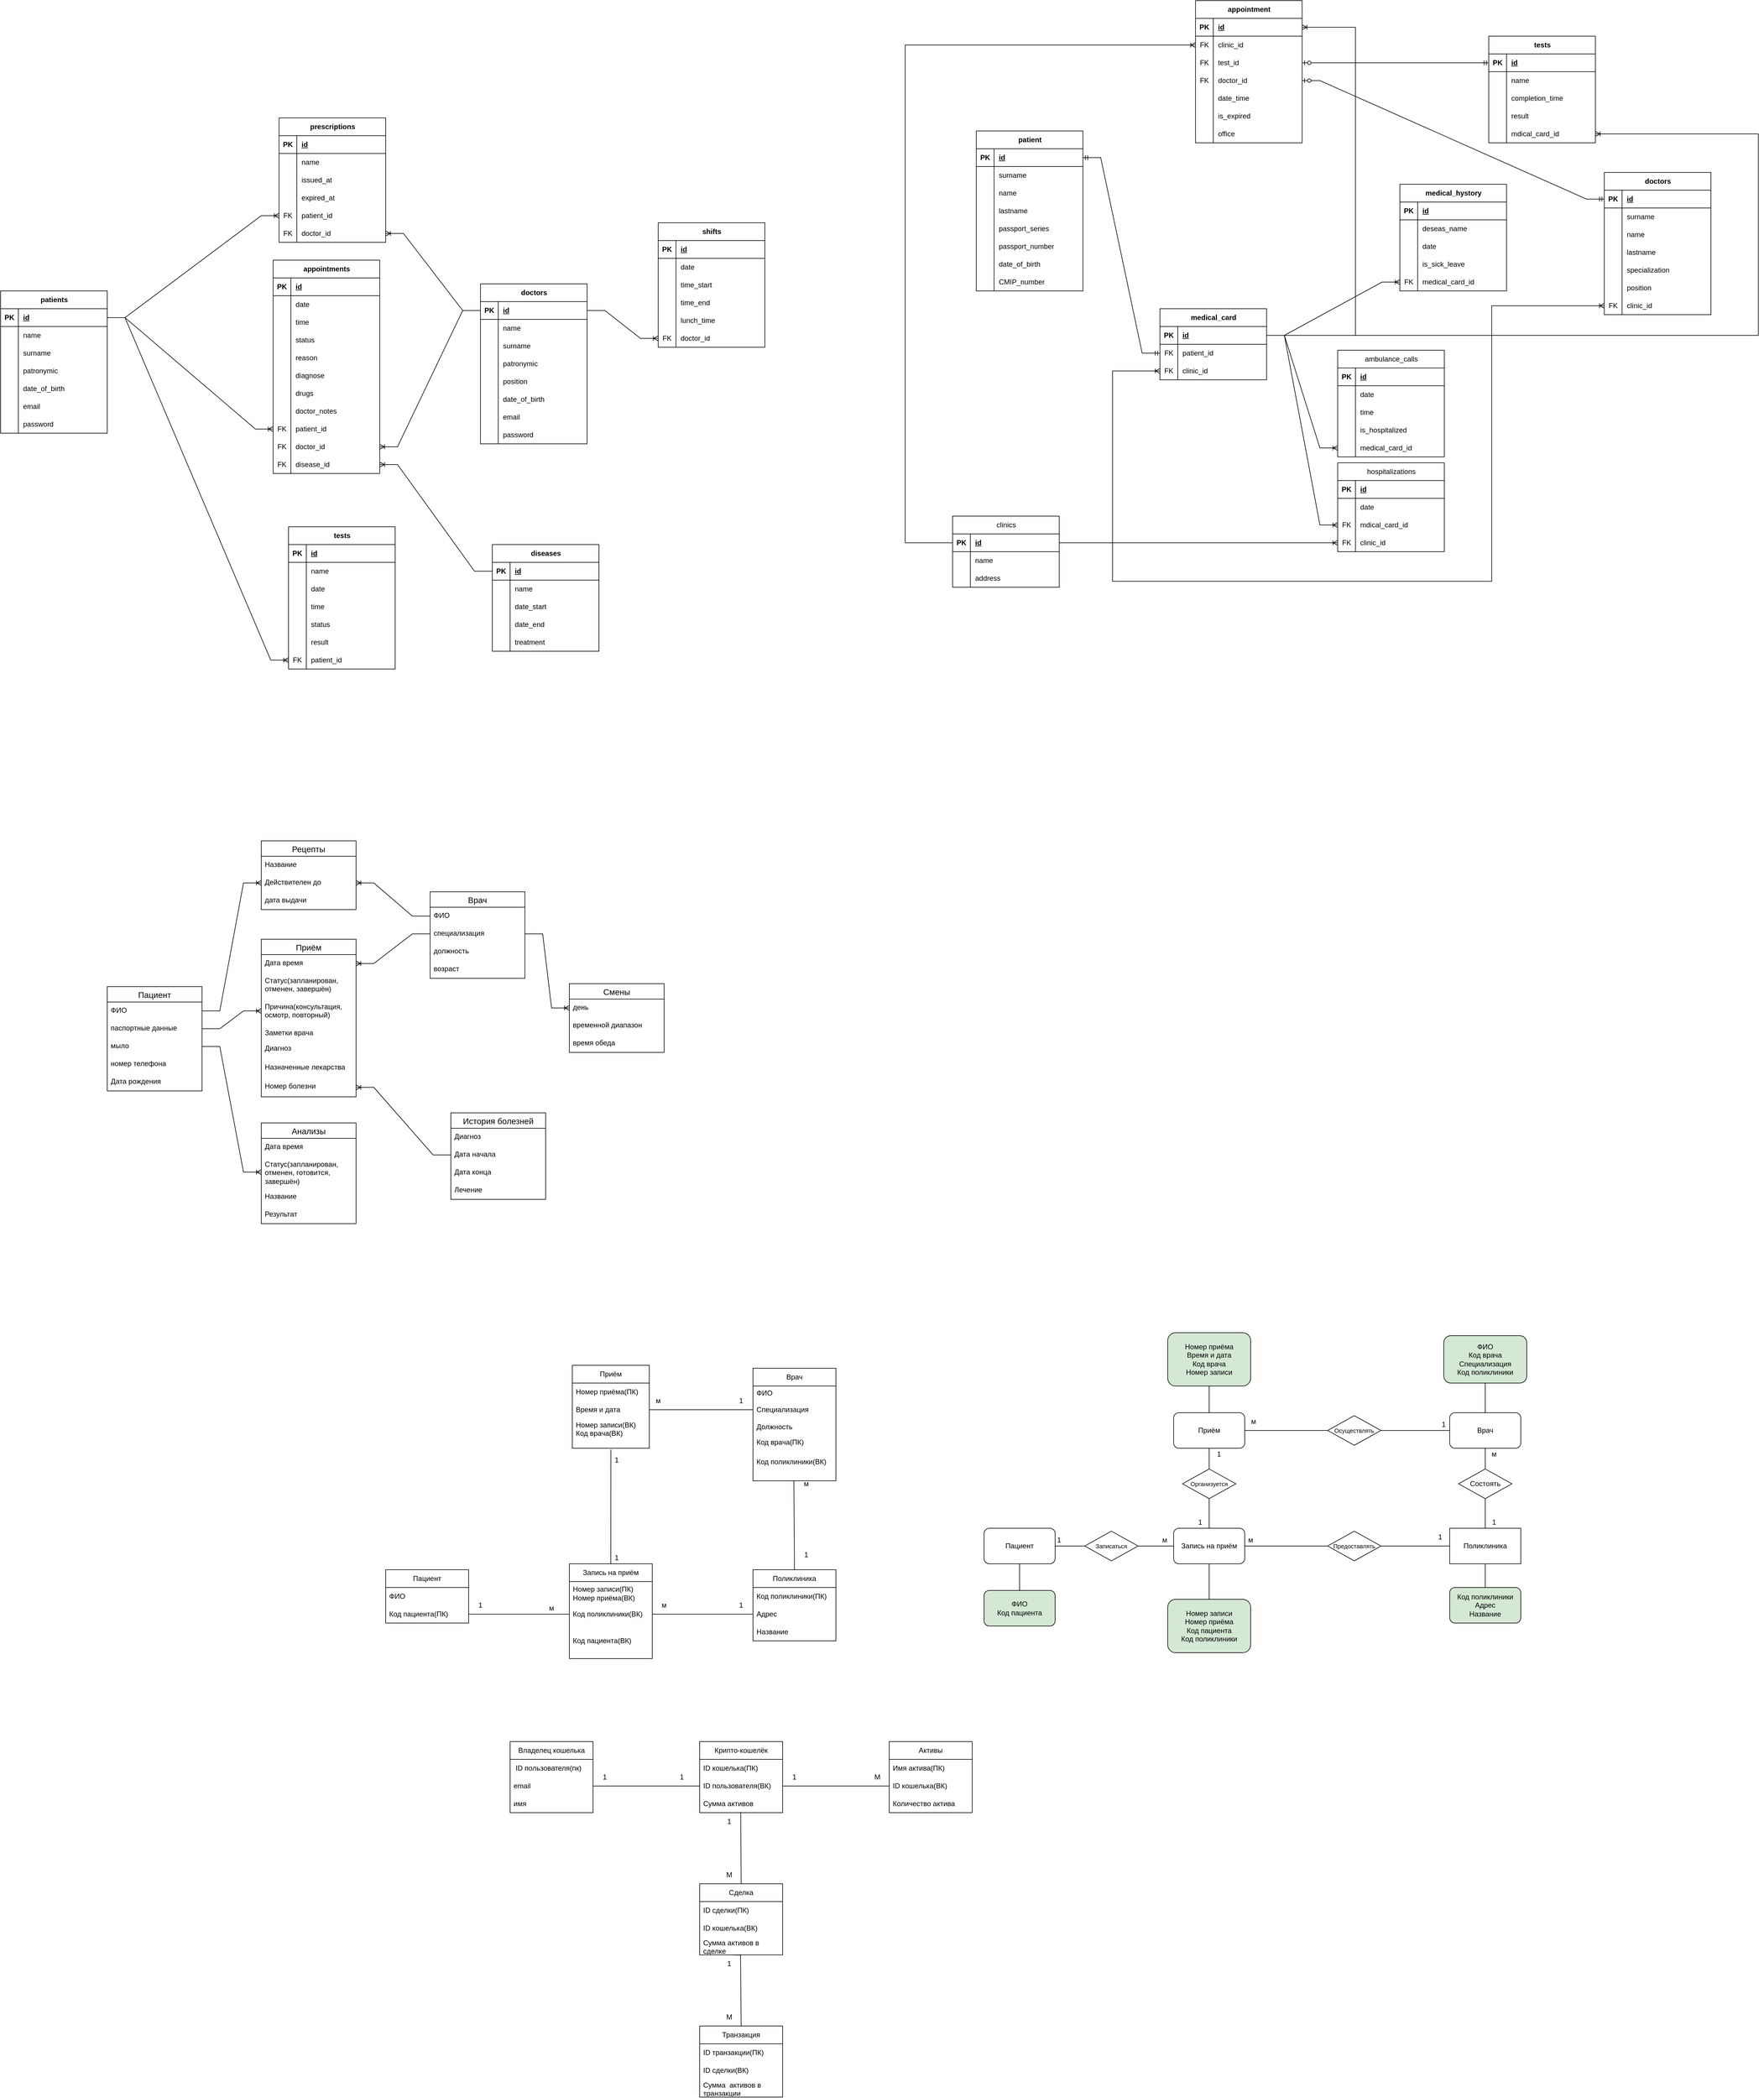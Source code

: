 <mxfile version="24.7.17">
  <diagram name="Страница 1" id="6Gd-1fsKbPxlJL6dRqi8">
    <mxGraphModel dx="4139" dy="3158" grid="1" gridSize="10" guides="1" tooltips="1" connect="1" arrows="1" fold="1" page="1" pageScale="1" pageWidth="827" pageHeight="1169" math="0" shadow="0">
      <root>
        <mxCell id="0" />
        <mxCell id="1" parent="0" />
        <mxCell id="GHe7WAoM3uwZmiS2AVrd-58" style="edgeStyle=orthogonalEdgeStyle;rounded=0;orthogonalLoop=1;jettySize=auto;html=1;exitX=0;exitY=0.5;exitDx=0;exitDy=0;entryX=0.5;entryY=0;entryDx=0;entryDy=0;dashed=1;" parent="1" edge="1">
          <mxGeometry relative="1" as="geometry">
            <mxPoint x="62.0" y="155" as="sourcePoint" />
          </mxGeometry>
        </mxCell>
        <mxCell id="QEx4pJDuJe95UUd87b0W-3" value="Поликлиника" style="rounded=0;whiteSpace=wrap;html=1;" parent="1" vertex="1">
          <mxGeometry x="306" y="240" width="120" height="60" as="geometry" />
        </mxCell>
        <mxCell id="QEx4pJDuJe95UUd87b0W-4" value="Приём" style="rounded=1;whiteSpace=wrap;html=1;" parent="1" vertex="1">
          <mxGeometry x="-160" y="45" width="120" height="60" as="geometry" />
        </mxCell>
        <mxCell id="QEx4pJDuJe95UUd87b0W-5" value="Врач" style="rounded=1;whiteSpace=wrap;html=1;" parent="1" vertex="1">
          <mxGeometry x="306" y="45" width="120" height="60" as="geometry" />
        </mxCell>
        <mxCell id="QEx4pJDuJe95UUd87b0W-7" value="Пациент" style="rounded=1;whiteSpace=wrap;html=1;" parent="1" vertex="1">
          <mxGeometry x="-480" y="240" width="120" height="60" as="geometry" />
        </mxCell>
        <mxCell id="QEx4pJDuJe95UUd87b0W-8" value="&lt;span style=&quot;font-size: 10px;&quot;&gt;Организуется&lt;/span&gt;" style="rhombus;whiteSpace=wrap;html=1;" parent="1" vertex="1">
          <mxGeometry x="-145" y="140" width="90" height="50" as="geometry" />
        </mxCell>
        <mxCell id="QEx4pJDuJe95UUd87b0W-9" value="&lt;font style=&quot;font-size: 10px;&quot;&gt;Предоставлять&lt;/font&gt;" style="rhombus;whiteSpace=wrap;html=1;" parent="1" vertex="1">
          <mxGeometry x="100" y="245" width="90" height="50" as="geometry" />
        </mxCell>
        <mxCell id="QEx4pJDuJe95UUd87b0W-10" value="&lt;font style=&quot;font-size: 10px;&quot;&gt;Осуществлять&lt;/font&gt;" style="rhombus;whiteSpace=wrap;html=1;" parent="1" vertex="1">
          <mxGeometry x="100" y="50" width="90" height="50" as="geometry" />
        </mxCell>
        <mxCell id="QEx4pJDuJe95UUd87b0W-11" value="Состоять" style="rhombus;whiteSpace=wrap;html=1;" parent="1" vertex="1">
          <mxGeometry x="321" y="140" width="90" height="50" as="geometry" />
        </mxCell>
        <mxCell id="QEx4pJDuJe95UUd87b0W-12" value="" style="endArrow=none;html=1;rounded=0;entryX=0.5;entryY=1;entryDx=0;entryDy=0;exitX=0.5;exitY=0;exitDx=0;exitDy=0;" parent="1" source="QEx4pJDuJe95UUd87b0W-3" target="QEx4pJDuJe95UUd87b0W-11" edge="1">
          <mxGeometry width="50" height="50" relative="1" as="geometry">
            <mxPoint x="456" y="360" as="sourcePoint" />
            <mxPoint x="506" y="310" as="targetPoint" />
          </mxGeometry>
        </mxCell>
        <mxCell id="QEx4pJDuJe95UUd87b0W-16" value="" style="endArrow=none;html=1;rounded=0;exitX=0;exitY=0.5;exitDx=0;exitDy=0;entryX=1;entryY=0.5;entryDx=0;entryDy=0;" parent="1" source="QEx4pJDuJe95UUd87b0W-3" target="QEx4pJDuJe95UUd87b0W-9" edge="1">
          <mxGeometry width="50" height="50" relative="1" as="geometry">
            <mxPoint x="550" y="360" as="sourcePoint" />
            <mxPoint x="600" y="310" as="targetPoint" />
          </mxGeometry>
        </mxCell>
        <mxCell id="QEx4pJDuJe95UUd87b0W-17" value="" style="endArrow=none;html=1;rounded=0;entryX=1;entryY=0.5;entryDx=0;entryDy=0;exitX=0;exitY=0.5;exitDx=0;exitDy=0;" parent="1" source="QEx4pJDuJe95UUd87b0W-5" target="QEx4pJDuJe95UUd87b0W-10" edge="1">
          <mxGeometry width="50" height="50" relative="1" as="geometry">
            <mxPoint x="550" y="360" as="sourcePoint" />
            <mxPoint x="600" y="310" as="targetPoint" />
          </mxGeometry>
        </mxCell>
        <mxCell id="QEx4pJDuJe95UUd87b0W-21" value="" style="endArrow=none;html=1;rounded=0;exitX=1;exitY=0.5;exitDx=0;exitDy=0;entryX=0;entryY=0.5;entryDx=0;entryDy=0;" parent="1" source="cjmfklI9KzM3fyeiOHF8-6" target="QEx4pJDuJe95UUd87b0W-9" edge="1">
          <mxGeometry width="50" height="50" relative="1" as="geometry">
            <mxPoint x="240" y="250" as="sourcePoint" />
            <mxPoint x="600" y="310" as="targetPoint" />
          </mxGeometry>
        </mxCell>
        <mxCell id="QEx4pJDuJe95UUd87b0W-22" value="" style="endArrow=none;html=1;rounded=0;entryX=0;entryY=0.5;entryDx=0;entryDy=0;exitX=1;exitY=0.5;exitDx=0;exitDy=0;" parent="1" source="QEx4pJDuJe95UUd87b0W-4" target="QEx4pJDuJe95UUd87b0W-10" edge="1">
          <mxGeometry width="50" height="50" relative="1" as="geometry">
            <mxPoint x="280" y="260" as="sourcePoint" />
            <mxPoint x="330" y="210" as="targetPoint" />
          </mxGeometry>
        </mxCell>
        <mxCell id="OHvFPAyO_Y6ZFndEjfpn-24" value="1" style="text;html=1;align=center;verticalAlign=middle;whiteSpace=wrap;rounded=0;" parent="1" vertex="1">
          <mxGeometry x="-145" y="215" width="60" height="30" as="geometry" />
        </mxCell>
        <mxCell id="OHvFPAyO_Y6ZFndEjfpn-25" value="&amp;nbsp; &amp;nbsp; 1" style="text;html=1;align=center;verticalAlign=middle;whiteSpace=wrap;rounded=0;" parent="1" vertex="1">
          <mxGeometry x="-120" y="100" width="60" height="30" as="geometry" />
        </mxCell>
        <mxCell id="OHvFPAyO_Y6ZFndEjfpn-26" value="м" style="text;html=1;align=center;verticalAlign=middle;whiteSpace=wrap;rounded=0;" parent="1" vertex="1">
          <mxGeometry x="-55" y="45" width="60" height="30" as="geometry" />
        </mxCell>
        <mxCell id="OHvFPAyO_Y6ZFndEjfpn-27" value="1" style="text;html=1;align=center;verticalAlign=middle;whiteSpace=wrap;rounded=0;" parent="1" vertex="1">
          <mxGeometry x="266" y="50" width="60" height="30" as="geometry" />
        </mxCell>
        <mxCell id="OHvFPAyO_Y6ZFndEjfpn-28" value="м" style="text;html=1;align=center;verticalAlign=middle;whiteSpace=wrap;rounded=0;" parent="1" vertex="1">
          <mxGeometry x="-205" y="245" width="60" height="30" as="geometry" />
        </mxCell>
        <mxCell id="OHvFPAyO_Y6ZFndEjfpn-29" value="м" style="text;html=1;align=center;verticalAlign=middle;whiteSpace=wrap;rounded=0;" parent="1" vertex="1">
          <mxGeometry x="351" y="100" width="60" height="30" as="geometry" />
        </mxCell>
        <mxCell id="OHvFPAyO_Y6ZFndEjfpn-30" value="1" style="text;html=1;align=center;verticalAlign=middle;whiteSpace=wrap;rounded=0;" parent="1" vertex="1">
          <mxGeometry x="351" y="215" width="60" height="30" as="geometry" />
        </mxCell>
        <mxCell id="OHvFPAyO_Y6ZFndEjfpn-31" value="1" style="text;html=1;align=center;verticalAlign=middle;whiteSpace=wrap;rounded=0;" parent="1" vertex="1">
          <mxGeometry x="260" y="240" width="60" height="30" as="geometry" />
        </mxCell>
        <mxCell id="9cwiizXJQISOa1y8FN4v-1" value="ФИО&lt;div&gt;Код врача&lt;/div&gt;&lt;div&gt;Специализация&lt;/div&gt;&lt;div&gt;Код поликлиники&lt;/div&gt;" style="rounded=1;whiteSpace=wrap;html=1;fillColor=#D5E8D4;" parent="1" vertex="1">
          <mxGeometry x="296" y="-85" width="140" height="80" as="geometry" />
        </mxCell>
        <mxCell id="9cwiizXJQISOa1y8FN4v-2" value="&lt;font style=&quot;font-size: 12px;&quot;&gt;Номер приёма&lt;/font&gt;&lt;div&gt;&lt;font style=&quot;font-size: 12px;&quot;&gt;Время и дата&lt;/font&gt;&lt;/div&gt;&lt;div&gt;&lt;font style=&quot;font-size: 12px;&quot;&gt;Код врача&lt;/font&gt;&lt;/div&gt;&lt;div&gt;Номер записи&lt;/div&gt;" style="rounded=1;whiteSpace=wrap;html=1;fillColor=#D5E8D4;align=center;" parent="1" vertex="1">
          <mxGeometry x="-170" y="-90" width="140" height="90" as="geometry" />
        </mxCell>
        <mxCell id="9cwiizXJQISOa1y8FN4v-3" value="Код поликлиники&lt;div&gt;Адрес&lt;/div&gt;&lt;div&gt;Название&lt;/div&gt;" style="rounded=1;whiteSpace=wrap;html=1;fillColor=#D5E8D4;" parent="1" vertex="1">
          <mxGeometry x="306" y="340" width="120" height="60" as="geometry" />
        </mxCell>
        <mxCell id="9cwiizXJQISOa1y8FN4v-4" value="&lt;div&gt;ФИО&lt;/div&gt;Код пациента" style="rounded=1;whiteSpace=wrap;html=1;fillColor=#D5E8D4;" parent="1" vertex="1">
          <mxGeometry x="-480" y="345" width="120" height="60" as="geometry" />
        </mxCell>
        <mxCell id="9cwiizXJQISOa1y8FN4v-6" value="" style="endArrow=none;html=1;rounded=0;entryX=0.5;entryY=1;entryDx=0;entryDy=0;exitX=0.5;exitY=0;exitDx=0;exitDy=0;" parent="1" source="QEx4pJDuJe95UUd87b0W-5" target="9cwiizXJQISOa1y8FN4v-1" edge="1">
          <mxGeometry width="50" height="50" relative="1" as="geometry">
            <mxPoint x="96" y="210" as="sourcePoint" />
            <mxPoint x="146" y="160" as="targetPoint" />
          </mxGeometry>
        </mxCell>
        <mxCell id="9cwiizXJQISOa1y8FN4v-7" value="" style="endArrow=none;html=1;rounded=0;entryX=0.5;entryY=1;entryDx=0;entryDy=0;exitX=0.5;exitY=0;exitDx=0;exitDy=0;" parent="1" source="QEx4pJDuJe95UUd87b0W-4" target="9cwiizXJQISOa1y8FN4v-2" edge="1">
          <mxGeometry width="50" height="50" relative="1" as="geometry">
            <mxPoint x="190" y="210" as="sourcePoint" />
            <mxPoint x="240" y="160" as="targetPoint" />
          </mxGeometry>
        </mxCell>
        <mxCell id="9cwiizXJQISOa1y8FN4v-8" value="" style="endArrow=none;html=1;rounded=0;entryX=0.5;entryY=0;entryDx=0;entryDy=0;exitX=0.5;exitY=1;exitDx=0;exitDy=0;" parent="1" source="QEx4pJDuJe95UUd87b0W-7" target="9cwiizXJQISOa1y8FN4v-4" edge="1">
          <mxGeometry width="50" height="50" relative="1" as="geometry">
            <mxPoint x="200" y="210" as="sourcePoint" />
            <mxPoint x="250" y="160" as="targetPoint" />
          </mxGeometry>
        </mxCell>
        <mxCell id="9cwiizXJQISOa1y8FN4v-10" value="" style="endArrow=none;html=1;rounded=0;entryX=0.5;entryY=1;entryDx=0;entryDy=0;exitX=0.5;exitY=0;exitDx=0;exitDy=0;" parent="1" source="9cwiizXJQISOa1y8FN4v-3" target="QEx4pJDuJe95UUd87b0W-3" edge="1">
          <mxGeometry width="50" height="50" relative="1" as="geometry">
            <mxPoint x="166" y="210" as="sourcePoint" />
            <mxPoint x="216" y="160" as="targetPoint" />
          </mxGeometry>
        </mxCell>
        <mxCell id="9cwiizXJQISOa1y8FN4v-11" value="Врач" style="swimlane;fontStyle=0;childLayout=stackLayout;horizontal=1;startSize=30;horizontalStack=0;resizeParent=1;resizeParentMax=0;resizeLast=0;collapsible=1;marginBottom=0;whiteSpace=wrap;html=1;" parent="1" vertex="1">
          <mxGeometry x="-870" y="-30" width="140" height="190" as="geometry" />
        </mxCell>
        <mxCell id="9cwiizXJQISOa1y8FN4v-12" value="ФИО&lt;div&gt;&lt;br&gt;&lt;/div&gt;&lt;div&gt;Специализация&lt;/div&gt;&lt;div&gt;&lt;br&gt;&lt;/div&gt;&lt;div&gt;Должность&lt;/div&gt;" style="text;strokeColor=none;fillColor=none;align=left;verticalAlign=middle;spacingLeft=4;spacingRight=4;overflow=hidden;points=[[0,0.5],[1,0.5]];portConstraint=eastwest;rotatable=0;whiteSpace=wrap;html=1;" parent="9cwiizXJQISOa1y8FN4v-11" vertex="1">
          <mxGeometry y="30" width="140" height="80" as="geometry" />
        </mxCell>
        <mxCell id="9cwiizXJQISOa1y8FN4v-13" value="Код врача(ПК)" style="text;strokeColor=none;fillColor=none;align=left;verticalAlign=middle;spacingLeft=4;spacingRight=4;overflow=hidden;points=[[0,0.5],[1,0.5]];portConstraint=eastwest;rotatable=0;whiteSpace=wrap;html=1;" parent="9cwiizXJQISOa1y8FN4v-11" vertex="1">
          <mxGeometry y="110" width="140" height="30" as="geometry" />
        </mxCell>
        <mxCell id="9cwiizXJQISOa1y8FN4v-14" value="Код поликлиники(ВК)&lt;div&gt;&lt;div&gt;&lt;br&gt;&lt;/div&gt;&lt;/div&gt;" style="text;strokeColor=none;fillColor=none;align=left;verticalAlign=middle;spacingLeft=4;spacingRight=4;overflow=hidden;points=[[0,0.5],[1,0.5]];portConstraint=eastwest;rotatable=0;whiteSpace=wrap;html=1;" parent="9cwiizXJQISOa1y8FN4v-11" vertex="1">
          <mxGeometry y="140" width="140" height="50" as="geometry" />
        </mxCell>
        <mxCell id="9cwiizXJQISOa1y8FN4v-15" value="Приём" style="swimlane;fontStyle=0;childLayout=stackLayout;horizontal=1;startSize=30;horizontalStack=0;resizeParent=1;resizeParentMax=0;resizeLast=0;collapsible=1;marginBottom=0;whiteSpace=wrap;html=1;" parent="1" vertex="1">
          <mxGeometry x="-1175" y="-35" width="130" height="140" as="geometry" />
        </mxCell>
        <mxCell id="9cwiizXJQISOa1y8FN4v-16" value="Номер приёма(ПК)" style="text;strokeColor=none;fillColor=none;align=left;verticalAlign=middle;spacingLeft=4;spacingRight=4;overflow=hidden;points=[[0,0.5],[1,0.5]];portConstraint=eastwest;rotatable=0;whiteSpace=wrap;html=1;" parent="9cwiizXJQISOa1y8FN4v-15" vertex="1">
          <mxGeometry y="30" width="130" height="30" as="geometry" />
        </mxCell>
        <mxCell id="9cwiizXJQISOa1y8FN4v-17" value="Время и дата" style="text;strokeColor=none;fillColor=none;align=left;verticalAlign=middle;spacingLeft=4;spacingRight=4;overflow=hidden;points=[[0,0.5],[1,0.5]];portConstraint=eastwest;rotatable=0;whiteSpace=wrap;html=1;" parent="9cwiizXJQISOa1y8FN4v-15" vertex="1">
          <mxGeometry y="60" width="130" height="30" as="geometry" />
        </mxCell>
        <mxCell id="9cwiizXJQISOa1y8FN4v-18" value="&lt;div&gt;Номер записи(ВК)&lt;/div&gt;&lt;div&gt;Код врача(ВК)&lt;/div&gt;&lt;div&gt;&lt;br&gt;&lt;/div&gt;" style="text;strokeColor=none;fillColor=none;align=left;verticalAlign=middle;spacingLeft=4;spacingRight=4;overflow=hidden;points=[[0,0.5],[1,0.5]];portConstraint=eastwest;rotatable=0;whiteSpace=wrap;html=1;" parent="9cwiizXJQISOa1y8FN4v-15" vertex="1">
          <mxGeometry y="90" width="130" height="50" as="geometry" />
        </mxCell>
        <mxCell id="9cwiizXJQISOa1y8FN4v-19" value="Поликлиника" style="swimlane;fontStyle=0;childLayout=stackLayout;horizontal=1;startSize=30;horizontalStack=0;resizeParent=1;resizeParentMax=0;resizeLast=0;collapsible=1;marginBottom=0;whiteSpace=wrap;html=1;" parent="1" vertex="1">
          <mxGeometry x="-870" y="310" width="140" height="120" as="geometry" />
        </mxCell>
        <mxCell id="9cwiizXJQISOa1y8FN4v-20" value="Код поликлиники(ПК)" style="text;strokeColor=none;fillColor=none;align=left;verticalAlign=middle;spacingLeft=4;spacingRight=4;overflow=hidden;points=[[0,0.5],[1,0.5]];portConstraint=eastwest;rotatable=0;whiteSpace=wrap;html=1;" parent="9cwiizXJQISOa1y8FN4v-19" vertex="1">
          <mxGeometry y="30" width="140" height="30" as="geometry" />
        </mxCell>
        <mxCell id="9cwiizXJQISOa1y8FN4v-21" value="Адрес" style="text;strokeColor=none;fillColor=none;align=left;verticalAlign=middle;spacingLeft=4;spacingRight=4;overflow=hidden;points=[[0,0.5],[1,0.5]];portConstraint=eastwest;rotatable=0;whiteSpace=wrap;html=1;" parent="9cwiizXJQISOa1y8FN4v-19" vertex="1">
          <mxGeometry y="60" width="140" height="30" as="geometry" />
        </mxCell>
        <mxCell id="9cwiizXJQISOa1y8FN4v-22" value="Название" style="text;strokeColor=none;fillColor=none;align=left;verticalAlign=middle;spacingLeft=4;spacingRight=4;overflow=hidden;points=[[0,0.5],[1,0.5]];portConstraint=eastwest;rotatable=0;whiteSpace=wrap;html=1;" parent="9cwiizXJQISOa1y8FN4v-19" vertex="1">
          <mxGeometry y="90" width="140" height="30" as="geometry" />
        </mxCell>
        <mxCell id="9cwiizXJQISOa1y8FN4v-23" value="Пациент" style="swimlane;fontStyle=0;childLayout=stackLayout;horizontal=1;startSize=30;horizontalStack=0;resizeParent=1;resizeParentMax=0;resizeLast=0;collapsible=1;marginBottom=0;whiteSpace=wrap;html=1;" parent="1" vertex="1">
          <mxGeometry x="-1490" y="310" width="140" height="90" as="geometry" />
        </mxCell>
        <mxCell id="9cwiizXJQISOa1y8FN4v-24" value="ФИО" style="text;strokeColor=none;fillColor=none;align=left;verticalAlign=middle;spacingLeft=4;spacingRight=4;overflow=hidden;points=[[0,0.5],[1,0.5]];portConstraint=eastwest;rotatable=0;whiteSpace=wrap;html=1;" parent="9cwiizXJQISOa1y8FN4v-23" vertex="1">
          <mxGeometry y="30" width="140" height="30" as="geometry" />
        </mxCell>
        <mxCell id="9cwiizXJQISOa1y8FN4v-25" value="Код пациента(ПК)" style="text;strokeColor=none;fillColor=none;align=left;verticalAlign=middle;spacingLeft=4;spacingRight=4;overflow=hidden;points=[[0,0.5],[1,0.5]];portConstraint=eastwest;rotatable=0;whiteSpace=wrap;html=1;" parent="9cwiizXJQISOa1y8FN4v-23" vertex="1">
          <mxGeometry y="60" width="140" height="30" as="geometry" />
        </mxCell>
        <mxCell id="9cwiizXJQISOa1y8FN4v-31" value="1" style="text;html=1;align=center;verticalAlign=middle;whiteSpace=wrap;rounded=0;" parent="1" vertex="1">
          <mxGeometry x="-1360" y="355" width="60" height="30" as="geometry" />
        </mxCell>
        <mxCell id="9cwiizXJQISOa1y8FN4v-32" value="1" style="text;html=1;align=center;verticalAlign=middle;whiteSpace=wrap;rounded=0;" parent="1" vertex="1">
          <mxGeometry x="-1130" y="275" width="60" height="30" as="geometry" />
        </mxCell>
        <mxCell id="9cwiizXJQISOa1y8FN4v-33" value="1" style="text;html=1;align=center;verticalAlign=middle;whiteSpace=wrap;rounded=0;" parent="1" vertex="1">
          <mxGeometry x="-920" y="10" width="60" height="30" as="geometry" />
        </mxCell>
        <mxCell id="9cwiizXJQISOa1y8FN4v-34" value="м" style="text;html=1;align=center;verticalAlign=middle;whiteSpace=wrap;rounded=0;" parent="1" vertex="1">
          <mxGeometry x="-1050" y="355" width="60" height="30" as="geometry" />
        </mxCell>
        <mxCell id="9cwiizXJQISOa1y8FN4v-35" value="м" style="text;html=1;align=center;verticalAlign=middle;whiteSpace=wrap;rounded=0;" parent="1" vertex="1">
          <mxGeometry x="-1060" y="10" width="60" height="30" as="geometry" />
        </mxCell>
        <mxCell id="9cwiizXJQISOa1y8FN4v-36" value="м" style="text;html=1;align=center;verticalAlign=middle;whiteSpace=wrap;rounded=0;" parent="1" vertex="1">
          <mxGeometry x="-810" y="150" width="60" height="30" as="geometry" />
        </mxCell>
        <mxCell id="9cwiizXJQISOa1y8FN4v-37" value="1" style="text;html=1;align=center;verticalAlign=middle;whiteSpace=wrap;rounded=0;" parent="1" vertex="1">
          <mxGeometry x="-810" y="270" width="60" height="30" as="geometry" />
        </mxCell>
        <mxCell id="9cwiizXJQISOa1y8FN4v-38" value="1" style="text;html=1;align=center;verticalAlign=middle;whiteSpace=wrap;rounded=0;" parent="1" vertex="1">
          <mxGeometry x="-920" y="355" width="60" height="30" as="geometry" />
        </mxCell>
        <mxCell id="cjmfklI9KzM3fyeiOHF8-4" value="" style="endArrow=none;html=1;rounded=0;entryX=0.5;entryY=1;entryDx=0;entryDy=0;exitX=0.5;exitY=0;exitDx=0;exitDy=0;" parent="1" source="QEx4pJDuJe95UUd87b0W-8" target="QEx4pJDuJe95UUd87b0W-4" edge="1">
          <mxGeometry width="50" height="50" relative="1" as="geometry">
            <mxPoint x="110" y="180" as="sourcePoint" />
            <mxPoint x="160" y="130" as="targetPoint" />
          </mxGeometry>
        </mxCell>
        <mxCell id="cjmfklI9KzM3fyeiOHF8-6" value="Запись на приём" style="rounded=1;whiteSpace=wrap;html=1;" parent="1" vertex="1">
          <mxGeometry x="-160" y="240" width="120" height="60" as="geometry" />
        </mxCell>
        <mxCell id="cjmfklI9KzM3fyeiOHF8-7" value="&lt;font style=&quot;font-size: 10px;&quot;&gt;Записаться&lt;/font&gt;" style="rhombus;whiteSpace=wrap;html=1;" parent="1" vertex="1">
          <mxGeometry x="-310" y="245" width="90" height="50" as="geometry" />
        </mxCell>
        <mxCell id="cjmfklI9KzM3fyeiOHF8-8" value="" style="endArrow=none;html=1;rounded=0;entryX=0;entryY=0.5;entryDx=0;entryDy=0;exitX=1;exitY=0.5;exitDx=0;exitDy=0;" parent="1" source="cjmfklI9KzM3fyeiOHF8-7" target="cjmfklI9KzM3fyeiOHF8-6" edge="1">
          <mxGeometry width="50" height="50" relative="1" as="geometry">
            <mxPoint x="20" y="180" as="sourcePoint" />
            <mxPoint x="70" y="130" as="targetPoint" />
          </mxGeometry>
        </mxCell>
        <mxCell id="cjmfklI9KzM3fyeiOHF8-9" value="" style="endArrow=none;html=1;rounded=0;entryX=0;entryY=0.5;entryDx=0;entryDy=0;exitX=1;exitY=0.5;exitDx=0;exitDy=0;" parent="1" source="QEx4pJDuJe95UUd87b0W-7" target="cjmfklI9KzM3fyeiOHF8-7" edge="1">
          <mxGeometry width="50" height="50" relative="1" as="geometry">
            <mxPoint x="20" y="180" as="sourcePoint" />
            <mxPoint x="70" y="130" as="targetPoint" />
          </mxGeometry>
        </mxCell>
        <mxCell id="cjmfklI9KzM3fyeiOHF8-10" value="м" style="text;html=1;align=center;verticalAlign=middle;whiteSpace=wrap;rounded=0;" parent="1" vertex="1">
          <mxGeometry x="-60" y="245" width="60" height="30" as="geometry" />
        </mxCell>
        <mxCell id="cjmfklI9KzM3fyeiOHF8-11" value="&amp;nbsp; &amp;nbsp; 1" style="text;html=1;align=center;verticalAlign=middle;whiteSpace=wrap;rounded=0;" parent="1" vertex="1">
          <mxGeometry x="-390" y="245" width="60" height="30" as="geometry" />
        </mxCell>
        <mxCell id="cjmfklI9KzM3fyeiOHF8-12" value="&lt;div&gt;Номер записи&lt;/div&gt;Номер приёма&lt;div&gt;Код пациента&lt;/div&gt;&lt;div&gt;Код поликлиники&lt;/div&gt;" style="rounded=1;whiteSpace=wrap;html=1;fillColor=#D5E8D4;align=center;" parent="1" vertex="1">
          <mxGeometry x="-170" y="360" width="140" height="90" as="geometry" />
        </mxCell>
        <mxCell id="cjmfklI9KzM3fyeiOHF8-13" value="" style="endArrow=none;html=1;rounded=0;entryX=0.5;entryY=1;entryDx=0;entryDy=0;exitX=0.5;exitY=0;exitDx=0;exitDy=0;" parent="1" source="cjmfklI9KzM3fyeiOHF8-12" target="cjmfklI9KzM3fyeiOHF8-6" edge="1">
          <mxGeometry width="50" height="50" relative="1" as="geometry">
            <mxPoint x="160" y="170" as="sourcePoint" />
            <mxPoint x="210" y="120" as="targetPoint" />
          </mxGeometry>
        </mxCell>
        <mxCell id="11i8gzTiDpkEptsb8DBS-2" value="" style="endArrow=none;html=1;rounded=0;entryX=0.5;entryY=1;entryDx=0;entryDy=0;exitX=0.5;exitY=0;exitDx=0;exitDy=0;" parent="1" source="cjmfklI9KzM3fyeiOHF8-6" target="QEx4pJDuJe95UUd87b0W-8" edge="1">
          <mxGeometry width="50" height="50" relative="1" as="geometry">
            <mxPoint x="50" y="250" as="sourcePoint" />
            <mxPoint x="100" y="200" as="targetPoint" />
          </mxGeometry>
        </mxCell>
        <mxCell id="11i8gzTiDpkEptsb8DBS-3" value="" style="endArrow=none;html=1;rounded=0;entryX=0.5;entryY=1;entryDx=0;entryDy=0;exitX=0.5;exitY=0;exitDx=0;exitDy=0;" parent="1" source="QEx4pJDuJe95UUd87b0W-11" target="QEx4pJDuJe95UUd87b0W-5" edge="1">
          <mxGeometry width="50" height="50" relative="1" as="geometry">
            <mxPoint x="-104" y="220" as="sourcePoint" />
            <mxPoint x="-54" y="170" as="targetPoint" />
          </mxGeometry>
        </mxCell>
        <mxCell id="11i8gzTiDpkEptsb8DBS-4" value="" style="endArrow=none;html=1;rounded=0;exitX=0.5;exitY=0;exitDx=0;exitDy=0;" parent="1" source="9cwiizXJQISOa1y8FN4v-19" edge="1">
          <mxGeometry width="50" height="50" relative="1" as="geometry">
            <mxPoint x="-801" y="300" as="sourcePoint" />
            <mxPoint x="-801" y="160" as="targetPoint" />
          </mxGeometry>
        </mxCell>
        <mxCell id="11i8gzTiDpkEptsb8DBS-5" value="" style="endArrow=none;html=1;rounded=0;entryX=0;entryY=0.5;entryDx=0;entryDy=0;exitX=1;exitY=0.5;exitDx=0;exitDy=0;" parent="1" source="9cwiizXJQISOa1y8FN4v-17" target="9cwiizXJQISOa1y8FN4v-12" edge="1">
          <mxGeometry width="50" height="50" relative="1" as="geometry">
            <mxPoint x="-700" y="180" as="sourcePoint" />
            <mxPoint x="-650" y="130" as="targetPoint" />
          </mxGeometry>
        </mxCell>
        <mxCell id="11i8gzTiDpkEptsb8DBS-6" value="Запись на приём" style="swimlane;fontStyle=0;childLayout=stackLayout;horizontal=1;startSize=30;horizontalStack=0;resizeParent=1;resizeParentMax=0;resizeLast=0;collapsible=1;marginBottom=0;whiteSpace=wrap;html=1;" parent="1" vertex="1">
          <mxGeometry x="-1180" y="300" width="140" height="160" as="geometry" />
        </mxCell>
        <mxCell id="11i8gzTiDpkEptsb8DBS-7" value="Номер записи(ПК)&lt;div&gt;Номер приёма(ВК)&lt;/div&gt;" style="text;strokeColor=none;fillColor=none;align=left;verticalAlign=middle;spacingLeft=4;spacingRight=4;overflow=hidden;points=[[0,0.5],[1,0.5]];portConstraint=eastwest;rotatable=0;whiteSpace=wrap;html=1;" parent="11i8gzTiDpkEptsb8DBS-6" vertex="1">
          <mxGeometry y="30" width="140" height="40" as="geometry" />
        </mxCell>
        <mxCell id="11i8gzTiDpkEptsb8DBS-8" value="&lt;div&gt;Код поликлиники(ВК)&lt;/div&gt;" style="text;strokeColor=none;fillColor=none;align=left;verticalAlign=middle;spacingLeft=4;spacingRight=4;overflow=hidden;points=[[0,0.5],[1,0.5]];portConstraint=eastwest;rotatable=0;whiteSpace=wrap;html=1;" parent="11i8gzTiDpkEptsb8DBS-6" vertex="1">
          <mxGeometry y="70" width="140" height="30" as="geometry" />
        </mxCell>
        <mxCell id="11i8gzTiDpkEptsb8DBS-9" value="Код пациента(ВК)" style="text;strokeColor=none;fillColor=none;align=left;verticalAlign=middle;spacingLeft=4;spacingRight=4;overflow=hidden;points=[[0,0.5],[1,0.5]];portConstraint=eastwest;rotatable=0;whiteSpace=wrap;html=1;" parent="11i8gzTiDpkEptsb8DBS-6" vertex="1">
          <mxGeometry y="100" width="140" height="60" as="geometry" />
        </mxCell>
        <mxCell id="11i8gzTiDpkEptsb8DBS-10" value="" style="endArrow=none;html=1;rounded=0;entryX=0.5;entryY=0;entryDx=0;entryDy=0;exitX=0.501;exitY=1.042;exitDx=0;exitDy=0;exitPerimeter=0;" parent="1" source="9cwiizXJQISOa1y8FN4v-18" target="11i8gzTiDpkEptsb8DBS-6" edge="1">
          <mxGeometry width="50" height="50" relative="1" as="geometry">
            <mxPoint x="-1110" y="170" as="sourcePoint" />
            <mxPoint x="-680" y="120" as="targetPoint" />
          </mxGeometry>
        </mxCell>
        <mxCell id="11i8gzTiDpkEptsb8DBS-11" value="1" style="text;html=1;align=center;verticalAlign=middle;whiteSpace=wrap;rounded=0;" parent="1" vertex="1">
          <mxGeometry x="-1130" y="110" width="60" height="30" as="geometry" />
        </mxCell>
        <mxCell id="11i8gzTiDpkEptsb8DBS-12" value="" style="endArrow=none;html=1;rounded=0;entryX=0;entryY=0.5;entryDx=0;entryDy=0;" parent="1" source="11i8gzTiDpkEptsb8DBS-8" target="9cwiizXJQISOa1y8FN4v-21" edge="1">
          <mxGeometry width="50" height="50" relative="1" as="geometry">
            <mxPoint x="-630" y="320" as="sourcePoint" />
            <mxPoint x="-890" y="410" as="targetPoint" />
          </mxGeometry>
        </mxCell>
        <mxCell id="11i8gzTiDpkEptsb8DBS-13" value="" style="endArrow=none;html=1;rounded=0;entryX=1;entryY=0.5;entryDx=0;entryDy=0;exitX=0;exitY=0.5;exitDx=0;exitDy=0;" parent="1" source="11i8gzTiDpkEptsb8DBS-8" target="9cwiizXJQISOa1y8FN4v-25" edge="1">
          <mxGeometry width="50" height="50" relative="1" as="geometry">
            <mxPoint x="-810" y="140" as="sourcePoint" />
            <mxPoint x="-760" y="90" as="targetPoint" />
          </mxGeometry>
        </mxCell>
        <mxCell id="11i8gzTiDpkEptsb8DBS-14" value="м" style="text;html=1;align=center;verticalAlign=middle;whiteSpace=wrap;rounded=0;" parent="1" vertex="1">
          <mxGeometry x="-1240" y="360" width="60" height="30" as="geometry" />
        </mxCell>
        <mxCell id="LpM5xIRIxSzK6f0AWO6q-1" value="Владелец кошелька" style="swimlane;fontStyle=0;childLayout=stackLayout;horizontal=1;startSize=30;horizontalStack=0;resizeParent=1;resizeParentMax=0;resizeLast=0;collapsible=1;marginBottom=0;whiteSpace=wrap;html=1;" parent="1" vertex="1">
          <mxGeometry x="-1280" y="600" width="140" height="120" as="geometry" />
        </mxCell>
        <mxCell id="LpM5xIRIxSzK6f0AWO6q-2" value="&amp;nbsp;ID пользователя(пк)" style="text;strokeColor=none;fillColor=none;align=left;verticalAlign=middle;spacingLeft=4;spacingRight=4;overflow=hidden;points=[[0,0.5],[1,0.5]];portConstraint=eastwest;rotatable=0;whiteSpace=wrap;html=1;" parent="LpM5xIRIxSzK6f0AWO6q-1" vertex="1">
          <mxGeometry y="30" width="140" height="30" as="geometry" />
        </mxCell>
        <mxCell id="LpM5xIRIxSzK6f0AWO6q-3" value="email" style="text;strokeColor=none;fillColor=none;align=left;verticalAlign=middle;spacingLeft=4;spacingRight=4;overflow=hidden;points=[[0,0.5],[1,0.5]];portConstraint=eastwest;rotatable=0;whiteSpace=wrap;html=1;" parent="LpM5xIRIxSzK6f0AWO6q-1" vertex="1">
          <mxGeometry y="60" width="140" height="30" as="geometry" />
        </mxCell>
        <mxCell id="LpM5xIRIxSzK6f0AWO6q-4" value="имя" style="text;strokeColor=none;fillColor=none;align=left;verticalAlign=middle;spacingLeft=4;spacingRight=4;overflow=hidden;points=[[0,0.5],[1,0.5]];portConstraint=eastwest;rotatable=0;whiteSpace=wrap;html=1;" parent="LpM5xIRIxSzK6f0AWO6q-1" vertex="1">
          <mxGeometry y="90" width="140" height="30" as="geometry" />
        </mxCell>
        <mxCell id="LpM5xIRIxSzK6f0AWO6q-5" value="Крипто-кошелёк" style="swimlane;fontStyle=0;childLayout=stackLayout;horizontal=1;startSize=30;horizontalStack=0;resizeParent=1;resizeParentMax=0;resizeLast=0;collapsible=1;marginBottom=0;whiteSpace=wrap;html=1;" parent="1" vertex="1">
          <mxGeometry x="-960" y="600" width="140" height="120" as="geometry" />
        </mxCell>
        <mxCell id="LpM5xIRIxSzK6f0AWO6q-6" value="ID кошелька(ПК)" style="text;strokeColor=none;fillColor=none;align=left;verticalAlign=middle;spacingLeft=4;spacingRight=4;overflow=hidden;points=[[0,0.5],[1,0.5]];portConstraint=eastwest;rotatable=0;whiteSpace=wrap;html=1;" parent="LpM5xIRIxSzK6f0AWO6q-5" vertex="1">
          <mxGeometry y="30" width="140" height="30" as="geometry" />
        </mxCell>
        <mxCell id="LpM5xIRIxSzK6f0AWO6q-7" value="ID пользователя(ВК)" style="text;strokeColor=none;fillColor=none;align=left;verticalAlign=middle;spacingLeft=4;spacingRight=4;overflow=hidden;points=[[0,0.5],[1,0.5]];portConstraint=eastwest;rotatable=0;whiteSpace=wrap;html=1;" parent="LpM5xIRIxSzK6f0AWO6q-5" vertex="1">
          <mxGeometry y="60" width="140" height="30" as="geometry" />
        </mxCell>
        <mxCell id="LpM5xIRIxSzK6f0AWO6q-8" value="Сумма активов" style="text;strokeColor=none;fillColor=none;align=left;verticalAlign=middle;spacingLeft=4;spacingRight=4;overflow=hidden;points=[[0,0.5],[1,0.5]];portConstraint=eastwest;rotatable=0;whiteSpace=wrap;html=1;" parent="LpM5xIRIxSzK6f0AWO6q-5" vertex="1">
          <mxGeometry y="90" width="140" height="30" as="geometry" />
        </mxCell>
        <mxCell id="LpM5xIRIxSzK6f0AWO6q-9" value="Активы" style="swimlane;fontStyle=0;childLayout=stackLayout;horizontal=1;startSize=30;horizontalStack=0;resizeParent=1;resizeParentMax=0;resizeLast=0;collapsible=1;marginBottom=0;whiteSpace=wrap;html=1;" parent="1" vertex="1">
          <mxGeometry x="-640" y="600" width="140" height="120" as="geometry" />
        </mxCell>
        <mxCell id="LpM5xIRIxSzK6f0AWO6q-10" value="Имя актива(ПК)" style="text;strokeColor=none;fillColor=none;align=left;verticalAlign=middle;spacingLeft=4;spacingRight=4;overflow=hidden;points=[[0,0.5],[1,0.5]];portConstraint=eastwest;rotatable=0;whiteSpace=wrap;html=1;" parent="LpM5xIRIxSzK6f0AWO6q-9" vertex="1">
          <mxGeometry y="30" width="140" height="30" as="geometry" />
        </mxCell>
        <mxCell id="LpM5xIRIxSzK6f0AWO6q-11" value="ID кошелька(ВК)" style="text;strokeColor=none;fillColor=none;align=left;verticalAlign=middle;spacingLeft=4;spacingRight=4;overflow=hidden;points=[[0,0.5],[1,0.5]];portConstraint=eastwest;rotatable=0;whiteSpace=wrap;html=1;" parent="LpM5xIRIxSzK6f0AWO6q-9" vertex="1">
          <mxGeometry y="60" width="140" height="30" as="geometry" />
        </mxCell>
        <mxCell id="LpM5xIRIxSzK6f0AWO6q-12" value="Количество актива" style="text;strokeColor=none;fillColor=none;align=left;verticalAlign=middle;spacingLeft=4;spacingRight=4;overflow=hidden;points=[[0,0.5],[1,0.5]];portConstraint=eastwest;rotatable=0;whiteSpace=wrap;html=1;" parent="LpM5xIRIxSzK6f0AWO6q-9" vertex="1">
          <mxGeometry y="90" width="140" height="30" as="geometry" />
        </mxCell>
        <mxCell id="LpM5xIRIxSzK6f0AWO6q-13" value="Сделка" style="swimlane;fontStyle=0;childLayout=stackLayout;horizontal=1;startSize=30;horizontalStack=0;resizeParent=1;resizeParentMax=0;resizeLast=0;collapsible=1;marginBottom=0;whiteSpace=wrap;html=1;" parent="1" vertex="1">
          <mxGeometry x="-960" y="840" width="140" height="120" as="geometry" />
        </mxCell>
        <mxCell id="LpM5xIRIxSzK6f0AWO6q-14" value="ID сделки(ПК)" style="text;strokeColor=none;fillColor=none;align=left;verticalAlign=middle;spacingLeft=4;spacingRight=4;overflow=hidden;points=[[0,0.5],[1,0.5]];portConstraint=eastwest;rotatable=0;whiteSpace=wrap;html=1;" parent="LpM5xIRIxSzK6f0AWO6q-13" vertex="1">
          <mxGeometry y="30" width="140" height="30" as="geometry" />
        </mxCell>
        <mxCell id="LpM5xIRIxSzK6f0AWO6q-15" value="ID кошелька(ВК)" style="text;strokeColor=none;fillColor=none;align=left;verticalAlign=middle;spacingLeft=4;spacingRight=4;overflow=hidden;points=[[0,0.5],[1,0.5]];portConstraint=eastwest;rotatable=0;whiteSpace=wrap;html=1;" parent="LpM5xIRIxSzK6f0AWO6q-13" vertex="1">
          <mxGeometry y="60" width="140" height="30" as="geometry" />
        </mxCell>
        <mxCell id="LpM5xIRIxSzK6f0AWO6q-16" value="Сумма активов в сделке" style="text;strokeColor=none;fillColor=none;align=left;verticalAlign=middle;spacingLeft=4;spacingRight=4;overflow=hidden;points=[[0,0.5],[1,0.5]];portConstraint=eastwest;rotatable=0;whiteSpace=wrap;html=1;" parent="LpM5xIRIxSzK6f0AWO6q-13" vertex="1">
          <mxGeometry y="90" width="140" height="30" as="geometry" />
        </mxCell>
        <mxCell id="LpM5xIRIxSzK6f0AWO6q-17" value="Транзакция" style="swimlane;fontStyle=0;childLayout=stackLayout;horizontal=1;startSize=30;horizontalStack=0;resizeParent=1;resizeParentMax=0;resizeLast=0;collapsible=1;marginBottom=0;whiteSpace=wrap;html=1;" parent="1" vertex="1">
          <mxGeometry x="-960" y="1080" width="140" height="120" as="geometry" />
        </mxCell>
        <mxCell id="LpM5xIRIxSzK6f0AWO6q-18" value="ID транзакции(ПК)" style="text;strokeColor=none;fillColor=none;align=left;verticalAlign=middle;spacingLeft=4;spacingRight=4;overflow=hidden;points=[[0,0.5],[1,0.5]];portConstraint=eastwest;rotatable=0;whiteSpace=wrap;html=1;" parent="LpM5xIRIxSzK6f0AWO6q-17" vertex="1">
          <mxGeometry y="30" width="140" height="30" as="geometry" />
        </mxCell>
        <mxCell id="LpM5xIRIxSzK6f0AWO6q-19" value="ID сделки(ВК)" style="text;strokeColor=none;fillColor=none;align=left;verticalAlign=middle;spacingLeft=4;spacingRight=4;overflow=hidden;points=[[0,0.5],[1,0.5]];portConstraint=eastwest;rotatable=0;whiteSpace=wrap;html=1;" parent="LpM5xIRIxSzK6f0AWO6q-17" vertex="1">
          <mxGeometry y="60" width="140" height="30" as="geometry" />
        </mxCell>
        <mxCell id="LpM5xIRIxSzK6f0AWO6q-20" value="Сумма&amp;nbsp; активов в транзакции" style="text;strokeColor=none;fillColor=none;align=left;verticalAlign=middle;spacingLeft=4;spacingRight=4;overflow=hidden;points=[[0,0.5],[1,0.5]];portConstraint=eastwest;rotatable=0;whiteSpace=wrap;html=1;" parent="LpM5xIRIxSzK6f0AWO6q-17" vertex="1">
          <mxGeometry y="90" width="140" height="30" as="geometry" />
        </mxCell>
        <mxCell id="LpM5xIRIxSzK6f0AWO6q-21" value="" style="endArrow=none;html=1;rounded=0;entryX=1;entryY=0.5;entryDx=0;entryDy=0;exitX=0;exitY=0.5;exitDx=0;exitDy=0;" parent="1" source="LpM5xIRIxSzK6f0AWO6q-7" target="LpM5xIRIxSzK6f0AWO6q-3" edge="1">
          <mxGeometry width="50" height="50" relative="1" as="geometry">
            <mxPoint x="-1040" y="870" as="sourcePoint" />
            <mxPoint x="-990" y="820" as="targetPoint" />
          </mxGeometry>
        </mxCell>
        <mxCell id="LpM5xIRIxSzK6f0AWO6q-22" value="" style="endArrow=none;html=1;rounded=0;entryX=0.5;entryY=0;entryDx=0;entryDy=0;exitX=0.816;exitY=0.013;exitDx=0;exitDy=0;exitPerimeter=0;" parent="1" source="LpM5xIRIxSzK6f0AWO6q-31" target="LpM5xIRIxSzK6f0AWO6q-17" edge="1">
          <mxGeometry width="50" height="50" relative="1" as="geometry">
            <mxPoint x="-1040" y="870" as="sourcePoint" />
            <mxPoint x="-990" y="820" as="targetPoint" />
          </mxGeometry>
        </mxCell>
        <mxCell id="LpM5xIRIxSzK6f0AWO6q-23" value="" style="endArrow=none;html=1;rounded=0;entryX=0.5;entryY=1;entryDx=0;entryDy=0;entryPerimeter=0;exitX=0.5;exitY=0;exitDx=0;exitDy=0;" parent="1" source="LpM5xIRIxSzK6f0AWO6q-28" target="LpM5xIRIxSzK6f0AWO6q-8" edge="1">
          <mxGeometry width="50" height="50" relative="1" as="geometry">
            <mxPoint x="-1040" y="870" as="sourcePoint" />
            <mxPoint x="-990" y="820" as="targetPoint" />
          </mxGeometry>
        </mxCell>
        <mxCell id="LpM5xIRIxSzK6f0AWO6q-24" value="" style="endArrow=none;html=1;rounded=0;entryX=0;entryY=0.5;entryDx=0;entryDy=0;exitX=1;exitY=0.5;exitDx=0;exitDy=0;" parent="1" source="LpM5xIRIxSzK6f0AWO6q-7" target="LpM5xIRIxSzK6f0AWO6q-11" edge="1">
          <mxGeometry width="50" height="50" relative="1" as="geometry">
            <mxPoint x="-1040" y="870" as="sourcePoint" />
            <mxPoint x="-990" y="820" as="targetPoint" />
          </mxGeometry>
        </mxCell>
        <mxCell id="LpM5xIRIxSzK6f0AWO6q-25" value="1" style="text;html=1;align=center;verticalAlign=middle;whiteSpace=wrap;rounded=0;" parent="1" vertex="1">
          <mxGeometry x="-1150" y="645" width="60" height="30" as="geometry" />
        </mxCell>
        <mxCell id="LpM5xIRIxSzK6f0AWO6q-26" value="1" style="text;html=1;align=center;verticalAlign=middle;whiteSpace=wrap;rounded=0;" parent="1" vertex="1">
          <mxGeometry x="-1020" y="645" width="60" height="30" as="geometry" />
        </mxCell>
        <mxCell id="LpM5xIRIxSzK6f0AWO6q-27" value="1" style="text;html=1;align=center;verticalAlign=middle;whiteSpace=wrap;rounded=0;" parent="1" vertex="1">
          <mxGeometry x="-830" y="645" width="60" height="30" as="geometry" />
        </mxCell>
        <mxCell id="LpM5xIRIxSzK6f0AWO6q-30" value="" style="endArrow=none;html=1;rounded=0;entryX=0.821;entryY=-0.035;entryDx=0;entryDy=0;exitX=0.5;exitY=0;exitDx=0;exitDy=0;entryPerimeter=0;" parent="1" source="LpM5xIRIxSzK6f0AWO6q-13" target="LpM5xIRIxSzK6f0AWO6q-28" edge="1">
          <mxGeometry width="50" height="50" relative="1" as="geometry">
            <mxPoint x="-890" y="840" as="sourcePoint" />
            <mxPoint x="-890" y="720" as="targetPoint" />
          </mxGeometry>
        </mxCell>
        <mxCell id="LpM5xIRIxSzK6f0AWO6q-28" value="1" style="text;html=1;align=center;verticalAlign=middle;whiteSpace=wrap;rounded=0;" parent="1" vertex="1">
          <mxGeometry x="-940" y="720" width="60" height="30" as="geometry" />
        </mxCell>
        <mxCell id="LpM5xIRIxSzK6f0AWO6q-32" value="" style="endArrow=none;html=1;rounded=0;entryX=0.5;entryY=0;entryDx=0;entryDy=0;exitX=0.498;exitY=1.014;exitDx=0;exitDy=0;exitPerimeter=0;" parent="1" source="LpM5xIRIxSzK6f0AWO6q-16" target="LpM5xIRIxSzK6f0AWO6q-31" edge="1">
          <mxGeometry width="50" height="50" relative="1" as="geometry">
            <mxPoint x="-890" y="960" as="sourcePoint" />
            <mxPoint x="-890" y="1080" as="targetPoint" />
          </mxGeometry>
        </mxCell>
        <mxCell id="LpM5xIRIxSzK6f0AWO6q-31" value="1" style="text;html=1;align=center;verticalAlign=middle;whiteSpace=wrap;rounded=0;" parent="1" vertex="1">
          <mxGeometry x="-940" y="960" width="60" height="30" as="geometry" />
        </mxCell>
        <mxCell id="LpM5xIRIxSzK6f0AWO6q-33" value="М" style="text;html=1;align=center;verticalAlign=middle;whiteSpace=wrap;rounded=0;" parent="1" vertex="1">
          <mxGeometry x="-940" y="1050" width="60" height="30" as="geometry" />
        </mxCell>
        <mxCell id="LpM5xIRIxSzK6f0AWO6q-34" value="М" style="text;html=1;align=center;verticalAlign=middle;whiteSpace=wrap;rounded=0;" parent="1" vertex="1">
          <mxGeometry x="-940" y="810" width="60" height="30" as="geometry" />
        </mxCell>
        <mxCell id="LpM5xIRIxSzK6f0AWO6q-35" value="М" style="text;html=1;align=center;verticalAlign=middle;whiteSpace=wrap;rounded=0;" parent="1" vertex="1">
          <mxGeometry x="-690" y="645" width="60" height="30" as="geometry" />
        </mxCell>
        <mxCell id="d-GfFWf3JOqxzcLwn98t-1" value="patient" style="shape=table;startSize=30;container=1;collapsible=1;childLayout=tableLayout;fixedRows=1;rowLines=0;fontStyle=1;align=center;resizeLast=1;html=1;" parent="1" vertex="1">
          <mxGeometry x="-493.09" y="-2118" width="180" height="270" as="geometry" />
        </mxCell>
        <mxCell id="d-GfFWf3JOqxzcLwn98t-2" value="" style="shape=tableRow;horizontal=0;startSize=0;swimlaneHead=0;swimlaneBody=0;fillColor=none;collapsible=0;dropTarget=0;points=[[0,0.5],[1,0.5]];portConstraint=eastwest;top=0;left=0;right=0;bottom=1;" parent="d-GfFWf3JOqxzcLwn98t-1" vertex="1">
          <mxGeometry y="30" width="180" height="30" as="geometry" />
        </mxCell>
        <mxCell id="d-GfFWf3JOqxzcLwn98t-3" value="PK" style="shape=partialRectangle;connectable=0;fillColor=none;top=0;left=0;bottom=0;right=0;fontStyle=1;overflow=hidden;whiteSpace=wrap;html=1;" parent="d-GfFWf3JOqxzcLwn98t-2" vertex="1">
          <mxGeometry width="30" height="30" as="geometry">
            <mxRectangle width="30" height="30" as="alternateBounds" />
          </mxGeometry>
        </mxCell>
        <mxCell id="d-GfFWf3JOqxzcLwn98t-4" value="id" style="shape=partialRectangle;connectable=0;fillColor=none;top=0;left=0;bottom=0;right=0;align=left;spacingLeft=6;fontStyle=5;overflow=hidden;whiteSpace=wrap;html=1;" parent="d-GfFWf3JOqxzcLwn98t-2" vertex="1">
          <mxGeometry x="30" width="150" height="30" as="geometry">
            <mxRectangle width="150" height="30" as="alternateBounds" />
          </mxGeometry>
        </mxCell>
        <mxCell id="d-GfFWf3JOqxzcLwn98t-5" value="" style="shape=tableRow;horizontal=0;startSize=0;swimlaneHead=0;swimlaneBody=0;fillColor=none;collapsible=0;dropTarget=0;points=[[0,0.5],[1,0.5]];portConstraint=eastwest;top=0;left=0;right=0;bottom=0;" parent="d-GfFWf3JOqxzcLwn98t-1" vertex="1">
          <mxGeometry y="60" width="180" height="30" as="geometry" />
        </mxCell>
        <mxCell id="d-GfFWf3JOqxzcLwn98t-6" value="" style="shape=partialRectangle;connectable=0;fillColor=none;top=0;left=0;bottom=0;right=0;editable=1;overflow=hidden;whiteSpace=wrap;html=1;" parent="d-GfFWf3JOqxzcLwn98t-5" vertex="1">
          <mxGeometry width="30" height="30" as="geometry">
            <mxRectangle width="30" height="30" as="alternateBounds" />
          </mxGeometry>
        </mxCell>
        <mxCell id="d-GfFWf3JOqxzcLwn98t-7" value="surname" style="shape=partialRectangle;connectable=0;fillColor=none;top=0;left=0;bottom=0;right=0;align=left;spacingLeft=6;overflow=hidden;whiteSpace=wrap;html=1;" parent="d-GfFWf3JOqxzcLwn98t-5" vertex="1">
          <mxGeometry x="30" width="150" height="30" as="geometry">
            <mxRectangle width="150" height="30" as="alternateBounds" />
          </mxGeometry>
        </mxCell>
        <mxCell id="d-GfFWf3JOqxzcLwn98t-8" value="" style="shape=tableRow;horizontal=0;startSize=0;swimlaneHead=0;swimlaneBody=0;fillColor=none;collapsible=0;dropTarget=0;points=[[0,0.5],[1,0.5]];portConstraint=eastwest;top=0;left=0;right=0;bottom=0;" parent="d-GfFWf3JOqxzcLwn98t-1" vertex="1">
          <mxGeometry y="90" width="180" height="30" as="geometry" />
        </mxCell>
        <mxCell id="d-GfFWf3JOqxzcLwn98t-9" value="" style="shape=partialRectangle;connectable=0;fillColor=none;top=0;left=0;bottom=0;right=0;editable=1;overflow=hidden;whiteSpace=wrap;html=1;" parent="d-GfFWf3JOqxzcLwn98t-8" vertex="1">
          <mxGeometry width="30" height="30" as="geometry">
            <mxRectangle width="30" height="30" as="alternateBounds" />
          </mxGeometry>
        </mxCell>
        <mxCell id="d-GfFWf3JOqxzcLwn98t-10" value="name" style="shape=partialRectangle;connectable=0;fillColor=none;top=0;left=0;bottom=0;right=0;align=left;spacingLeft=6;overflow=hidden;whiteSpace=wrap;html=1;" parent="d-GfFWf3JOqxzcLwn98t-8" vertex="1">
          <mxGeometry x="30" width="150" height="30" as="geometry">
            <mxRectangle width="150" height="30" as="alternateBounds" />
          </mxGeometry>
        </mxCell>
        <mxCell id="d-GfFWf3JOqxzcLwn98t-11" value="" style="shape=tableRow;horizontal=0;startSize=0;swimlaneHead=0;swimlaneBody=0;fillColor=none;collapsible=0;dropTarget=0;points=[[0,0.5],[1,0.5]];portConstraint=eastwest;top=0;left=0;right=0;bottom=0;" parent="d-GfFWf3JOqxzcLwn98t-1" vertex="1">
          <mxGeometry y="120" width="180" height="30" as="geometry" />
        </mxCell>
        <mxCell id="d-GfFWf3JOqxzcLwn98t-12" value="" style="shape=partialRectangle;connectable=0;fillColor=none;top=0;left=0;bottom=0;right=0;editable=1;overflow=hidden;whiteSpace=wrap;html=1;" parent="d-GfFWf3JOqxzcLwn98t-11" vertex="1">
          <mxGeometry width="30" height="30" as="geometry">
            <mxRectangle width="30" height="30" as="alternateBounds" />
          </mxGeometry>
        </mxCell>
        <mxCell id="d-GfFWf3JOqxzcLwn98t-13" value="lastname" style="shape=partialRectangle;connectable=0;fillColor=none;top=0;left=0;bottom=0;right=0;align=left;spacingLeft=6;overflow=hidden;whiteSpace=wrap;html=1;" parent="d-GfFWf3JOqxzcLwn98t-11" vertex="1">
          <mxGeometry x="30" width="150" height="30" as="geometry">
            <mxRectangle width="150" height="30" as="alternateBounds" />
          </mxGeometry>
        </mxCell>
        <mxCell id="d-GfFWf3JOqxzcLwn98t-25" value="" style="shape=tableRow;horizontal=0;startSize=0;swimlaneHead=0;swimlaneBody=0;fillColor=none;collapsible=0;dropTarget=0;points=[[0,0.5],[1,0.5]];portConstraint=eastwest;top=0;left=0;right=0;bottom=0;" parent="d-GfFWf3JOqxzcLwn98t-1" vertex="1">
          <mxGeometry y="150" width="180" height="30" as="geometry" />
        </mxCell>
        <mxCell id="d-GfFWf3JOqxzcLwn98t-26" value="" style="shape=partialRectangle;connectable=0;fillColor=none;top=0;left=0;bottom=0;right=0;editable=1;overflow=hidden;whiteSpace=wrap;html=1;" parent="d-GfFWf3JOqxzcLwn98t-25" vertex="1">
          <mxGeometry width="30" height="30" as="geometry">
            <mxRectangle width="30" height="30" as="alternateBounds" />
          </mxGeometry>
        </mxCell>
        <mxCell id="d-GfFWf3JOqxzcLwn98t-27" value="passport_series" style="shape=partialRectangle;connectable=0;fillColor=none;top=0;left=0;bottom=0;right=0;align=left;spacingLeft=6;overflow=hidden;whiteSpace=wrap;html=1;" parent="d-GfFWf3JOqxzcLwn98t-25" vertex="1">
          <mxGeometry x="30" width="150" height="30" as="geometry">
            <mxRectangle width="150" height="30" as="alternateBounds" />
          </mxGeometry>
        </mxCell>
        <mxCell id="d-GfFWf3JOqxzcLwn98t-28" value="" style="shape=tableRow;horizontal=0;startSize=0;swimlaneHead=0;swimlaneBody=0;fillColor=none;collapsible=0;dropTarget=0;points=[[0,0.5],[1,0.5]];portConstraint=eastwest;top=0;left=0;right=0;bottom=0;" parent="d-GfFWf3JOqxzcLwn98t-1" vertex="1">
          <mxGeometry y="180" width="180" height="30" as="geometry" />
        </mxCell>
        <mxCell id="d-GfFWf3JOqxzcLwn98t-29" value="" style="shape=partialRectangle;connectable=0;fillColor=none;top=0;left=0;bottom=0;right=0;editable=1;overflow=hidden;whiteSpace=wrap;html=1;" parent="d-GfFWf3JOqxzcLwn98t-28" vertex="1">
          <mxGeometry width="30" height="30" as="geometry">
            <mxRectangle width="30" height="30" as="alternateBounds" />
          </mxGeometry>
        </mxCell>
        <mxCell id="d-GfFWf3JOqxzcLwn98t-30" value="passport_number" style="shape=partialRectangle;connectable=0;fillColor=none;top=0;left=0;bottom=0;right=0;align=left;spacingLeft=6;overflow=hidden;whiteSpace=wrap;html=1;" parent="d-GfFWf3JOqxzcLwn98t-28" vertex="1">
          <mxGeometry x="30" width="150" height="30" as="geometry">
            <mxRectangle width="150" height="30" as="alternateBounds" />
          </mxGeometry>
        </mxCell>
        <mxCell id="9GN7B6f0SxFXZW_Rj_EO-23" value="" style="shape=tableRow;horizontal=0;startSize=0;swimlaneHead=0;swimlaneBody=0;fillColor=none;collapsible=0;dropTarget=0;points=[[0,0.5],[1,0.5]];portConstraint=eastwest;top=0;left=0;right=0;bottom=0;" parent="d-GfFWf3JOqxzcLwn98t-1" vertex="1">
          <mxGeometry y="210" width="180" height="30" as="geometry" />
        </mxCell>
        <mxCell id="9GN7B6f0SxFXZW_Rj_EO-24" value="" style="shape=partialRectangle;connectable=0;fillColor=none;top=0;left=0;bottom=0;right=0;editable=1;overflow=hidden;whiteSpace=wrap;html=1;" parent="9GN7B6f0SxFXZW_Rj_EO-23" vertex="1">
          <mxGeometry width="30" height="30" as="geometry">
            <mxRectangle width="30" height="30" as="alternateBounds" />
          </mxGeometry>
        </mxCell>
        <mxCell id="9GN7B6f0SxFXZW_Rj_EO-25" value="date_of_birth" style="shape=partialRectangle;connectable=0;fillColor=none;top=0;left=0;bottom=0;right=0;align=left;spacingLeft=6;overflow=hidden;whiteSpace=wrap;html=1;" parent="9GN7B6f0SxFXZW_Rj_EO-23" vertex="1">
          <mxGeometry x="30" width="150" height="30" as="geometry">
            <mxRectangle width="150" height="30" as="alternateBounds" />
          </mxGeometry>
        </mxCell>
        <mxCell id="9GN7B6f0SxFXZW_Rj_EO-38" value="" style="shape=tableRow;horizontal=0;startSize=0;swimlaneHead=0;swimlaneBody=0;fillColor=none;collapsible=0;dropTarget=0;points=[[0,0.5],[1,0.5]];portConstraint=eastwest;top=0;left=0;right=0;bottom=1;fontStyle=4" parent="d-GfFWf3JOqxzcLwn98t-1" vertex="1">
          <mxGeometry y="240" width="180" height="30" as="geometry" />
        </mxCell>
        <mxCell id="9GN7B6f0SxFXZW_Rj_EO-39" value="" style="shape=partialRectangle;connectable=0;fillColor=none;top=0;left=0;bottom=0;right=0;fontStyle=1;overflow=hidden;whiteSpace=wrap;html=1;" parent="9GN7B6f0SxFXZW_Rj_EO-38" vertex="1">
          <mxGeometry width="30" height="30" as="geometry">
            <mxRectangle width="30" height="30" as="alternateBounds" />
          </mxGeometry>
        </mxCell>
        <mxCell id="9GN7B6f0SxFXZW_Rj_EO-40" value="&lt;span style=&quot;font-weight: normal;&quot;&gt;CMIP_number&lt;/span&gt;" style="shape=partialRectangle;connectable=0;fillColor=none;top=0;left=0;bottom=0;right=0;align=left;spacingLeft=6;fontStyle=1;overflow=hidden;whiteSpace=wrap;html=1;" parent="9GN7B6f0SxFXZW_Rj_EO-38" vertex="1">
          <mxGeometry x="30" width="150" height="30" as="geometry">
            <mxRectangle width="150" height="30" as="alternateBounds" />
          </mxGeometry>
        </mxCell>
        <mxCell id="d-GfFWf3JOqxzcLwn98t-31" value="medical_card" style="shape=table;startSize=30;container=1;collapsible=1;childLayout=tableLayout;fixedRows=1;rowLines=0;fontStyle=1;align=center;resizeLast=1;html=1;" parent="1" vertex="1">
          <mxGeometry x="-183.09" y="-1818" width="180" height="120" as="geometry" />
        </mxCell>
        <mxCell id="d-GfFWf3JOqxzcLwn98t-32" value="" style="shape=tableRow;horizontal=0;startSize=0;swimlaneHead=0;swimlaneBody=0;fillColor=none;collapsible=0;dropTarget=0;points=[[0,0.5],[1,0.5]];portConstraint=eastwest;top=0;left=0;right=0;bottom=1;" parent="d-GfFWf3JOqxzcLwn98t-31" vertex="1">
          <mxGeometry y="30" width="180" height="30" as="geometry" />
        </mxCell>
        <mxCell id="d-GfFWf3JOqxzcLwn98t-33" value="PK" style="shape=partialRectangle;connectable=0;fillColor=none;top=0;left=0;bottom=0;right=0;fontStyle=1;overflow=hidden;whiteSpace=wrap;html=1;" parent="d-GfFWf3JOqxzcLwn98t-32" vertex="1">
          <mxGeometry width="30" height="30" as="geometry">
            <mxRectangle width="30" height="30" as="alternateBounds" />
          </mxGeometry>
        </mxCell>
        <mxCell id="d-GfFWf3JOqxzcLwn98t-34" value="id" style="shape=partialRectangle;connectable=0;fillColor=none;top=0;left=0;bottom=0;right=0;align=left;spacingLeft=6;fontStyle=5;overflow=hidden;whiteSpace=wrap;html=1;" parent="d-GfFWf3JOqxzcLwn98t-32" vertex="1">
          <mxGeometry x="30" width="150" height="30" as="geometry">
            <mxRectangle width="150" height="30" as="alternateBounds" />
          </mxGeometry>
        </mxCell>
        <mxCell id="zDKUh2ftze14IPXdJR3w-4" value="" style="shape=tableRow;horizontal=0;startSize=0;swimlaneHead=0;swimlaneBody=0;fillColor=none;collapsible=0;dropTarget=0;points=[[0,0.5],[1,0.5]];portConstraint=eastwest;top=0;left=0;right=0;bottom=0;" parent="d-GfFWf3JOqxzcLwn98t-31" vertex="1">
          <mxGeometry y="60" width="180" height="30" as="geometry" />
        </mxCell>
        <mxCell id="zDKUh2ftze14IPXdJR3w-5" value="FK" style="shape=partialRectangle;connectable=0;fillColor=none;top=0;left=0;bottom=0;right=0;editable=1;overflow=hidden;whiteSpace=wrap;html=1;" parent="zDKUh2ftze14IPXdJR3w-4" vertex="1">
          <mxGeometry width="30" height="30" as="geometry">
            <mxRectangle width="30" height="30" as="alternateBounds" />
          </mxGeometry>
        </mxCell>
        <mxCell id="zDKUh2ftze14IPXdJR3w-6" value="&lt;div&gt;patient_id&lt;/div&gt;" style="shape=partialRectangle;connectable=0;fillColor=none;top=0;left=0;bottom=0;right=0;align=left;spacingLeft=6;overflow=hidden;whiteSpace=wrap;html=1;" parent="zDKUh2ftze14IPXdJR3w-4" vertex="1">
          <mxGeometry x="30" width="150" height="30" as="geometry">
            <mxRectangle width="150" height="30" as="alternateBounds" />
          </mxGeometry>
        </mxCell>
        <mxCell id="terCjtGC4m0ZlLq6B76Q-23" value="" style="shape=tableRow;horizontal=0;startSize=0;swimlaneHead=0;swimlaneBody=0;fillColor=none;collapsible=0;dropTarget=0;points=[[0,0.5],[1,0.5]];portConstraint=eastwest;top=0;left=0;right=0;bottom=0;" parent="d-GfFWf3JOqxzcLwn98t-31" vertex="1">
          <mxGeometry y="90" width="180" height="30" as="geometry" />
        </mxCell>
        <mxCell id="terCjtGC4m0ZlLq6B76Q-24" value="FK" style="shape=partialRectangle;connectable=0;fillColor=none;top=0;left=0;bottom=0;right=0;editable=1;overflow=hidden;whiteSpace=wrap;html=1;" parent="terCjtGC4m0ZlLq6B76Q-23" vertex="1">
          <mxGeometry width="30" height="30" as="geometry">
            <mxRectangle width="30" height="30" as="alternateBounds" />
          </mxGeometry>
        </mxCell>
        <mxCell id="terCjtGC4m0ZlLq6B76Q-25" value="clinic_id" style="shape=partialRectangle;connectable=0;fillColor=none;top=0;left=0;bottom=0;right=0;align=left;spacingLeft=6;overflow=hidden;whiteSpace=wrap;html=1;" parent="terCjtGC4m0ZlLq6B76Q-23" vertex="1">
          <mxGeometry x="30" width="150" height="30" as="geometry">
            <mxRectangle width="150" height="30" as="alternateBounds" />
          </mxGeometry>
        </mxCell>
        <mxCell id="9GN7B6f0SxFXZW_Rj_EO-41" value="appointment" style="shape=table;startSize=30;container=1;collapsible=1;childLayout=tableLayout;fixedRows=1;rowLines=0;fontStyle=1;align=center;resizeLast=1;html=1;" parent="1" vertex="1">
          <mxGeometry x="-123.09" y="-2338" width="180" height="240" as="geometry" />
        </mxCell>
        <mxCell id="9GN7B6f0SxFXZW_Rj_EO-42" value="" style="shape=tableRow;horizontal=0;startSize=0;swimlaneHead=0;swimlaneBody=0;fillColor=none;collapsible=0;dropTarget=0;points=[[0,0.5],[1,0.5]];portConstraint=eastwest;top=0;left=0;right=0;bottom=1;" parent="9GN7B6f0SxFXZW_Rj_EO-41" vertex="1">
          <mxGeometry y="30" width="180" height="30" as="geometry" />
        </mxCell>
        <mxCell id="9GN7B6f0SxFXZW_Rj_EO-43" value="PK" style="shape=partialRectangle;connectable=0;fillColor=none;top=0;left=0;bottom=0;right=0;fontStyle=1;overflow=hidden;whiteSpace=wrap;html=1;" parent="9GN7B6f0SxFXZW_Rj_EO-42" vertex="1">
          <mxGeometry width="30" height="30" as="geometry">
            <mxRectangle width="30" height="30" as="alternateBounds" />
          </mxGeometry>
        </mxCell>
        <mxCell id="9GN7B6f0SxFXZW_Rj_EO-44" value="id" style="shape=partialRectangle;connectable=0;fillColor=none;top=0;left=0;bottom=0;right=0;align=left;spacingLeft=6;fontStyle=5;overflow=hidden;whiteSpace=wrap;html=1;" parent="9GN7B6f0SxFXZW_Rj_EO-42" vertex="1">
          <mxGeometry x="30" width="150" height="30" as="geometry">
            <mxRectangle width="150" height="30" as="alternateBounds" />
          </mxGeometry>
        </mxCell>
        <mxCell id="9GN7B6f0SxFXZW_Rj_EO-48" value="" style="shape=tableRow;horizontal=0;startSize=0;swimlaneHead=0;swimlaneBody=0;fillColor=none;collapsible=0;dropTarget=0;points=[[0,0.5],[1,0.5]];portConstraint=eastwest;top=0;left=0;right=0;bottom=0;" parent="9GN7B6f0SxFXZW_Rj_EO-41" vertex="1">
          <mxGeometry y="60" width="180" height="30" as="geometry" />
        </mxCell>
        <mxCell id="9GN7B6f0SxFXZW_Rj_EO-49" value="FK" style="shape=partialRectangle;connectable=0;fillColor=none;top=0;left=0;bottom=0;right=0;editable=1;overflow=hidden;whiteSpace=wrap;html=1;" parent="9GN7B6f0SxFXZW_Rj_EO-48" vertex="1">
          <mxGeometry width="30" height="30" as="geometry">
            <mxRectangle width="30" height="30" as="alternateBounds" />
          </mxGeometry>
        </mxCell>
        <mxCell id="9GN7B6f0SxFXZW_Rj_EO-50" value="clinic_id" style="shape=partialRectangle;connectable=0;fillColor=none;top=0;left=0;bottom=0;right=0;align=left;spacingLeft=6;overflow=hidden;whiteSpace=wrap;html=1;" parent="9GN7B6f0SxFXZW_Rj_EO-48" vertex="1">
          <mxGeometry x="30" width="150" height="30" as="geometry">
            <mxRectangle width="150" height="30" as="alternateBounds" />
          </mxGeometry>
        </mxCell>
        <mxCell id="9GN7B6f0SxFXZW_Rj_EO-51" value="" style="shape=tableRow;horizontal=0;startSize=0;swimlaneHead=0;swimlaneBody=0;fillColor=none;collapsible=0;dropTarget=0;points=[[0,0.5],[1,0.5]];portConstraint=eastwest;top=0;left=0;right=0;bottom=0;" parent="9GN7B6f0SxFXZW_Rj_EO-41" vertex="1">
          <mxGeometry y="90" width="180" height="30" as="geometry" />
        </mxCell>
        <mxCell id="9GN7B6f0SxFXZW_Rj_EO-52" value="FK" style="shape=partialRectangle;connectable=0;fillColor=none;top=0;left=0;bottom=0;right=0;editable=1;overflow=hidden;whiteSpace=wrap;html=1;" parent="9GN7B6f0SxFXZW_Rj_EO-51" vertex="1">
          <mxGeometry width="30" height="30" as="geometry">
            <mxRectangle width="30" height="30" as="alternateBounds" />
          </mxGeometry>
        </mxCell>
        <mxCell id="9GN7B6f0SxFXZW_Rj_EO-53" value="test_id" style="shape=partialRectangle;connectable=0;fillColor=none;top=0;left=0;bottom=0;right=0;align=left;spacingLeft=6;overflow=hidden;whiteSpace=wrap;html=1;" parent="9GN7B6f0SxFXZW_Rj_EO-51" vertex="1">
          <mxGeometry x="30" width="150" height="30" as="geometry">
            <mxRectangle width="150" height="30" as="alternateBounds" />
          </mxGeometry>
        </mxCell>
        <mxCell id="9GN7B6f0SxFXZW_Rj_EO-54" value="" style="shape=tableRow;horizontal=0;startSize=0;swimlaneHead=0;swimlaneBody=0;fillColor=none;collapsible=0;dropTarget=0;points=[[0,0.5],[1,0.5]];portConstraint=eastwest;top=0;left=0;right=0;bottom=0;" parent="9GN7B6f0SxFXZW_Rj_EO-41" vertex="1">
          <mxGeometry y="120" width="180" height="30" as="geometry" />
        </mxCell>
        <mxCell id="9GN7B6f0SxFXZW_Rj_EO-55" value="FK" style="shape=partialRectangle;connectable=0;fillColor=none;top=0;left=0;bottom=0;right=0;editable=1;overflow=hidden;whiteSpace=wrap;html=1;" parent="9GN7B6f0SxFXZW_Rj_EO-54" vertex="1">
          <mxGeometry width="30" height="30" as="geometry">
            <mxRectangle width="30" height="30" as="alternateBounds" />
          </mxGeometry>
        </mxCell>
        <mxCell id="9GN7B6f0SxFXZW_Rj_EO-56" value="doctor_id" style="shape=partialRectangle;connectable=0;fillColor=none;top=0;left=0;bottom=0;right=0;align=left;spacingLeft=6;overflow=hidden;whiteSpace=wrap;html=1;" parent="9GN7B6f0SxFXZW_Rj_EO-54" vertex="1">
          <mxGeometry x="30" width="150" height="30" as="geometry">
            <mxRectangle width="150" height="30" as="alternateBounds" />
          </mxGeometry>
        </mxCell>
        <mxCell id="RJlXjkoPMrSwYbCxB2ea-2" value="" style="shape=tableRow;horizontal=0;startSize=0;swimlaneHead=0;swimlaneBody=0;fillColor=none;collapsible=0;dropTarget=0;points=[[0,0.5],[1,0.5]];portConstraint=eastwest;top=0;left=0;right=0;bottom=0;" parent="9GN7B6f0SxFXZW_Rj_EO-41" vertex="1">
          <mxGeometry y="150" width="180" height="30" as="geometry" />
        </mxCell>
        <mxCell id="RJlXjkoPMrSwYbCxB2ea-3" value="" style="shape=partialRectangle;connectable=0;fillColor=none;top=0;left=0;bottom=0;right=0;editable=1;overflow=hidden;whiteSpace=wrap;html=1;" parent="RJlXjkoPMrSwYbCxB2ea-2" vertex="1">
          <mxGeometry width="30" height="30" as="geometry">
            <mxRectangle width="30" height="30" as="alternateBounds" />
          </mxGeometry>
        </mxCell>
        <mxCell id="RJlXjkoPMrSwYbCxB2ea-4" value="date_time" style="shape=partialRectangle;connectable=0;fillColor=none;top=0;left=0;bottom=0;right=0;align=left;spacingLeft=6;overflow=hidden;whiteSpace=wrap;html=1;" parent="RJlXjkoPMrSwYbCxB2ea-2" vertex="1">
          <mxGeometry x="30" width="150" height="30" as="geometry">
            <mxRectangle width="150" height="30" as="alternateBounds" />
          </mxGeometry>
        </mxCell>
        <mxCell id="RJlXjkoPMrSwYbCxB2ea-47" value="" style="shape=tableRow;horizontal=0;startSize=0;swimlaneHead=0;swimlaneBody=0;fillColor=none;collapsible=0;dropTarget=0;points=[[0,0.5],[1,0.5]];portConstraint=eastwest;top=0;left=0;right=0;bottom=0;" parent="9GN7B6f0SxFXZW_Rj_EO-41" vertex="1">
          <mxGeometry y="180" width="180" height="30" as="geometry" />
        </mxCell>
        <mxCell id="RJlXjkoPMrSwYbCxB2ea-48" value="" style="shape=partialRectangle;connectable=0;fillColor=none;top=0;left=0;bottom=0;right=0;editable=1;overflow=hidden;whiteSpace=wrap;html=1;" parent="RJlXjkoPMrSwYbCxB2ea-47" vertex="1">
          <mxGeometry width="30" height="30" as="geometry">
            <mxRectangle width="30" height="30" as="alternateBounds" />
          </mxGeometry>
        </mxCell>
        <mxCell id="RJlXjkoPMrSwYbCxB2ea-49" value="is_expired" style="shape=partialRectangle;connectable=0;fillColor=none;top=0;left=0;bottom=0;right=0;align=left;spacingLeft=6;overflow=hidden;whiteSpace=wrap;html=1;" parent="RJlXjkoPMrSwYbCxB2ea-47" vertex="1">
          <mxGeometry x="30" width="150" height="30" as="geometry">
            <mxRectangle width="150" height="30" as="alternateBounds" />
          </mxGeometry>
        </mxCell>
        <mxCell id="RJlXjkoPMrSwYbCxB2ea-56" value="" style="shape=tableRow;horizontal=0;startSize=0;swimlaneHead=0;swimlaneBody=0;fillColor=none;collapsible=0;dropTarget=0;points=[[0,0.5],[1,0.5]];portConstraint=eastwest;top=0;left=0;right=0;bottom=0;" parent="9GN7B6f0SxFXZW_Rj_EO-41" vertex="1">
          <mxGeometry y="210" width="180" height="30" as="geometry" />
        </mxCell>
        <mxCell id="RJlXjkoPMrSwYbCxB2ea-57" value="" style="shape=partialRectangle;connectable=0;fillColor=none;top=0;left=0;bottom=0;right=0;editable=1;overflow=hidden;whiteSpace=wrap;html=1;" parent="RJlXjkoPMrSwYbCxB2ea-56" vertex="1">
          <mxGeometry width="30" height="30" as="geometry">
            <mxRectangle width="30" height="30" as="alternateBounds" />
          </mxGeometry>
        </mxCell>
        <mxCell id="RJlXjkoPMrSwYbCxB2ea-58" value="office" style="shape=partialRectangle;connectable=0;fillColor=none;top=0;left=0;bottom=0;right=0;align=left;spacingLeft=6;overflow=hidden;whiteSpace=wrap;html=1;" parent="RJlXjkoPMrSwYbCxB2ea-56" vertex="1">
          <mxGeometry x="30" width="150" height="30" as="geometry">
            <mxRectangle width="150" height="30" as="alternateBounds" />
          </mxGeometry>
        </mxCell>
        <mxCell id="9GN7B6f0SxFXZW_Rj_EO-102" value="" style="edgeStyle=entityRelationEdgeStyle;fontSize=12;html=1;endArrow=ERmandOne;startArrow=ERzeroToOne;rounded=0;entryX=0;entryY=0.5;entryDx=0;entryDy=0;exitX=1;exitY=0.5;exitDx=0;exitDy=0;startFill=0;" parent="1" source="9GN7B6f0SxFXZW_Rj_EO-51" target="9GN7B6f0SxFXZW_Rj_EO-166" edge="1">
          <mxGeometry width="100" height="100" relative="1" as="geometry">
            <mxPoint x="136.91" y="-1928" as="sourcePoint" />
            <mxPoint x="246.91" y="-2383" as="targetPoint" />
          </mxGeometry>
        </mxCell>
        <mxCell id="9GN7B6f0SxFXZW_Rj_EO-143" value="doctors" style="shape=table;startSize=30;container=1;collapsible=1;childLayout=tableLayout;fixedRows=1;rowLines=0;fontStyle=1;align=center;resizeLast=1;html=1;" parent="1" vertex="1">
          <mxGeometry x="566.91" y="-2048" width="180" height="240" as="geometry" />
        </mxCell>
        <mxCell id="9GN7B6f0SxFXZW_Rj_EO-144" value="" style="shape=tableRow;horizontal=0;startSize=0;swimlaneHead=0;swimlaneBody=0;fillColor=none;collapsible=0;dropTarget=0;points=[[0,0.5],[1,0.5]];portConstraint=eastwest;top=0;left=0;right=0;bottom=1;" parent="9GN7B6f0SxFXZW_Rj_EO-143" vertex="1">
          <mxGeometry y="30" width="180" height="30" as="geometry" />
        </mxCell>
        <mxCell id="9GN7B6f0SxFXZW_Rj_EO-145" value="PK" style="shape=partialRectangle;connectable=0;fillColor=none;top=0;left=0;bottom=0;right=0;fontStyle=1;overflow=hidden;whiteSpace=wrap;html=1;" parent="9GN7B6f0SxFXZW_Rj_EO-144" vertex="1">
          <mxGeometry width="30" height="30" as="geometry">
            <mxRectangle width="30" height="30" as="alternateBounds" />
          </mxGeometry>
        </mxCell>
        <mxCell id="9GN7B6f0SxFXZW_Rj_EO-146" value="id" style="shape=partialRectangle;connectable=0;fillColor=none;top=0;left=0;bottom=0;right=0;align=left;spacingLeft=6;fontStyle=5;overflow=hidden;whiteSpace=wrap;html=1;" parent="9GN7B6f0SxFXZW_Rj_EO-144" vertex="1">
          <mxGeometry x="30" width="150" height="30" as="geometry">
            <mxRectangle width="150" height="30" as="alternateBounds" />
          </mxGeometry>
        </mxCell>
        <mxCell id="9GN7B6f0SxFXZW_Rj_EO-147" value="" style="shape=tableRow;horizontal=0;startSize=0;swimlaneHead=0;swimlaneBody=0;fillColor=none;collapsible=0;dropTarget=0;points=[[0,0.5],[1,0.5]];portConstraint=eastwest;top=0;left=0;right=0;bottom=0;" parent="9GN7B6f0SxFXZW_Rj_EO-143" vertex="1">
          <mxGeometry y="60" width="180" height="30" as="geometry" />
        </mxCell>
        <mxCell id="9GN7B6f0SxFXZW_Rj_EO-148" value="" style="shape=partialRectangle;connectable=0;fillColor=none;top=0;left=0;bottom=0;right=0;editable=1;overflow=hidden;whiteSpace=wrap;html=1;" parent="9GN7B6f0SxFXZW_Rj_EO-147" vertex="1">
          <mxGeometry width="30" height="30" as="geometry">
            <mxRectangle width="30" height="30" as="alternateBounds" />
          </mxGeometry>
        </mxCell>
        <mxCell id="9GN7B6f0SxFXZW_Rj_EO-149" value="surname" style="shape=partialRectangle;connectable=0;fillColor=none;top=0;left=0;bottom=0;right=0;align=left;spacingLeft=6;overflow=hidden;whiteSpace=wrap;html=1;" parent="9GN7B6f0SxFXZW_Rj_EO-147" vertex="1">
          <mxGeometry x="30" width="150" height="30" as="geometry">
            <mxRectangle width="150" height="30" as="alternateBounds" />
          </mxGeometry>
        </mxCell>
        <mxCell id="9GN7B6f0SxFXZW_Rj_EO-150" value="" style="shape=tableRow;horizontal=0;startSize=0;swimlaneHead=0;swimlaneBody=0;fillColor=none;collapsible=0;dropTarget=0;points=[[0,0.5],[1,0.5]];portConstraint=eastwest;top=0;left=0;right=0;bottom=0;" parent="9GN7B6f0SxFXZW_Rj_EO-143" vertex="1">
          <mxGeometry y="90" width="180" height="30" as="geometry" />
        </mxCell>
        <mxCell id="9GN7B6f0SxFXZW_Rj_EO-151" value="" style="shape=partialRectangle;connectable=0;fillColor=none;top=0;left=0;bottom=0;right=0;editable=1;overflow=hidden;whiteSpace=wrap;html=1;" parent="9GN7B6f0SxFXZW_Rj_EO-150" vertex="1">
          <mxGeometry width="30" height="30" as="geometry">
            <mxRectangle width="30" height="30" as="alternateBounds" />
          </mxGeometry>
        </mxCell>
        <mxCell id="9GN7B6f0SxFXZW_Rj_EO-152" value="name" style="shape=partialRectangle;connectable=0;fillColor=none;top=0;left=0;bottom=0;right=0;align=left;spacingLeft=6;overflow=hidden;whiteSpace=wrap;html=1;" parent="9GN7B6f0SxFXZW_Rj_EO-150" vertex="1">
          <mxGeometry x="30" width="150" height="30" as="geometry">
            <mxRectangle width="150" height="30" as="alternateBounds" />
          </mxGeometry>
        </mxCell>
        <mxCell id="9GN7B6f0SxFXZW_Rj_EO-153" value="" style="shape=tableRow;horizontal=0;startSize=0;swimlaneHead=0;swimlaneBody=0;fillColor=none;collapsible=0;dropTarget=0;points=[[0,0.5],[1,0.5]];portConstraint=eastwest;top=0;left=0;right=0;bottom=0;" parent="9GN7B6f0SxFXZW_Rj_EO-143" vertex="1">
          <mxGeometry y="120" width="180" height="30" as="geometry" />
        </mxCell>
        <mxCell id="9GN7B6f0SxFXZW_Rj_EO-154" value="" style="shape=partialRectangle;connectable=0;fillColor=none;top=0;left=0;bottom=0;right=0;editable=1;overflow=hidden;whiteSpace=wrap;html=1;" parent="9GN7B6f0SxFXZW_Rj_EO-153" vertex="1">
          <mxGeometry width="30" height="30" as="geometry">
            <mxRectangle width="30" height="30" as="alternateBounds" />
          </mxGeometry>
        </mxCell>
        <mxCell id="9GN7B6f0SxFXZW_Rj_EO-155" value="lastname" style="shape=partialRectangle;connectable=0;fillColor=none;top=0;left=0;bottom=0;right=0;align=left;spacingLeft=6;overflow=hidden;whiteSpace=wrap;html=1;" parent="9GN7B6f0SxFXZW_Rj_EO-153" vertex="1">
          <mxGeometry x="30" width="150" height="30" as="geometry">
            <mxRectangle width="150" height="30" as="alternateBounds" />
          </mxGeometry>
        </mxCell>
        <mxCell id="9GN7B6f0SxFXZW_Rj_EO-156" value="" style="shape=tableRow;horizontal=0;startSize=0;swimlaneHead=0;swimlaneBody=0;fillColor=none;collapsible=0;dropTarget=0;points=[[0,0.5],[1,0.5]];portConstraint=eastwest;top=0;left=0;right=0;bottom=0;" parent="9GN7B6f0SxFXZW_Rj_EO-143" vertex="1">
          <mxGeometry y="150" width="180" height="30" as="geometry" />
        </mxCell>
        <mxCell id="9GN7B6f0SxFXZW_Rj_EO-157" value="" style="shape=partialRectangle;connectable=0;fillColor=none;top=0;left=0;bottom=0;right=0;editable=1;overflow=hidden;whiteSpace=wrap;html=1;" parent="9GN7B6f0SxFXZW_Rj_EO-156" vertex="1">
          <mxGeometry width="30" height="30" as="geometry">
            <mxRectangle width="30" height="30" as="alternateBounds" />
          </mxGeometry>
        </mxCell>
        <mxCell id="9GN7B6f0SxFXZW_Rj_EO-158" value="specialization" style="shape=partialRectangle;connectable=0;fillColor=none;top=0;left=0;bottom=0;right=0;align=left;spacingLeft=6;overflow=hidden;whiteSpace=wrap;html=1;" parent="9GN7B6f0SxFXZW_Rj_EO-156" vertex="1">
          <mxGeometry x="30" width="150" height="30" as="geometry">
            <mxRectangle width="150" height="30" as="alternateBounds" />
          </mxGeometry>
        </mxCell>
        <mxCell id="9GN7B6f0SxFXZW_Rj_EO-159" value="" style="shape=tableRow;horizontal=0;startSize=0;swimlaneHead=0;swimlaneBody=0;fillColor=none;collapsible=0;dropTarget=0;points=[[0,0.5],[1,0.5]];portConstraint=eastwest;top=0;left=0;right=0;bottom=0;" parent="9GN7B6f0SxFXZW_Rj_EO-143" vertex="1">
          <mxGeometry y="180" width="180" height="30" as="geometry" />
        </mxCell>
        <mxCell id="9GN7B6f0SxFXZW_Rj_EO-160" value="" style="shape=partialRectangle;connectable=0;fillColor=none;top=0;left=0;bottom=0;right=0;editable=1;overflow=hidden;whiteSpace=wrap;html=1;" parent="9GN7B6f0SxFXZW_Rj_EO-159" vertex="1">
          <mxGeometry width="30" height="30" as="geometry">
            <mxRectangle width="30" height="30" as="alternateBounds" />
          </mxGeometry>
        </mxCell>
        <mxCell id="9GN7B6f0SxFXZW_Rj_EO-161" value="position" style="shape=partialRectangle;connectable=0;fillColor=none;top=0;left=0;bottom=0;right=0;align=left;spacingLeft=6;overflow=hidden;whiteSpace=wrap;html=1;" parent="9GN7B6f0SxFXZW_Rj_EO-159" vertex="1">
          <mxGeometry x="30" width="150" height="30" as="geometry">
            <mxRectangle width="150" height="30" as="alternateBounds" />
          </mxGeometry>
        </mxCell>
        <mxCell id="9GN7B6f0SxFXZW_Rj_EO-270" value="" style="shape=tableRow;horizontal=0;startSize=0;swimlaneHead=0;swimlaneBody=0;fillColor=none;collapsible=0;dropTarget=0;points=[[0,0.5],[1,0.5]];portConstraint=eastwest;top=0;left=0;right=0;bottom=0;" parent="9GN7B6f0SxFXZW_Rj_EO-143" vertex="1">
          <mxGeometry y="210" width="180" height="30" as="geometry" />
        </mxCell>
        <mxCell id="9GN7B6f0SxFXZW_Rj_EO-271" value="FK" style="shape=partialRectangle;connectable=0;fillColor=none;top=0;left=0;bottom=0;right=0;editable=1;overflow=hidden;whiteSpace=wrap;html=1;" parent="9GN7B6f0SxFXZW_Rj_EO-270" vertex="1">
          <mxGeometry width="30" height="30" as="geometry">
            <mxRectangle width="30" height="30" as="alternateBounds" />
          </mxGeometry>
        </mxCell>
        <mxCell id="9GN7B6f0SxFXZW_Rj_EO-272" value="clinic_id" style="shape=partialRectangle;connectable=0;fillColor=none;top=0;left=0;bottom=0;right=0;align=left;spacingLeft=6;overflow=hidden;whiteSpace=wrap;html=1;" parent="9GN7B6f0SxFXZW_Rj_EO-270" vertex="1">
          <mxGeometry x="30" width="150" height="30" as="geometry">
            <mxRectangle width="150" height="30" as="alternateBounds" />
          </mxGeometry>
        </mxCell>
        <mxCell id="9GN7B6f0SxFXZW_Rj_EO-165" value="tests" style="shape=table;startSize=30;container=1;collapsible=1;childLayout=tableLayout;fixedRows=1;rowLines=0;fontStyle=1;align=center;resizeLast=1;html=1;" parent="1" vertex="1">
          <mxGeometry x="371.91" y="-2278" width="180" height="180" as="geometry" />
        </mxCell>
        <mxCell id="9GN7B6f0SxFXZW_Rj_EO-166" value="" style="shape=tableRow;horizontal=0;startSize=0;swimlaneHead=0;swimlaneBody=0;fillColor=none;collapsible=0;dropTarget=0;points=[[0,0.5],[1,0.5]];portConstraint=eastwest;top=0;left=0;right=0;bottom=1;" parent="9GN7B6f0SxFXZW_Rj_EO-165" vertex="1">
          <mxGeometry y="30" width="180" height="30" as="geometry" />
        </mxCell>
        <mxCell id="9GN7B6f0SxFXZW_Rj_EO-167" value="PK" style="shape=partialRectangle;connectable=0;fillColor=none;top=0;left=0;bottom=0;right=0;fontStyle=1;overflow=hidden;whiteSpace=wrap;html=1;" parent="9GN7B6f0SxFXZW_Rj_EO-166" vertex="1">
          <mxGeometry width="30" height="30" as="geometry">
            <mxRectangle width="30" height="30" as="alternateBounds" />
          </mxGeometry>
        </mxCell>
        <mxCell id="9GN7B6f0SxFXZW_Rj_EO-168" value="id" style="shape=partialRectangle;connectable=0;fillColor=none;top=0;left=0;bottom=0;right=0;align=left;spacingLeft=6;fontStyle=5;overflow=hidden;whiteSpace=wrap;html=1;" parent="9GN7B6f0SxFXZW_Rj_EO-166" vertex="1">
          <mxGeometry x="30" width="150" height="30" as="geometry">
            <mxRectangle width="150" height="30" as="alternateBounds" />
          </mxGeometry>
        </mxCell>
        <mxCell id="9GN7B6f0SxFXZW_Rj_EO-169" value="" style="shape=tableRow;horizontal=0;startSize=0;swimlaneHead=0;swimlaneBody=0;fillColor=none;collapsible=0;dropTarget=0;points=[[0,0.5],[1,0.5]];portConstraint=eastwest;top=0;left=0;right=0;bottom=0;" parent="9GN7B6f0SxFXZW_Rj_EO-165" vertex="1">
          <mxGeometry y="60" width="180" height="30" as="geometry" />
        </mxCell>
        <mxCell id="9GN7B6f0SxFXZW_Rj_EO-170" value="" style="shape=partialRectangle;connectable=0;fillColor=none;top=0;left=0;bottom=0;right=0;editable=1;overflow=hidden;whiteSpace=wrap;html=1;" parent="9GN7B6f0SxFXZW_Rj_EO-169" vertex="1">
          <mxGeometry width="30" height="30" as="geometry">
            <mxRectangle width="30" height="30" as="alternateBounds" />
          </mxGeometry>
        </mxCell>
        <mxCell id="9GN7B6f0SxFXZW_Rj_EO-171" value="name" style="shape=partialRectangle;connectable=0;fillColor=none;top=0;left=0;bottom=0;right=0;align=left;spacingLeft=6;overflow=hidden;whiteSpace=wrap;html=1;" parent="9GN7B6f0SxFXZW_Rj_EO-169" vertex="1">
          <mxGeometry x="30" width="150" height="30" as="geometry">
            <mxRectangle width="150" height="30" as="alternateBounds" />
          </mxGeometry>
        </mxCell>
        <mxCell id="9GN7B6f0SxFXZW_Rj_EO-184" value="" style="shape=tableRow;horizontal=0;startSize=0;swimlaneHead=0;swimlaneBody=0;fillColor=none;collapsible=0;dropTarget=0;points=[[0,0.5],[1,0.5]];portConstraint=eastwest;top=0;left=0;right=0;bottom=0;" parent="9GN7B6f0SxFXZW_Rj_EO-165" vertex="1">
          <mxGeometry y="90" width="180" height="30" as="geometry" />
        </mxCell>
        <mxCell id="9GN7B6f0SxFXZW_Rj_EO-185" value="" style="shape=partialRectangle;connectable=0;fillColor=none;top=0;left=0;bottom=0;right=0;editable=1;overflow=hidden;whiteSpace=wrap;html=1;" parent="9GN7B6f0SxFXZW_Rj_EO-184" vertex="1">
          <mxGeometry width="30" height="30" as="geometry">
            <mxRectangle width="30" height="30" as="alternateBounds" />
          </mxGeometry>
        </mxCell>
        <mxCell id="9GN7B6f0SxFXZW_Rj_EO-186" value="completion_time" style="shape=partialRectangle;connectable=0;fillColor=none;top=0;left=0;bottom=0;right=0;align=left;spacingLeft=6;overflow=hidden;whiteSpace=wrap;html=1;" parent="9GN7B6f0SxFXZW_Rj_EO-184" vertex="1">
          <mxGeometry x="30" width="150" height="30" as="geometry">
            <mxRectangle width="150" height="30" as="alternateBounds" />
          </mxGeometry>
        </mxCell>
        <mxCell id="RJlXjkoPMrSwYbCxB2ea-50" value="" style="shape=tableRow;horizontal=0;startSize=0;swimlaneHead=0;swimlaneBody=0;fillColor=none;collapsible=0;dropTarget=0;points=[[0,0.5],[1,0.5]];portConstraint=eastwest;top=0;left=0;right=0;bottom=0;" parent="9GN7B6f0SxFXZW_Rj_EO-165" vertex="1">
          <mxGeometry y="120" width="180" height="30" as="geometry" />
        </mxCell>
        <mxCell id="RJlXjkoPMrSwYbCxB2ea-51" value="" style="shape=partialRectangle;connectable=0;fillColor=none;top=0;left=0;bottom=0;right=0;editable=1;overflow=hidden;whiteSpace=wrap;html=1;" parent="RJlXjkoPMrSwYbCxB2ea-50" vertex="1">
          <mxGeometry width="30" height="30" as="geometry">
            <mxRectangle width="30" height="30" as="alternateBounds" />
          </mxGeometry>
        </mxCell>
        <mxCell id="RJlXjkoPMrSwYbCxB2ea-52" value="result" style="shape=partialRectangle;connectable=0;fillColor=none;top=0;left=0;bottom=0;right=0;align=left;spacingLeft=6;overflow=hidden;whiteSpace=wrap;html=1;" parent="RJlXjkoPMrSwYbCxB2ea-50" vertex="1">
          <mxGeometry x="30" width="150" height="30" as="geometry">
            <mxRectangle width="150" height="30" as="alternateBounds" />
          </mxGeometry>
        </mxCell>
        <mxCell id="terCjtGC4m0ZlLq6B76Q-20" value="" style="shape=tableRow;horizontal=0;startSize=0;swimlaneHead=0;swimlaneBody=0;fillColor=none;collapsible=0;dropTarget=0;points=[[0,0.5],[1,0.5]];portConstraint=eastwest;top=0;left=0;right=0;bottom=0;" parent="9GN7B6f0SxFXZW_Rj_EO-165" vertex="1">
          <mxGeometry y="150" width="180" height="30" as="geometry" />
        </mxCell>
        <mxCell id="terCjtGC4m0ZlLq6B76Q-21" value="" style="shape=partialRectangle;connectable=0;fillColor=none;top=0;left=0;bottom=0;right=0;editable=1;overflow=hidden;whiteSpace=wrap;html=1;" parent="terCjtGC4m0ZlLq6B76Q-20" vertex="1">
          <mxGeometry width="30" height="30" as="geometry">
            <mxRectangle width="30" height="30" as="alternateBounds" />
          </mxGeometry>
        </mxCell>
        <mxCell id="terCjtGC4m0ZlLq6B76Q-22" value="mdical_card_id" style="shape=partialRectangle;connectable=0;fillColor=none;top=0;left=0;bottom=0;right=0;align=left;spacingLeft=6;overflow=hidden;whiteSpace=wrap;html=1;" parent="terCjtGC4m0ZlLq6B76Q-20" vertex="1">
          <mxGeometry x="30" width="150" height="30" as="geometry">
            <mxRectangle width="150" height="30" as="alternateBounds" />
          </mxGeometry>
        </mxCell>
        <mxCell id="9GN7B6f0SxFXZW_Rj_EO-189" value="medical_hystory" style="shape=table;startSize=30;container=1;collapsible=1;childLayout=tableLayout;fixedRows=1;rowLines=0;fontStyle=1;align=center;resizeLast=1;html=1;" parent="1" vertex="1">
          <mxGeometry x="221.91" y="-2028" width="180" height="180" as="geometry" />
        </mxCell>
        <mxCell id="9GN7B6f0SxFXZW_Rj_EO-190" value="" style="shape=tableRow;horizontal=0;startSize=0;swimlaneHead=0;swimlaneBody=0;fillColor=none;collapsible=0;dropTarget=0;points=[[0,0.5],[1,0.5]];portConstraint=eastwest;top=0;left=0;right=0;bottom=1;" parent="9GN7B6f0SxFXZW_Rj_EO-189" vertex="1">
          <mxGeometry y="30" width="180" height="30" as="geometry" />
        </mxCell>
        <mxCell id="9GN7B6f0SxFXZW_Rj_EO-191" value="PK" style="shape=partialRectangle;connectable=0;fillColor=none;top=0;left=0;bottom=0;right=0;fontStyle=1;overflow=hidden;whiteSpace=wrap;html=1;" parent="9GN7B6f0SxFXZW_Rj_EO-190" vertex="1">
          <mxGeometry width="30" height="30" as="geometry">
            <mxRectangle width="30" height="30" as="alternateBounds" />
          </mxGeometry>
        </mxCell>
        <mxCell id="9GN7B6f0SxFXZW_Rj_EO-192" value="id" style="shape=partialRectangle;connectable=0;fillColor=none;top=0;left=0;bottom=0;right=0;align=left;spacingLeft=6;fontStyle=5;overflow=hidden;whiteSpace=wrap;html=1;" parent="9GN7B6f0SxFXZW_Rj_EO-190" vertex="1">
          <mxGeometry x="30" width="150" height="30" as="geometry">
            <mxRectangle width="150" height="30" as="alternateBounds" />
          </mxGeometry>
        </mxCell>
        <mxCell id="9GN7B6f0SxFXZW_Rj_EO-193" value="" style="shape=tableRow;horizontal=0;startSize=0;swimlaneHead=0;swimlaneBody=0;fillColor=none;collapsible=0;dropTarget=0;points=[[0,0.5],[1,0.5]];portConstraint=eastwest;top=0;left=0;right=0;bottom=0;" parent="9GN7B6f0SxFXZW_Rj_EO-189" vertex="1">
          <mxGeometry y="60" width="180" height="30" as="geometry" />
        </mxCell>
        <mxCell id="9GN7B6f0SxFXZW_Rj_EO-194" value="" style="shape=partialRectangle;connectable=0;fillColor=none;top=0;left=0;bottom=0;right=0;editable=1;overflow=hidden;whiteSpace=wrap;html=1;" parent="9GN7B6f0SxFXZW_Rj_EO-193" vertex="1">
          <mxGeometry width="30" height="30" as="geometry">
            <mxRectangle width="30" height="30" as="alternateBounds" />
          </mxGeometry>
        </mxCell>
        <mxCell id="9GN7B6f0SxFXZW_Rj_EO-195" value="deseas_name" style="shape=partialRectangle;connectable=0;fillColor=none;top=0;left=0;bottom=0;right=0;align=left;spacingLeft=6;overflow=hidden;whiteSpace=wrap;html=1;" parent="9GN7B6f0SxFXZW_Rj_EO-193" vertex="1">
          <mxGeometry x="30" width="150" height="30" as="geometry">
            <mxRectangle width="150" height="30" as="alternateBounds" />
          </mxGeometry>
        </mxCell>
        <mxCell id="9GN7B6f0SxFXZW_Rj_EO-196" value="" style="shape=tableRow;horizontal=0;startSize=0;swimlaneHead=0;swimlaneBody=0;fillColor=none;collapsible=0;dropTarget=0;points=[[0,0.5],[1,0.5]];portConstraint=eastwest;top=0;left=0;right=0;bottom=0;" parent="9GN7B6f0SxFXZW_Rj_EO-189" vertex="1">
          <mxGeometry y="90" width="180" height="30" as="geometry" />
        </mxCell>
        <mxCell id="9GN7B6f0SxFXZW_Rj_EO-197" value="" style="shape=partialRectangle;connectable=0;fillColor=none;top=0;left=0;bottom=0;right=0;editable=1;overflow=hidden;whiteSpace=wrap;html=1;" parent="9GN7B6f0SxFXZW_Rj_EO-196" vertex="1">
          <mxGeometry width="30" height="30" as="geometry">
            <mxRectangle width="30" height="30" as="alternateBounds" />
          </mxGeometry>
        </mxCell>
        <mxCell id="9GN7B6f0SxFXZW_Rj_EO-198" value="date" style="shape=partialRectangle;connectable=0;fillColor=none;top=0;left=0;bottom=0;right=0;align=left;spacingLeft=6;overflow=hidden;whiteSpace=wrap;html=1;" parent="9GN7B6f0SxFXZW_Rj_EO-196" vertex="1">
          <mxGeometry x="30" width="150" height="30" as="geometry">
            <mxRectangle width="150" height="30" as="alternateBounds" />
          </mxGeometry>
        </mxCell>
        <mxCell id="9GN7B6f0SxFXZW_Rj_EO-199" value="" style="shape=tableRow;horizontal=0;startSize=0;swimlaneHead=0;swimlaneBody=0;fillColor=none;collapsible=0;dropTarget=0;points=[[0,0.5],[1,0.5]];portConstraint=eastwest;top=0;left=0;right=0;bottom=0;" parent="9GN7B6f0SxFXZW_Rj_EO-189" vertex="1">
          <mxGeometry y="120" width="180" height="30" as="geometry" />
        </mxCell>
        <mxCell id="9GN7B6f0SxFXZW_Rj_EO-200" value="" style="shape=partialRectangle;connectable=0;fillColor=none;top=0;left=0;bottom=0;right=0;editable=1;overflow=hidden;whiteSpace=wrap;html=1;" parent="9GN7B6f0SxFXZW_Rj_EO-199" vertex="1">
          <mxGeometry width="30" height="30" as="geometry">
            <mxRectangle width="30" height="30" as="alternateBounds" />
          </mxGeometry>
        </mxCell>
        <mxCell id="9GN7B6f0SxFXZW_Rj_EO-201" value="is_sick_leave" style="shape=partialRectangle;connectable=0;fillColor=none;top=0;left=0;bottom=0;right=0;align=left;spacingLeft=6;overflow=hidden;whiteSpace=wrap;html=1;" parent="9GN7B6f0SxFXZW_Rj_EO-199" vertex="1">
          <mxGeometry x="30" width="150" height="30" as="geometry">
            <mxRectangle width="150" height="30" as="alternateBounds" />
          </mxGeometry>
        </mxCell>
        <mxCell id="terCjtGC4m0ZlLq6B76Q-1" value="" style="shape=tableRow;horizontal=0;startSize=0;swimlaneHead=0;swimlaneBody=0;fillColor=none;collapsible=0;dropTarget=0;points=[[0,0.5],[1,0.5]];portConstraint=eastwest;top=0;left=0;right=0;bottom=0;" parent="9GN7B6f0SxFXZW_Rj_EO-189" vertex="1">
          <mxGeometry y="150" width="180" height="30" as="geometry" />
        </mxCell>
        <mxCell id="terCjtGC4m0ZlLq6B76Q-2" value="FK" style="shape=partialRectangle;connectable=0;fillColor=none;top=0;left=0;bottom=0;right=0;editable=1;overflow=hidden;whiteSpace=wrap;html=1;" parent="terCjtGC4m0ZlLq6B76Q-1" vertex="1">
          <mxGeometry width="30" height="30" as="geometry">
            <mxRectangle width="30" height="30" as="alternateBounds" />
          </mxGeometry>
        </mxCell>
        <mxCell id="terCjtGC4m0ZlLq6B76Q-3" value="medical_card_id" style="shape=partialRectangle;connectable=0;fillColor=none;top=0;left=0;bottom=0;right=0;align=left;spacingLeft=6;overflow=hidden;whiteSpace=wrap;html=1;" parent="terCjtGC4m0ZlLq6B76Q-1" vertex="1">
          <mxGeometry x="30" width="150" height="30" as="geometry">
            <mxRectangle width="150" height="30" as="alternateBounds" />
          </mxGeometry>
        </mxCell>
        <mxCell id="9GN7B6f0SxFXZW_Rj_EO-234" value="" style="edgeStyle=entityRelationEdgeStyle;fontSize=12;html=1;endArrow=ERoneToMany;rounded=0;exitX=1;exitY=0.5;exitDx=0;exitDy=0;entryX=0;entryY=0.5;entryDx=0;entryDy=0;" parent="1" source="d-GfFWf3JOqxzcLwn98t-32" target="terCjtGC4m0ZlLq6B76Q-1" edge="1">
          <mxGeometry width="100" height="100" relative="1" as="geometry">
            <mxPoint x="136.91" y="-1628" as="sourcePoint" />
            <mxPoint x="236.91" y="-1728" as="targetPoint" />
          </mxGeometry>
        </mxCell>
        <mxCell id="9GN7B6f0SxFXZW_Rj_EO-235" value="" style="edgeStyle=orthogonalEdgeStyle;fontSize=12;html=1;endArrow=ERoneToMany;rounded=0;exitX=1;exitY=0.5;exitDx=0;exitDy=0;entryX=1;entryY=0.5;entryDx=0;entryDy=0;" parent="1" source="d-GfFWf3JOqxzcLwn98t-32" target="9GN7B6f0SxFXZW_Rj_EO-42" edge="1">
          <mxGeometry width="100" height="100" relative="1" as="geometry">
            <mxPoint x="-3.09" y="-1683" as="sourcePoint" />
            <mxPoint x="496.91" y="-1743" as="targetPoint" />
            <Array as="points">
              <mxPoint x="146.91" y="-1773" />
              <mxPoint x="146.91" y="-2293" />
            </Array>
          </mxGeometry>
        </mxCell>
        <mxCell id="9GN7B6f0SxFXZW_Rj_EO-251" value="&lt;span style=&quot;font-weight: 400; text-align: left; text-wrap: wrap;&quot;&gt;ambulance_calls&lt;/span&gt;" style="shape=table;startSize=30;container=1;collapsible=1;childLayout=tableLayout;fixedRows=1;rowLines=0;fontStyle=1;align=center;resizeLast=1;html=1;" parent="1" vertex="1">
          <mxGeometry x="116.91" y="-1748" width="180" height="180" as="geometry" />
        </mxCell>
        <mxCell id="9GN7B6f0SxFXZW_Rj_EO-252" value="" style="shape=tableRow;horizontal=0;startSize=0;swimlaneHead=0;swimlaneBody=0;fillColor=none;collapsible=0;dropTarget=0;points=[[0,0.5],[1,0.5]];portConstraint=eastwest;top=0;left=0;right=0;bottom=1;" parent="9GN7B6f0SxFXZW_Rj_EO-251" vertex="1">
          <mxGeometry y="30" width="180" height="30" as="geometry" />
        </mxCell>
        <mxCell id="9GN7B6f0SxFXZW_Rj_EO-253" value="PK" style="shape=partialRectangle;connectable=0;fillColor=none;top=0;left=0;bottom=0;right=0;fontStyle=1;overflow=hidden;whiteSpace=wrap;html=1;" parent="9GN7B6f0SxFXZW_Rj_EO-252" vertex="1">
          <mxGeometry width="30" height="30" as="geometry">
            <mxRectangle width="30" height="30" as="alternateBounds" />
          </mxGeometry>
        </mxCell>
        <mxCell id="9GN7B6f0SxFXZW_Rj_EO-254" value="id" style="shape=partialRectangle;connectable=0;fillColor=none;top=0;left=0;bottom=0;right=0;align=left;spacingLeft=6;fontStyle=5;overflow=hidden;whiteSpace=wrap;html=1;" parent="9GN7B6f0SxFXZW_Rj_EO-252" vertex="1">
          <mxGeometry x="30" width="150" height="30" as="geometry">
            <mxRectangle width="150" height="30" as="alternateBounds" />
          </mxGeometry>
        </mxCell>
        <mxCell id="9GN7B6f0SxFXZW_Rj_EO-255" value="" style="shape=tableRow;horizontal=0;startSize=0;swimlaneHead=0;swimlaneBody=0;fillColor=none;collapsible=0;dropTarget=0;points=[[0,0.5],[1,0.5]];portConstraint=eastwest;top=0;left=0;right=0;bottom=0;" parent="9GN7B6f0SxFXZW_Rj_EO-251" vertex="1">
          <mxGeometry y="60" width="180" height="30" as="geometry" />
        </mxCell>
        <mxCell id="9GN7B6f0SxFXZW_Rj_EO-256" value="" style="shape=partialRectangle;connectable=0;fillColor=none;top=0;left=0;bottom=0;right=0;editable=1;overflow=hidden;whiteSpace=wrap;html=1;" parent="9GN7B6f0SxFXZW_Rj_EO-255" vertex="1">
          <mxGeometry width="30" height="30" as="geometry">
            <mxRectangle width="30" height="30" as="alternateBounds" />
          </mxGeometry>
        </mxCell>
        <mxCell id="9GN7B6f0SxFXZW_Rj_EO-257" value="date" style="shape=partialRectangle;connectable=0;fillColor=none;top=0;left=0;bottom=0;right=0;align=left;spacingLeft=6;overflow=hidden;whiteSpace=wrap;html=1;" parent="9GN7B6f0SxFXZW_Rj_EO-255" vertex="1">
          <mxGeometry x="30" width="150" height="30" as="geometry">
            <mxRectangle width="150" height="30" as="alternateBounds" />
          </mxGeometry>
        </mxCell>
        <mxCell id="9GN7B6f0SxFXZW_Rj_EO-258" value="" style="shape=tableRow;horizontal=0;startSize=0;swimlaneHead=0;swimlaneBody=0;fillColor=none;collapsible=0;dropTarget=0;points=[[0,0.5],[1,0.5]];portConstraint=eastwest;top=0;left=0;right=0;bottom=0;" parent="9GN7B6f0SxFXZW_Rj_EO-251" vertex="1">
          <mxGeometry y="90" width="180" height="30" as="geometry" />
        </mxCell>
        <mxCell id="9GN7B6f0SxFXZW_Rj_EO-259" value="" style="shape=partialRectangle;connectable=0;fillColor=none;top=0;left=0;bottom=0;right=0;editable=1;overflow=hidden;whiteSpace=wrap;html=1;" parent="9GN7B6f0SxFXZW_Rj_EO-258" vertex="1">
          <mxGeometry width="30" height="30" as="geometry">
            <mxRectangle width="30" height="30" as="alternateBounds" />
          </mxGeometry>
        </mxCell>
        <mxCell id="9GN7B6f0SxFXZW_Rj_EO-260" value="time" style="shape=partialRectangle;connectable=0;fillColor=none;top=0;left=0;bottom=0;right=0;align=left;spacingLeft=6;overflow=hidden;whiteSpace=wrap;html=1;" parent="9GN7B6f0SxFXZW_Rj_EO-258" vertex="1">
          <mxGeometry x="30" width="150" height="30" as="geometry">
            <mxRectangle width="150" height="30" as="alternateBounds" />
          </mxGeometry>
        </mxCell>
        <mxCell id="9GN7B6f0SxFXZW_Rj_EO-261" value="" style="shape=tableRow;horizontal=0;startSize=0;swimlaneHead=0;swimlaneBody=0;fillColor=none;collapsible=0;dropTarget=0;points=[[0,0.5],[1,0.5]];portConstraint=eastwest;top=0;left=0;right=0;bottom=0;" parent="9GN7B6f0SxFXZW_Rj_EO-251" vertex="1">
          <mxGeometry y="120" width="180" height="30" as="geometry" />
        </mxCell>
        <mxCell id="9GN7B6f0SxFXZW_Rj_EO-262" value="" style="shape=partialRectangle;connectable=0;fillColor=none;top=0;left=0;bottom=0;right=0;editable=1;overflow=hidden;whiteSpace=wrap;html=1;" parent="9GN7B6f0SxFXZW_Rj_EO-261" vertex="1">
          <mxGeometry width="30" height="30" as="geometry">
            <mxRectangle width="30" height="30" as="alternateBounds" />
          </mxGeometry>
        </mxCell>
        <mxCell id="9GN7B6f0SxFXZW_Rj_EO-263" value="is_hospitalized" style="shape=partialRectangle;connectable=0;fillColor=none;top=0;left=0;bottom=0;right=0;align=left;spacingLeft=6;overflow=hidden;whiteSpace=wrap;html=1;" parent="9GN7B6f0SxFXZW_Rj_EO-261" vertex="1">
          <mxGeometry x="30" width="150" height="30" as="geometry">
            <mxRectangle width="150" height="30" as="alternateBounds" />
          </mxGeometry>
        </mxCell>
        <mxCell id="terCjtGC4m0ZlLq6B76Q-13" value="" style="shape=tableRow;horizontal=0;startSize=0;swimlaneHead=0;swimlaneBody=0;fillColor=none;collapsible=0;dropTarget=0;points=[[0,0.5],[1,0.5]];portConstraint=eastwest;top=0;left=0;right=0;bottom=0;" parent="9GN7B6f0SxFXZW_Rj_EO-251" vertex="1">
          <mxGeometry y="150" width="180" height="30" as="geometry" />
        </mxCell>
        <mxCell id="terCjtGC4m0ZlLq6B76Q-14" value="" style="shape=partialRectangle;connectable=0;fillColor=none;top=0;left=0;bottom=0;right=0;editable=1;overflow=hidden;whiteSpace=wrap;html=1;" parent="terCjtGC4m0ZlLq6B76Q-13" vertex="1">
          <mxGeometry width="30" height="30" as="geometry">
            <mxRectangle width="30" height="30" as="alternateBounds" />
          </mxGeometry>
        </mxCell>
        <mxCell id="terCjtGC4m0ZlLq6B76Q-15" value="medical_card_id" style="shape=partialRectangle;connectable=0;fillColor=none;top=0;left=0;bottom=0;right=0;align=left;spacingLeft=6;overflow=hidden;whiteSpace=wrap;html=1;" parent="terCjtGC4m0ZlLq6B76Q-13" vertex="1">
          <mxGeometry x="30" width="150" height="30" as="geometry">
            <mxRectangle width="150" height="30" as="alternateBounds" />
          </mxGeometry>
        </mxCell>
        <mxCell id="9GN7B6f0SxFXZW_Rj_EO-267" value="" style="edgeStyle=entityRelationEdgeStyle;fontSize=12;html=1;endArrow=ERoneToMany;rounded=0;exitX=1;exitY=0.5;exitDx=0;exitDy=0;entryX=0;entryY=0.5;entryDx=0;entryDy=0;" parent="1" source="d-GfFWf3JOqxzcLwn98t-32" target="terCjtGC4m0ZlLq6B76Q-13" edge="1">
          <mxGeometry width="100" height="100" relative="1" as="geometry">
            <mxPoint x="-3.09" y="-1593" as="sourcePoint" />
            <mxPoint x="116.91" y="-1433" as="targetPoint" />
          </mxGeometry>
        </mxCell>
        <mxCell id="9GN7B6f0SxFXZW_Rj_EO-269" value="" style="edgeStyle=orthogonalEdgeStyle;fontSize=12;html=1;endArrow=ERoneToMany;rounded=0;entryX=1;entryY=0.5;entryDx=0;entryDy=0;exitX=1;exitY=0.5;exitDx=0;exitDy=0;" parent="1" source="d-GfFWf3JOqxzcLwn98t-32" target="terCjtGC4m0ZlLq6B76Q-20" edge="1">
          <mxGeometry width="100" height="100" relative="1" as="geometry">
            <mxPoint x="16.91" y="-1718" as="sourcePoint" />
            <mxPoint x="686.91" y="-1993" as="targetPoint" />
            <Array as="points">
              <mxPoint x="826.91" y="-1773" />
              <mxPoint x="826.91" y="-2113" />
            </Array>
          </mxGeometry>
        </mxCell>
        <mxCell id="9GN7B6f0SxFXZW_Rj_EO-285" value="&lt;div style=&quot;text-align: left;&quot;&gt;&lt;span style=&quot;background-color: initial; font-weight: 400; text-wrap: wrap;&quot;&gt;hospitalizations&lt;/span&gt;&lt;/div&gt;" style="shape=table;startSize=30;container=1;collapsible=1;childLayout=tableLayout;fixedRows=1;rowLines=0;fontStyle=1;align=center;resizeLast=1;html=1;" parent="1" vertex="1">
          <mxGeometry x="116.91" y="-1558" width="180" height="150" as="geometry" />
        </mxCell>
        <mxCell id="9GN7B6f0SxFXZW_Rj_EO-286" value="" style="shape=tableRow;horizontal=0;startSize=0;swimlaneHead=0;swimlaneBody=0;fillColor=none;collapsible=0;dropTarget=0;points=[[0,0.5],[1,0.5]];portConstraint=eastwest;top=0;left=0;right=0;bottom=1;" parent="9GN7B6f0SxFXZW_Rj_EO-285" vertex="1">
          <mxGeometry y="30" width="180" height="30" as="geometry" />
        </mxCell>
        <mxCell id="9GN7B6f0SxFXZW_Rj_EO-287" value="PK" style="shape=partialRectangle;connectable=0;fillColor=none;top=0;left=0;bottom=0;right=0;fontStyle=1;overflow=hidden;whiteSpace=wrap;html=1;" parent="9GN7B6f0SxFXZW_Rj_EO-286" vertex="1">
          <mxGeometry width="30" height="30" as="geometry">
            <mxRectangle width="30" height="30" as="alternateBounds" />
          </mxGeometry>
        </mxCell>
        <mxCell id="9GN7B6f0SxFXZW_Rj_EO-288" value="id" style="shape=partialRectangle;connectable=0;fillColor=none;top=0;left=0;bottom=0;right=0;align=left;spacingLeft=6;fontStyle=5;overflow=hidden;whiteSpace=wrap;html=1;" parent="9GN7B6f0SxFXZW_Rj_EO-286" vertex="1">
          <mxGeometry x="30" width="150" height="30" as="geometry">
            <mxRectangle width="150" height="30" as="alternateBounds" />
          </mxGeometry>
        </mxCell>
        <mxCell id="9GN7B6f0SxFXZW_Rj_EO-289" value="" style="shape=tableRow;horizontal=0;startSize=0;swimlaneHead=0;swimlaneBody=0;fillColor=none;collapsible=0;dropTarget=0;points=[[0,0.5],[1,0.5]];portConstraint=eastwest;top=0;left=0;right=0;bottom=0;" parent="9GN7B6f0SxFXZW_Rj_EO-285" vertex="1">
          <mxGeometry y="60" width="180" height="30" as="geometry" />
        </mxCell>
        <mxCell id="9GN7B6f0SxFXZW_Rj_EO-290" value="" style="shape=partialRectangle;connectable=0;fillColor=none;top=0;left=0;bottom=0;right=0;editable=1;overflow=hidden;whiteSpace=wrap;html=1;" parent="9GN7B6f0SxFXZW_Rj_EO-289" vertex="1">
          <mxGeometry width="30" height="30" as="geometry">
            <mxRectangle width="30" height="30" as="alternateBounds" />
          </mxGeometry>
        </mxCell>
        <mxCell id="9GN7B6f0SxFXZW_Rj_EO-291" value="date" style="shape=partialRectangle;connectable=0;fillColor=none;top=0;left=0;bottom=0;right=0;align=left;spacingLeft=6;overflow=hidden;whiteSpace=wrap;html=1;" parent="9GN7B6f0SxFXZW_Rj_EO-289" vertex="1">
          <mxGeometry x="30" width="150" height="30" as="geometry">
            <mxRectangle width="150" height="30" as="alternateBounds" />
          </mxGeometry>
        </mxCell>
        <mxCell id="terCjtGC4m0ZlLq6B76Q-16" value="" style="shape=tableRow;horizontal=0;startSize=0;swimlaneHead=0;swimlaneBody=0;fillColor=none;collapsible=0;dropTarget=0;points=[[0,0.5],[1,0.5]];portConstraint=eastwest;top=0;left=0;right=0;bottom=0;" parent="9GN7B6f0SxFXZW_Rj_EO-285" vertex="1">
          <mxGeometry y="90" width="180" height="30" as="geometry" />
        </mxCell>
        <mxCell id="terCjtGC4m0ZlLq6B76Q-17" value="FK" style="shape=partialRectangle;connectable=0;fillColor=none;top=0;left=0;bottom=0;right=0;editable=1;overflow=hidden;whiteSpace=wrap;html=1;" parent="terCjtGC4m0ZlLq6B76Q-16" vertex="1">
          <mxGeometry width="30" height="30" as="geometry">
            <mxRectangle width="30" height="30" as="alternateBounds" />
          </mxGeometry>
        </mxCell>
        <mxCell id="terCjtGC4m0ZlLq6B76Q-18" value="mdical_card_id" style="shape=partialRectangle;connectable=0;fillColor=none;top=0;left=0;bottom=0;right=0;align=left;spacingLeft=6;overflow=hidden;whiteSpace=wrap;html=1;" parent="terCjtGC4m0ZlLq6B76Q-16" vertex="1">
          <mxGeometry x="30" width="150" height="30" as="geometry">
            <mxRectangle width="150" height="30" as="alternateBounds" />
          </mxGeometry>
        </mxCell>
        <mxCell id="9GN7B6f0SxFXZW_Rj_EO-295" value="" style="shape=tableRow;horizontal=0;startSize=0;swimlaneHead=0;swimlaneBody=0;fillColor=none;collapsible=0;dropTarget=0;points=[[0,0.5],[1,0.5]];portConstraint=eastwest;top=0;left=0;right=0;bottom=0;" parent="9GN7B6f0SxFXZW_Rj_EO-285" vertex="1">
          <mxGeometry y="120" width="180" height="30" as="geometry" />
        </mxCell>
        <mxCell id="9GN7B6f0SxFXZW_Rj_EO-296" value="FK" style="shape=partialRectangle;connectable=0;fillColor=none;top=0;left=0;bottom=0;right=0;editable=1;overflow=hidden;whiteSpace=wrap;html=1;" parent="9GN7B6f0SxFXZW_Rj_EO-295" vertex="1">
          <mxGeometry width="30" height="30" as="geometry">
            <mxRectangle width="30" height="30" as="alternateBounds" />
          </mxGeometry>
        </mxCell>
        <mxCell id="9GN7B6f0SxFXZW_Rj_EO-297" value="clinic_id" style="shape=partialRectangle;connectable=0;fillColor=none;top=0;left=0;bottom=0;right=0;align=left;spacingLeft=6;overflow=hidden;whiteSpace=wrap;html=1;" parent="9GN7B6f0SxFXZW_Rj_EO-295" vertex="1">
          <mxGeometry x="30" width="150" height="30" as="geometry">
            <mxRectangle width="150" height="30" as="alternateBounds" />
          </mxGeometry>
        </mxCell>
        <mxCell id="9GN7B6f0SxFXZW_Rj_EO-298" value="" style="edgeStyle=entityRelationEdgeStyle;fontSize=12;html=1;endArrow=ERoneToMany;rounded=0;exitX=1;exitY=0.5;exitDx=0;exitDy=0;entryX=0;entryY=0.5;entryDx=0;entryDy=0;" parent="1" source="d-GfFWf3JOqxzcLwn98t-32" target="terCjtGC4m0ZlLq6B76Q-16" edge="1">
          <mxGeometry width="100" height="100" relative="1" as="geometry">
            <mxPoint x="-3.09" y="-1563" as="sourcePoint" />
            <mxPoint x="381.91" y="-1293" as="targetPoint" />
          </mxGeometry>
        </mxCell>
        <mxCell id="9GN7B6f0SxFXZW_Rj_EO-299" value="&lt;div style=&quot;text-align: left;&quot;&gt;&lt;span style=&quot;font-weight: 400; text-wrap: wrap;&quot;&gt;clinics&lt;/span&gt;&lt;/div&gt;" style="shape=table;startSize=30;container=1;collapsible=1;childLayout=tableLayout;fixedRows=1;rowLines=0;fontStyle=1;align=center;resizeLast=1;html=1;" parent="1" vertex="1">
          <mxGeometry x="-533.09" y="-1468" width="180" height="120" as="geometry" />
        </mxCell>
        <mxCell id="9GN7B6f0SxFXZW_Rj_EO-300" value="" style="shape=tableRow;horizontal=0;startSize=0;swimlaneHead=0;swimlaneBody=0;fillColor=none;collapsible=0;dropTarget=0;points=[[0,0.5],[1,0.5]];portConstraint=eastwest;top=0;left=0;right=0;bottom=1;" parent="9GN7B6f0SxFXZW_Rj_EO-299" vertex="1">
          <mxGeometry y="30" width="180" height="30" as="geometry" />
        </mxCell>
        <mxCell id="9GN7B6f0SxFXZW_Rj_EO-301" value="PK" style="shape=partialRectangle;connectable=0;fillColor=none;top=0;left=0;bottom=0;right=0;fontStyle=1;overflow=hidden;whiteSpace=wrap;html=1;" parent="9GN7B6f0SxFXZW_Rj_EO-300" vertex="1">
          <mxGeometry width="30" height="30" as="geometry">
            <mxRectangle width="30" height="30" as="alternateBounds" />
          </mxGeometry>
        </mxCell>
        <mxCell id="9GN7B6f0SxFXZW_Rj_EO-302" value="id" style="shape=partialRectangle;connectable=0;fillColor=none;top=0;left=0;bottom=0;right=0;align=left;spacingLeft=6;fontStyle=5;overflow=hidden;whiteSpace=wrap;html=1;" parent="9GN7B6f0SxFXZW_Rj_EO-300" vertex="1">
          <mxGeometry x="30" width="150" height="30" as="geometry">
            <mxRectangle width="150" height="30" as="alternateBounds" />
          </mxGeometry>
        </mxCell>
        <mxCell id="9GN7B6f0SxFXZW_Rj_EO-303" value="" style="shape=tableRow;horizontal=0;startSize=0;swimlaneHead=0;swimlaneBody=0;fillColor=none;collapsible=0;dropTarget=0;points=[[0,0.5],[1,0.5]];portConstraint=eastwest;top=0;left=0;right=0;bottom=0;" parent="9GN7B6f0SxFXZW_Rj_EO-299" vertex="1">
          <mxGeometry y="60" width="180" height="30" as="geometry" />
        </mxCell>
        <mxCell id="9GN7B6f0SxFXZW_Rj_EO-304" value="" style="shape=partialRectangle;connectable=0;fillColor=none;top=0;left=0;bottom=0;right=0;editable=1;overflow=hidden;whiteSpace=wrap;html=1;" parent="9GN7B6f0SxFXZW_Rj_EO-303" vertex="1">
          <mxGeometry width="30" height="30" as="geometry">
            <mxRectangle width="30" height="30" as="alternateBounds" />
          </mxGeometry>
        </mxCell>
        <mxCell id="9GN7B6f0SxFXZW_Rj_EO-305" value="name" style="shape=partialRectangle;connectable=0;fillColor=none;top=0;left=0;bottom=0;right=0;align=left;spacingLeft=6;overflow=hidden;whiteSpace=wrap;html=1;" parent="9GN7B6f0SxFXZW_Rj_EO-303" vertex="1">
          <mxGeometry x="30" width="150" height="30" as="geometry">
            <mxRectangle width="150" height="30" as="alternateBounds" />
          </mxGeometry>
        </mxCell>
        <mxCell id="9GN7B6f0SxFXZW_Rj_EO-306" value="" style="shape=tableRow;horizontal=0;startSize=0;swimlaneHead=0;swimlaneBody=0;fillColor=none;collapsible=0;dropTarget=0;points=[[0,0.5],[1,0.5]];portConstraint=eastwest;top=0;left=0;right=0;bottom=0;" parent="9GN7B6f0SxFXZW_Rj_EO-299" vertex="1">
          <mxGeometry y="90" width="180" height="30" as="geometry" />
        </mxCell>
        <mxCell id="9GN7B6f0SxFXZW_Rj_EO-307" value="" style="shape=partialRectangle;connectable=0;fillColor=none;top=0;left=0;bottom=0;right=0;editable=1;overflow=hidden;whiteSpace=wrap;html=1;" parent="9GN7B6f0SxFXZW_Rj_EO-306" vertex="1">
          <mxGeometry width="30" height="30" as="geometry">
            <mxRectangle width="30" height="30" as="alternateBounds" />
          </mxGeometry>
        </mxCell>
        <mxCell id="9GN7B6f0SxFXZW_Rj_EO-308" value="address" style="shape=partialRectangle;connectable=0;fillColor=none;top=0;left=0;bottom=0;right=0;align=left;spacingLeft=6;overflow=hidden;whiteSpace=wrap;html=1;" parent="9GN7B6f0SxFXZW_Rj_EO-306" vertex="1">
          <mxGeometry x="30" width="150" height="30" as="geometry">
            <mxRectangle width="150" height="30" as="alternateBounds" />
          </mxGeometry>
        </mxCell>
        <mxCell id="9GN7B6f0SxFXZW_Rj_EO-309" value="" style="edgeStyle=orthogonalEdgeStyle;fontSize=12;html=1;endArrow=ERoneToMany;rounded=0;exitX=1;exitY=0.5;exitDx=0;exitDy=0;entryX=0;entryY=0.5;entryDx=0;entryDy=0;" parent="1" source="9GN7B6f0SxFXZW_Rj_EO-300" target="terCjtGC4m0ZlLq6B76Q-23" edge="1">
          <mxGeometry width="100" height="100" relative="1" as="geometry">
            <mxPoint x="-23.09" y="-1508" as="sourcePoint" />
            <mxPoint x="-323.09" y="-1728" as="targetPoint" />
            <Array as="points">
              <mxPoint x="-263.09" y="-1423" />
              <mxPoint x="-263.09" y="-1713" />
            </Array>
          </mxGeometry>
        </mxCell>
        <mxCell id="9GN7B6f0SxFXZW_Rj_EO-313" value="" style="edgeStyle=orthogonalEdgeStyle;fontSize=12;html=1;endArrow=ERoneToMany;rounded=0;entryX=0;entryY=0.5;entryDx=0;entryDy=0;exitX=1;exitY=0.5;exitDx=0;exitDy=0;" parent="1" source="9GN7B6f0SxFXZW_Rj_EO-300" target="9GN7B6f0SxFXZW_Rj_EO-295" edge="1">
          <mxGeometry width="100" height="100" relative="1" as="geometry">
            <mxPoint x="-263.09" y="-1428" as="sourcePoint" />
            <mxPoint x="-13.09" y="-1588" as="targetPoint" />
          </mxGeometry>
        </mxCell>
        <mxCell id="9GN7B6f0SxFXZW_Rj_EO-314" value="" style="edgeStyle=orthogonalEdgeStyle;fontSize=12;html=1;endArrow=ERoneToMany;rounded=0;entryX=0;entryY=0.5;entryDx=0;entryDy=0;exitX=0;exitY=0.5;exitDx=0;exitDy=0;" parent="1" source="9GN7B6f0SxFXZW_Rj_EO-300" target="9GN7B6f0SxFXZW_Rj_EO-48" edge="1">
          <mxGeometry width="100" height="100" relative="1" as="geometry">
            <mxPoint x="-793.09" y="-2231.4" as="sourcePoint" />
            <mxPoint x="266.91" y="-1998" as="targetPoint" />
            <Array as="points">
              <mxPoint x="-613.09" y="-1423" />
              <mxPoint x="-613.09" y="-2263" />
            </Array>
          </mxGeometry>
        </mxCell>
        <mxCell id="9GN7B6f0SxFXZW_Rj_EO-315" value="" style="edgeStyle=orthogonalEdgeStyle;fontSize=12;html=1;endArrow=ERoneToMany;rounded=0;exitX=1;exitY=0.5;exitDx=0;exitDy=0;entryX=0;entryY=0.5;entryDx=0;entryDy=0;" parent="1" source="9GN7B6f0SxFXZW_Rj_EO-300" target="9GN7B6f0SxFXZW_Rj_EO-270" edge="1">
          <mxGeometry width="100" height="100" relative="1" as="geometry">
            <mxPoint x="316.91" y="-1628" as="sourcePoint" />
            <mxPoint x="556.91" y="-1658" as="targetPoint" />
            <Array as="points">
              <mxPoint x="-263.09" y="-1423" />
              <mxPoint x="-263.09" y="-1358" />
              <mxPoint x="376.91" y="-1358" />
              <mxPoint x="376.91" y="-1823" />
            </Array>
          </mxGeometry>
        </mxCell>
        <mxCell id="RJlXjkoPMrSwYbCxB2ea-46" value="" style="edgeStyle=entityRelationEdgeStyle;fontSize=12;html=1;endArrow=ERmandOne;startArrow=ERzeroToOne;rounded=0;entryX=0;entryY=0.5;entryDx=0;entryDy=0;exitX=1;exitY=0.5;exitDx=0;exitDy=0;startFill=0;" parent="1" source="9GN7B6f0SxFXZW_Rj_EO-54" target="9GN7B6f0SxFXZW_Rj_EO-144" edge="1">
          <mxGeometry width="100" height="100" relative="1" as="geometry">
            <mxPoint x="196.91" y="-2058" as="sourcePoint" />
            <mxPoint x="386.91" y="-2238" as="targetPoint" />
          </mxGeometry>
        </mxCell>
        <mxCell id="zDKUh2ftze14IPXdJR3w-7" value="" style="edgeStyle=entityRelationEdgeStyle;fontSize=12;html=1;endArrow=ERmandOne;startArrow=ERmandOne;rounded=0;entryX=0;entryY=0.5;entryDx=0;entryDy=0;exitX=1;exitY=0.5;exitDx=0;exitDy=0;" parent="1" source="d-GfFWf3JOqxzcLwn98t-2" target="zDKUh2ftze14IPXdJR3w-4" edge="1">
          <mxGeometry width="100" height="100" relative="1" as="geometry">
            <mxPoint x="116.91" y="-1768" as="sourcePoint" />
            <mxPoint x="216.91" y="-1868" as="targetPoint" />
          </mxGeometry>
        </mxCell>
        <mxCell id="_mSDSImLcjoCdc101cu4-1" value="Пациент" style="swimlane;fontStyle=0;childLayout=stackLayout;horizontal=1;startSize=26;horizontalStack=0;resizeParent=1;resizeParentMax=0;resizeLast=0;collapsible=1;marginBottom=0;align=center;fontSize=14;" parent="1" vertex="1">
          <mxGeometry x="-1960" y="-674" width="160" height="176" as="geometry" />
        </mxCell>
        <mxCell id="_mSDSImLcjoCdc101cu4-2" value="ФИО" style="text;strokeColor=none;fillColor=none;spacingLeft=4;spacingRight=4;overflow=hidden;rotatable=0;points=[[0,0.5],[1,0.5]];portConstraint=eastwest;fontSize=12;whiteSpace=wrap;html=1;" parent="_mSDSImLcjoCdc101cu4-1" vertex="1">
          <mxGeometry y="26" width="160" height="30" as="geometry" />
        </mxCell>
        <mxCell id="_mSDSImLcjoCdc101cu4-3" value="паспортные данные" style="text;strokeColor=none;fillColor=none;spacingLeft=4;spacingRight=4;overflow=hidden;rotatable=0;points=[[0,0.5],[1,0.5]];portConstraint=eastwest;fontSize=12;whiteSpace=wrap;html=1;" parent="_mSDSImLcjoCdc101cu4-1" vertex="1">
          <mxGeometry y="56" width="160" height="30" as="geometry" />
        </mxCell>
        <mxCell id="_mSDSImLcjoCdc101cu4-4" value="мыло" style="text;strokeColor=none;fillColor=none;spacingLeft=4;spacingRight=4;overflow=hidden;rotatable=0;points=[[0,0.5],[1,0.5]];portConstraint=eastwest;fontSize=12;whiteSpace=wrap;html=1;" parent="_mSDSImLcjoCdc101cu4-1" vertex="1">
          <mxGeometry y="86" width="160" height="30" as="geometry" />
        </mxCell>
        <mxCell id="_mSDSImLcjoCdc101cu4-5" value="номер телефона" style="text;strokeColor=none;fillColor=none;spacingLeft=4;spacingRight=4;overflow=hidden;rotatable=0;points=[[0,0.5],[1,0.5]];portConstraint=eastwest;fontSize=12;whiteSpace=wrap;html=1;" parent="_mSDSImLcjoCdc101cu4-1" vertex="1">
          <mxGeometry y="116" width="160" height="30" as="geometry" />
        </mxCell>
        <mxCell id="_mSDSImLcjoCdc101cu4-6" value="Дата рождения" style="text;strokeColor=none;fillColor=none;spacingLeft=4;spacingRight=4;overflow=hidden;rotatable=0;points=[[0,0.5],[1,0.5]];portConstraint=eastwest;fontSize=12;whiteSpace=wrap;html=1;" parent="_mSDSImLcjoCdc101cu4-1" vertex="1">
          <mxGeometry y="146" width="160" height="30" as="geometry" />
        </mxCell>
        <mxCell id="_mSDSImLcjoCdc101cu4-8" value="Врач" style="swimlane;fontStyle=0;childLayout=stackLayout;horizontal=1;startSize=26;horizontalStack=0;resizeParent=1;resizeParentMax=0;resizeLast=0;collapsible=1;marginBottom=0;align=center;fontSize=14;" parent="1" vertex="1">
          <mxGeometry x="-1415" y="-834" width="160" height="146" as="geometry" />
        </mxCell>
        <mxCell id="_mSDSImLcjoCdc101cu4-9" value="ФИО" style="text;strokeColor=none;fillColor=none;spacingLeft=4;spacingRight=4;overflow=hidden;rotatable=0;points=[[0,0.5],[1,0.5]];portConstraint=eastwest;fontSize=12;whiteSpace=wrap;html=1;" parent="_mSDSImLcjoCdc101cu4-8" vertex="1">
          <mxGeometry y="26" width="160" height="30" as="geometry" />
        </mxCell>
        <mxCell id="_mSDSImLcjoCdc101cu4-12" value="специализация" style="text;strokeColor=none;fillColor=none;spacingLeft=4;spacingRight=4;overflow=hidden;rotatable=0;points=[[0,0.5],[1,0.5]];portConstraint=eastwest;fontSize=12;whiteSpace=wrap;html=1;" parent="_mSDSImLcjoCdc101cu4-8" vertex="1">
          <mxGeometry y="56" width="160" height="30" as="geometry" />
        </mxCell>
        <mxCell id="_mSDSImLcjoCdc101cu4-13" value="должность" style="text;strokeColor=none;fillColor=none;spacingLeft=4;spacingRight=4;overflow=hidden;rotatable=0;points=[[0,0.5],[1,0.5]];portConstraint=eastwest;fontSize=12;whiteSpace=wrap;html=1;" parent="_mSDSImLcjoCdc101cu4-8" vertex="1">
          <mxGeometry y="86" width="160" height="30" as="geometry" />
        </mxCell>
        <mxCell id="_mSDSImLcjoCdc101cu4-14" value="возраст" style="text;strokeColor=none;fillColor=none;spacingLeft=4;spacingRight=4;overflow=hidden;rotatable=0;points=[[0,0.5],[1,0.5]];portConstraint=eastwest;fontSize=12;whiteSpace=wrap;html=1;" parent="_mSDSImLcjoCdc101cu4-8" vertex="1">
          <mxGeometry y="116" width="160" height="30" as="geometry" />
        </mxCell>
        <mxCell id="_mSDSImLcjoCdc101cu4-15" value="Приём" style="swimlane;fontStyle=0;childLayout=stackLayout;horizontal=1;startSize=26;horizontalStack=0;resizeParent=1;resizeParentMax=0;resizeLast=0;collapsible=1;marginBottom=0;align=center;fontSize=14;" parent="1" vertex="1">
          <mxGeometry x="-1700" y="-754" width="160" height="266" as="geometry" />
        </mxCell>
        <mxCell id="_mSDSImLcjoCdc101cu4-16" value="Дата время" style="text;strokeColor=none;fillColor=none;spacingLeft=4;spacingRight=4;overflow=hidden;rotatable=0;points=[[0,0.5],[1,0.5]];portConstraint=eastwest;fontSize=12;whiteSpace=wrap;html=1;" parent="_mSDSImLcjoCdc101cu4-15" vertex="1">
          <mxGeometry y="26" width="160" height="30" as="geometry" />
        </mxCell>
        <mxCell id="_mSDSImLcjoCdc101cu4-19" value="Статус(запланирован, отменен, завершён)" style="text;strokeColor=none;fillColor=none;spacingLeft=4;spacingRight=4;overflow=hidden;rotatable=0;points=[[0,0.5],[1,0.5]];portConstraint=eastwest;fontSize=12;whiteSpace=wrap;html=1;" parent="_mSDSImLcjoCdc101cu4-15" vertex="1">
          <mxGeometry y="56" width="160" height="44" as="geometry" />
        </mxCell>
        <mxCell id="_mSDSImLcjoCdc101cu4-59" value="Причина(консультация, осмотр, повторный)" style="text;strokeColor=none;fillColor=none;spacingLeft=4;spacingRight=4;overflow=hidden;rotatable=0;points=[[0,0.5],[1,0.5]];portConstraint=eastwest;fontSize=12;whiteSpace=wrap;html=1;" parent="_mSDSImLcjoCdc101cu4-15" vertex="1">
          <mxGeometry y="100" width="160" height="44" as="geometry" />
        </mxCell>
        <mxCell id="_mSDSImLcjoCdc101cu4-64" value="Заметки врача" style="text;strokeColor=none;fillColor=none;spacingLeft=4;spacingRight=4;overflow=hidden;rotatable=0;points=[[0,0.5],[1,0.5]];portConstraint=eastwest;fontSize=12;whiteSpace=wrap;html=1;" parent="_mSDSImLcjoCdc101cu4-15" vertex="1">
          <mxGeometry y="144" width="160" height="26" as="geometry" />
        </mxCell>
        <mxCell id="_mSDSImLcjoCdc101cu4-65" value="Диагноз" style="text;strokeColor=none;fillColor=none;spacingLeft=4;spacingRight=4;overflow=hidden;rotatable=0;points=[[0,0.5],[1,0.5]];portConstraint=eastwest;fontSize=12;whiteSpace=wrap;html=1;" parent="_mSDSImLcjoCdc101cu4-15" vertex="1">
          <mxGeometry y="170" width="160" height="32" as="geometry" />
        </mxCell>
        <mxCell id="_mSDSImLcjoCdc101cu4-66" value="Назначенные лекарства" style="text;strokeColor=none;fillColor=none;spacingLeft=4;spacingRight=4;overflow=hidden;rotatable=0;points=[[0,0.5],[1,0.5]];portConstraint=eastwest;fontSize=12;whiteSpace=wrap;html=1;" parent="_mSDSImLcjoCdc101cu4-15" vertex="1">
          <mxGeometry y="202" width="160" height="32" as="geometry" />
        </mxCell>
        <mxCell id="0mSFGwZqVGZBIRh3giBT-6" value="Номер болезни" style="text;strokeColor=none;fillColor=none;spacingLeft=4;spacingRight=4;overflow=hidden;rotatable=0;points=[[0,0.5],[1,0.5]];portConstraint=eastwest;fontSize=12;whiteSpace=wrap;html=1;" parent="_mSDSImLcjoCdc101cu4-15" vertex="1">
          <mxGeometry y="234" width="160" height="32" as="geometry" />
        </mxCell>
        <mxCell id="_mSDSImLcjoCdc101cu4-44" value="" style="edgeStyle=entityRelationEdgeStyle;fontSize=12;html=1;endArrow=ERoneToMany;rounded=0;exitX=1;exitY=0.5;exitDx=0;exitDy=0;entryX=0;entryY=0.5;entryDx=0;entryDy=0;" parent="1" source="_mSDSImLcjoCdc101cu4-3" edge="1">
          <mxGeometry width="100" height="100" relative="1" as="geometry">
            <mxPoint x="-1810" y="-434" as="sourcePoint" />
            <mxPoint x="-1700" y="-633" as="targetPoint" />
          </mxGeometry>
        </mxCell>
        <mxCell id="_mSDSImLcjoCdc101cu4-58" value="" style="edgeStyle=entityRelationEdgeStyle;fontSize=12;html=1;endArrow=none;endFill=0;rounded=0;entryX=0;entryY=0.5;entryDx=0;entryDy=0;exitX=1;exitY=0.5;exitDx=0;exitDy=0;startArrow=ERoneToMany;startFill=0;" parent="1" source="_mSDSImLcjoCdc101cu4-16" target="_mSDSImLcjoCdc101cu4-12" edge="1">
          <mxGeometry width="100" height="100" relative="1" as="geometry">
            <mxPoint x="-1530" y="-754" as="sourcePoint" />
            <mxPoint x="-1430" y="-854" as="targetPoint" />
          </mxGeometry>
        </mxCell>
        <mxCell id="0mSFGwZqVGZBIRh3giBT-1" value="История болезней" style="swimlane;fontStyle=0;childLayout=stackLayout;horizontal=1;startSize=26;horizontalStack=0;resizeParent=1;resizeParentMax=0;resizeLast=0;collapsible=1;marginBottom=0;align=center;fontSize=14;" parent="1" vertex="1">
          <mxGeometry x="-1380" y="-461" width="160" height="146" as="geometry" />
        </mxCell>
        <mxCell id="0mSFGwZqVGZBIRh3giBT-2" value="Диагноз" style="text;strokeColor=none;fillColor=none;spacingLeft=4;spacingRight=4;overflow=hidden;rotatable=0;points=[[0,0.5],[1,0.5]];portConstraint=eastwest;fontSize=12;whiteSpace=wrap;html=1;" parent="0mSFGwZqVGZBIRh3giBT-1" vertex="1">
          <mxGeometry y="26" width="160" height="30" as="geometry" />
        </mxCell>
        <mxCell id="0mSFGwZqVGZBIRh3giBT-3" value="Дата начала" style="text;strokeColor=none;fillColor=none;spacingLeft=4;spacingRight=4;overflow=hidden;rotatable=0;points=[[0,0.5],[1,0.5]];portConstraint=eastwest;fontSize=12;whiteSpace=wrap;html=1;" parent="0mSFGwZqVGZBIRh3giBT-1" vertex="1">
          <mxGeometry y="56" width="160" height="30" as="geometry" />
        </mxCell>
        <mxCell id="0mSFGwZqVGZBIRh3giBT-4" value="Дата конца" style="text;strokeColor=none;fillColor=none;spacingLeft=4;spacingRight=4;overflow=hidden;rotatable=0;points=[[0,0.5],[1,0.5]];portConstraint=eastwest;fontSize=12;whiteSpace=wrap;html=1;" parent="0mSFGwZqVGZBIRh3giBT-1" vertex="1">
          <mxGeometry y="86" width="160" height="30" as="geometry" />
        </mxCell>
        <mxCell id="0mSFGwZqVGZBIRh3giBT-5" value="Лечение" style="text;strokeColor=none;fillColor=none;spacingLeft=4;spacingRight=4;overflow=hidden;rotatable=0;points=[[0,0.5],[1,0.5]];portConstraint=eastwest;fontSize=12;whiteSpace=wrap;html=1;" parent="0mSFGwZqVGZBIRh3giBT-1" vertex="1">
          <mxGeometry y="116" width="160" height="30" as="geometry" />
        </mxCell>
        <mxCell id="0mSFGwZqVGZBIRh3giBT-7" value="" style="edgeStyle=entityRelationEdgeStyle;fontSize=12;html=1;endArrow=ERoneToMany;rounded=0;exitX=0;exitY=0.5;exitDx=0;exitDy=0;entryX=1;entryY=0.5;entryDx=0;entryDy=0;" parent="1" source="0mSFGwZqVGZBIRh3giBT-3" target="0mSFGwZqVGZBIRh3giBT-6" edge="1">
          <mxGeometry width="100" height="100" relative="1" as="geometry">
            <mxPoint x="-1515" y="-606" as="sourcePoint" />
            <mxPoint x="-1415" y="-636" as="targetPoint" />
          </mxGeometry>
        </mxCell>
        <mxCell id="jUebZIeG4D_4GR6GJB3K-1" value="Смены" style="swimlane;fontStyle=0;childLayout=stackLayout;horizontal=1;startSize=26;horizontalStack=0;resizeParent=1;resizeParentMax=0;resizeLast=0;collapsible=1;marginBottom=0;align=center;fontSize=14;" parent="1" vertex="1">
          <mxGeometry x="-1180" y="-679" width="160" height="116" as="geometry" />
        </mxCell>
        <mxCell id="jUebZIeG4D_4GR6GJB3K-3" value="день" style="text;strokeColor=none;fillColor=none;spacingLeft=4;spacingRight=4;overflow=hidden;rotatable=0;points=[[0,0.5],[1,0.5]];portConstraint=eastwest;fontSize=12;whiteSpace=wrap;html=1;" parent="jUebZIeG4D_4GR6GJB3K-1" vertex="1">
          <mxGeometry y="26" width="160" height="30" as="geometry" />
        </mxCell>
        <mxCell id="jUebZIeG4D_4GR6GJB3K-4" value="временной диапазон" style="text;strokeColor=none;fillColor=none;spacingLeft=4;spacingRight=4;overflow=hidden;rotatable=0;points=[[0,0.5],[1,0.5]];portConstraint=eastwest;fontSize=12;whiteSpace=wrap;html=1;" parent="jUebZIeG4D_4GR6GJB3K-1" vertex="1">
          <mxGeometry y="56" width="160" height="30" as="geometry" />
        </mxCell>
        <mxCell id="jUebZIeG4D_4GR6GJB3K-6" value="время обеда" style="text;strokeColor=none;fillColor=none;spacingLeft=4;spacingRight=4;overflow=hidden;rotatable=0;points=[[0,0.5],[1,0.5]];portConstraint=eastwest;fontSize=12;whiteSpace=wrap;html=1;" parent="jUebZIeG4D_4GR6GJB3K-1" vertex="1">
          <mxGeometry y="86" width="160" height="30" as="geometry" />
        </mxCell>
        <mxCell id="jUebZIeG4D_4GR6GJB3K-5" value="" style="edgeStyle=entityRelationEdgeStyle;fontSize=12;html=1;endArrow=ERoneToMany;endFill=0;rounded=0;entryX=0;entryY=0.5;entryDx=0;entryDy=0;exitX=1;exitY=0.5;exitDx=0;exitDy=0;" parent="1" source="_mSDSImLcjoCdc101cu4-12" target="jUebZIeG4D_4GR6GJB3K-3" edge="1">
          <mxGeometry width="100" height="100" relative="1" as="geometry">
            <mxPoint x="-1530" y="-703" as="sourcePoint" />
            <mxPoint x="-1405" y="-753" as="targetPoint" />
          </mxGeometry>
        </mxCell>
        <mxCell id="jUebZIeG4D_4GR6GJB3K-7" value="Рецепты" style="swimlane;fontStyle=0;childLayout=stackLayout;horizontal=1;startSize=26;horizontalStack=0;resizeParent=1;resizeParentMax=0;resizeLast=0;collapsible=1;marginBottom=0;align=center;fontSize=14;" parent="1" vertex="1">
          <mxGeometry x="-1700" y="-920" width="160" height="116" as="geometry" />
        </mxCell>
        <mxCell id="jUebZIeG4D_4GR6GJB3K-8" value="Название" style="text;strokeColor=none;fillColor=none;spacingLeft=4;spacingRight=4;overflow=hidden;rotatable=0;points=[[0,0.5],[1,0.5]];portConstraint=eastwest;fontSize=12;whiteSpace=wrap;html=1;" parent="jUebZIeG4D_4GR6GJB3K-7" vertex="1">
          <mxGeometry y="26" width="160" height="30" as="geometry" />
        </mxCell>
        <mxCell id="jUebZIeG4D_4GR6GJB3K-9" value="Действителен до" style="text;strokeColor=none;fillColor=none;spacingLeft=4;spacingRight=4;overflow=hidden;rotatable=0;points=[[0,0.5],[1,0.5]];portConstraint=eastwest;fontSize=12;whiteSpace=wrap;html=1;" parent="jUebZIeG4D_4GR6GJB3K-7" vertex="1">
          <mxGeometry y="56" width="160" height="30" as="geometry" />
        </mxCell>
        <mxCell id="jUebZIeG4D_4GR6GJB3K-18" value="дата выдачи" style="text;strokeColor=none;fillColor=none;spacingLeft=4;spacingRight=4;overflow=hidden;rotatable=0;points=[[0,0.5],[1,0.5]];portConstraint=eastwest;fontSize=12;whiteSpace=wrap;html=1;" parent="jUebZIeG4D_4GR6GJB3K-7" vertex="1">
          <mxGeometry y="86" width="160" height="30" as="geometry" />
        </mxCell>
        <mxCell id="jUebZIeG4D_4GR6GJB3K-11" value="Анализы" style="swimlane;fontStyle=0;childLayout=stackLayout;horizontal=1;startSize=26;horizontalStack=0;resizeParent=1;resizeParentMax=0;resizeLast=0;collapsible=1;marginBottom=0;align=center;fontSize=14;" parent="1" vertex="1">
          <mxGeometry x="-1700" y="-444" width="160" height="170" as="geometry" />
        </mxCell>
        <mxCell id="jUebZIeG4D_4GR6GJB3K-12" value="Дата время" style="text;strokeColor=none;fillColor=none;spacingLeft=4;spacingRight=4;overflow=hidden;rotatable=0;points=[[0,0.5],[1,0.5]];portConstraint=eastwest;fontSize=12;whiteSpace=wrap;html=1;" parent="jUebZIeG4D_4GR6GJB3K-11" vertex="1">
          <mxGeometry y="26" width="160" height="30" as="geometry" />
        </mxCell>
        <mxCell id="jUebZIeG4D_4GR6GJB3K-13" value="Статус(запланирован, отменен, готовится, завершён)" style="text;strokeColor=none;fillColor=none;spacingLeft=4;spacingRight=4;overflow=hidden;rotatable=0;points=[[0,0.5],[1,0.5]];portConstraint=eastwest;fontSize=12;whiteSpace=wrap;html=1;" parent="jUebZIeG4D_4GR6GJB3K-11" vertex="1">
          <mxGeometry y="56" width="160" height="54" as="geometry" />
        </mxCell>
        <mxCell id="jUebZIeG4D_4GR6GJB3K-14" value="Название" style="text;strokeColor=none;fillColor=none;spacingLeft=4;spacingRight=4;overflow=hidden;rotatable=0;points=[[0,0.5],[1,0.5]];portConstraint=eastwest;fontSize=12;whiteSpace=wrap;html=1;" parent="jUebZIeG4D_4GR6GJB3K-11" vertex="1">
          <mxGeometry y="110" width="160" height="30" as="geometry" />
        </mxCell>
        <mxCell id="jUebZIeG4D_4GR6GJB3K-19" value="Результат" style="text;strokeColor=none;fillColor=none;spacingLeft=4;spacingRight=4;overflow=hidden;rotatable=0;points=[[0,0.5],[1,0.5]];portConstraint=eastwest;fontSize=12;whiteSpace=wrap;html=1;" parent="jUebZIeG4D_4GR6GJB3K-11" vertex="1">
          <mxGeometry y="140" width="160" height="30" as="geometry" />
        </mxCell>
        <mxCell id="jUebZIeG4D_4GR6GJB3K-15" value="" style="edgeStyle=entityRelationEdgeStyle;fontSize=12;html=1;endArrow=ERoneToMany;rounded=0;entryX=0;entryY=0.5;entryDx=0;entryDy=0;exitX=1;exitY=0.5;exitDx=0;exitDy=0;" parent="1" source="_mSDSImLcjoCdc101cu4-2" target="jUebZIeG4D_4GR6GJB3K-9" edge="1">
          <mxGeometry width="100" height="100" relative="1" as="geometry">
            <mxPoint x="-1900" y="-744" as="sourcePoint" />
            <mxPoint x="-1530" y="-494" as="targetPoint" />
          </mxGeometry>
        </mxCell>
        <mxCell id="jUebZIeG4D_4GR6GJB3K-16" value="" style="edgeStyle=entityRelationEdgeStyle;fontSize=12;html=1;endArrow=ERoneToMany;rounded=0;exitX=1;exitY=0.5;exitDx=0;exitDy=0;entryX=0;entryY=0.5;entryDx=0;entryDy=0;" parent="1" source="_mSDSImLcjoCdc101cu4-4" target="jUebZIeG4D_4GR6GJB3K-13" edge="1">
          <mxGeometry width="100" height="100" relative="1" as="geometry">
            <mxPoint x="-1790" y="-593" as="sourcePoint" />
            <mxPoint x="-1710" y="-344" as="targetPoint" />
          </mxGeometry>
        </mxCell>
        <mxCell id="jUebZIeG4D_4GR6GJB3K-17" value="" style="edgeStyle=entityRelationEdgeStyle;fontSize=12;html=1;endArrow=ERoneToMany;rounded=0;entryX=1;entryY=0.5;entryDx=0;entryDy=0;exitX=0;exitY=0.5;exitDx=0;exitDy=0;" parent="1" source="_mSDSImLcjoCdc101cu4-9" target="jUebZIeG4D_4GR6GJB3K-9" edge="1">
          <mxGeometry width="100" height="100" relative="1" as="geometry">
            <mxPoint x="-1790" y="-623" as="sourcePoint" />
            <mxPoint x="-1690" y="-839" as="targetPoint" />
          </mxGeometry>
        </mxCell>
        <mxCell id="8CwKlbsRenvppcSi0DbL-1" value="patients" style="shape=table;startSize=30;container=1;collapsible=1;childLayout=tableLayout;fixedRows=1;rowLines=0;fontStyle=1;align=center;resizeLast=1;html=1;" parent="1" vertex="1">
          <mxGeometry x="-2140" y="-1848" width="180" height="240" as="geometry" />
        </mxCell>
        <mxCell id="8CwKlbsRenvppcSi0DbL-2" value="" style="shape=tableRow;horizontal=0;startSize=0;swimlaneHead=0;swimlaneBody=0;fillColor=none;collapsible=0;dropTarget=0;points=[[0,0.5],[1,0.5]];portConstraint=eastwest;top=0;left=0;right=0;bottom=1;" parent="8CwKlbsRenvppcSi0DbL-1" vertex="1">
          <mxGeometry y="30" width="180" height="30" as="geometry" />
        </mxCell>
        <mxCell id="8CwKlbsRenvppcSi0DbL-3" value="PK" style="shape=partialRectangle;connectable=0;fillColor=none;top=0;left=0;bottom=0;right=0;fontStyle=1;overflow=hidden;whiteSpace=wrap;html=1;" parent="8CwKlbsRenvppcSi0DbL-2" vertex="1">
          <mxGeometry width="30" height="30" as="geometry">
            <mxRectangle width="30" height="30" as="alternateBounds" />
          </mxGeometry>
        </mxCell>
        <mxCell id="8CwKlbsRenvppcSi0DbL-4" value="id" style="shape=partialRectangle;connectable=0;fillColor=none;top=0;left=0;bottom=0;right=0;align=left;spacingLeft=6;fontStyle=5;overflow=hidden;whiteSpace=wrap;html=1;" parent="8CwKlbsRenvppcSi0DbL-2" vertex="1">
          <mxGeometry x="30" width="150" height="30" as="geometry">
            <mxRectangle width="150" height="30" as="alternateBounds" />
          </mxGeometry>
        </mxCell>
        <mxCell id="8CwKlbsRenvppcSi0DbL-5" value="" style="shape=tableRow;horizontal=0;startSize=0;swimlaneHead=0;swimlaneBody=0;fillColor=none;collapsible=0;dropTarget=0;points=[[0,0.5],[1,0.5]];portConstraint=eastwest;top=0;left=0;right=0;bottom=0;" parent="8CwKlbsRenvppcSi0DbL-1" vertex="1">
          <mxGeometry y="60" width="180" height="30" as="geometry" />
        </mxCell>
        <mxCell id="8CwKlbsRenvppcSi0DbL-6" value="" style="shape=partialRectangle;connectable=0;fillColor=none;top=0;left=0;bottom=0;right=0;editable=1;overflow=hidden;whiteSpace=wrap;html=1;" parent="8CwKlbsRenvppcSi0DbL-5" vertex="1">
          <mxGeometry width="30" height="30" as="geometry">
            <mxRectangle width="30" height="30" as="alternateBounds" />
          </mxGeometry>
        </mxCell>
        <mxCell id="8CwKlbsRenvppcSi0DbL-7" value="name" style="shape=partialRectangle;connectable=0;fillColor=none;top=0;left=0;bottom=0;right=0;align=left;spacingLeft=6;overflow=hidden;whiteSpace=wrap;html=1;" parent="8CwKlbsRenvppcSi0DbL-5" vertex="1">
          <mxGeometry x="30" width="150" height="30" as="geometry">
            <mxRectangle width="150" height="30" as="alternateBounds" />
          </mxGeometry>
        </mxCell>
        <mxCell id="8CwKlbsRenvppcSi0DbL-8" value="" style="shape=tableRow;horizontal=0;startSize=0;swimlaneHead=0;swimlaneBody=0;fillColor=none;collapsible=0;dropTarget=0;points=[[0,0.5],[1,0.5]];portConstraint=eastwest;top=0;left=0;right=0;bottom=0;" parent="8CwKlbsRenvppcSi0DbL-1" vertex="1">
          <mxGeometry y="90" width="180" height="30" as="geometry" />
        </mxCell>
        <mxCell id="8CwKlbsRenvppcSi0DbL-9" value="" style="shape=partialRectangle;connectable=0;fillColor=none;top=0;left=0;bottom=0;right=0;editable=1;overflow=hidden;whiteSpace=wrap;html=1;" parent="8CwKlbsRenvppcSi0DbL-8" vertex="1">
          <mxGeometry width="30" height="30" as="geometry">
            <mxRectangle width="30" height="30" as="alternateBounds" />
          </mxGeometry>
        </mxCell>
        <mxCell id="8CwKlbsRenvppcSi0DbL-10" value="surname" style="shape=partialRectangle;connectable=0;fillColor=none;top=0;left=0;bottom=0;right=0;align=left;spacingLeft=6;overflow=hidden;whiteSpace=wrap;html=1;" parent="8CwKlbsRenvppcSi0DbL-8" vertex="1">
          <mxGeometry x="30" width="150" height="30" as="geometry">
            <mxRectangle width="150" height="30" as="alternateBounds" />
          </mxGeometry>
        </mxCell>
        <mxCell id="8CwKlbsRenvppcSi0DbL-11" value="" style="shape=tableRow;horizontal=0;startSize=0;swimlaneHead=0;swimlaneBody=0;fillColor=none;collapsible=0;dropTarget=0;points=[[0,0.5],[1,0.5]];portConstraint=eastwest;top=0;left=0;right=0;bottom=0;" parent="8CwKlbsRenvppcSi0DbL-1" vertex="1">
          <mxGeometry y="120" width="180" height="30" as="geometry" />
        </mxCell>
        <mxCell id="8CwKlbsRenvppcSi0DbL-12" value="" style="shape=partialRectangle;connectable=0;fillColor=none;top=0;left=0;bottom=0;right=0;editable=1;overflow=hidden;whiteSpace=wrap;html=1;" parent="8CwKlbsRenvppcSi0DbL-11" vertex="1">
          <mxGeometry width="30" height="30" as="geometry">
            <mxRectangle width="30" height="30" as="alternateBounds" />
          </mxGeometry>
        </mxCell>
        <mxCell id="8CwKlbsRenvppcSi0DbL-13" value="patronymic" style="shape=partialRectangle;connectable=0;fillColor=none;top=0;left=0;bottom=0;right=0;align=left;spacingLeft=6;overflow=hidden;whiteSpace=wrap;html=1;" parent="8CwKlbsRenvppcSi0DbL-11" vertex="1">
          <mxGeometry x="30" width="150" height="30" as="geometry">
            <mxRectangle width="150" height="30" as="alternateBounds" />
          </mxGeometry>
        </mxCell>
        <mxCell id="8CwKlbsRenvppcSi0DbL-20" value="" style="shape=tableRow;horizontal=0;startSize=0;swimlaneHead=0;swimlaneBody=0;fillColor=none;collapsible=0;dropTarget=0;points=[[0,0.5],[1,0.5]];portConstraint=eastwest;top=0;left=0;right=0;bottom=0;" parent="8CwKlbsRenvppcSi0DbL-1" vertex="1">
          <mxGeometry y="150" width="180" height="30" as="geometry" />
        </mxCell>
        <mxCell id="8CwKlbsRenvppcSi0DbL-21" value="" style="shape=partialRectangle;connectable=0;fillColor=none;top=0;left=0;bottom=0;right=0;editable=1;overflow=hidden;whiteSpace=wrap;html=1;" parent="8CwKlbsRenvppcSi0DbL-20" vertex="1">
          <mxGeometry width="30" height="30" as="geometry">
            <mxRectangle width="30" height="30" as="alternateBounds" />
          </mxGeometry>
        </mxCell>
        <mxCell id="8CwKlbsRenvppcSi0DbL-22" value="date_of_birth" style="shape=partialRectangle;connectable=0;fillColor=none;top=0;left=0;bottom=0;right=0;align=left;spacingLeft=6;overflow=hidden;whiteSpace=wrap;html=1;" parent="8CwKlbsRenvppcSi0DbL-20" vertex="1">
          <mxGeometry x="30" width="150" height="30" as="geometry">
            <mxRectangle width="150" height="30" as="alternateBounds" />
          </mxGeometry>
        </mxCell>
        <mxCell id="8CwKlbsRenvppcSi0DbL-23" value="" style="shape=tableRow;horizontal=0;startSize=0;swimlaneHead=0;swimlaneBody=0;fillColor=none;collapsible=0;dropTarget=0;points=[[0,0.5],[1,0.5]];portConstraint=eastwest;top=0;left=0;right=0;bottom=0;" parent="8CwKlbsRenvppcSi0DbL-1" vertex="1">
          <mxGeometry y="180" width="180" height="30" as="geometry" />
        </mxCell>
        <mxCell id="8CwKlbsRenvppcSi0DbL-24" value="" style="shape=partialRectangle;connectable=0;fillColor=none;top=0;left=0;bottom=0;right=0;editable=1;overflow=hidden;whiteSpace=wrap;html=1;" parent="8CwKlbsRenvppcSi0DbL-23" vertex="1">
          <mxGeometry width="30" height="30" as="geometry">
            <mxRectangle width="30" height="30" as="alternateBounds" />
          </mxGeometry>
        </mxCell>
        <mxCell id="8CwKlbsRenvppcSi0DbL-25" value="email" style="shape=partialRectangle;connectable=0;fillColor=none;top=0;left=0;bottom=0;right=0;align=left;spacingLeft=6;overflow=hidden;whiteSpace=wrap;html=1;" parent="8CwKlbsRenvppcSi0DbL-23" vertex="1">
          <mxGeometry x="30" width="150" height="30" as="geometry">
            <mxRectangle width="150" height="30" as="alternateBounds" />
          </mxGeometry>
        </mxCell>
        <mxCell id="8CwKlbsRenvppcSi0DbL-26" value="" style="shape=tableRow;horizontal=0;startSize=0;swimlaneHead=0;swimlaneBody=0;fillColor=none;collapsible=0;dropTarget=0;points=[[0,0.5],[1,0.5]];portConstraint=eastwest;top=0;left=0;right=0;bottom=0;" parent="8CwKlbsRenvppcSi0DbL-1" vertex="1">
          <mxGeometry y="210" width="180" height="30" as="geometry" />
        </mxCell>
        <mxCell id="8CwKlbsRenvppcSi0DbL-27" value="" style="shape=partialRectangle;connectable=0;fillColor=none;top=0;left=0;bottom=0;right=0;editable=1;overflow=hidden;whiteSpace=wrap;html=1;" parent="8CwKlbsRenvppcSi0DbL-26" vertex="1">
          <mxGeometry width="30" height="30" as="geometry">
            <mxRectangle width="30" height="30" as="alternateBounds" />
          </mxGeometry>
        </mxCell>
        <mxCell id="8CwKlbsRenvppcSi0DbL-28" value="password" style="shape=partialRectangle;connectable=0;fillColor=none;top=0;left=0;bottom=0;right=0;align=left;spacingLeft=6;overflow=hidden;whiteSpace=wrap;html=1;" parent="8CwKlbsRenvppcSi0DbL-26" vertex="1">
          <mxGeometry x="30" width="150" height="30" as="geometry">
            <mxRectangle width="150" height="30" as="alternateBounds" />
          </mxGeometry>
        </mxCell>
        <mxCell id="8CwKlbsRenvppcSi0DbL-32" value="appointments" style="shape=table;startSize=30;container=1;collapsible=1;childLayout=tableLayout;fixedRows=1;rowLines=0;fontStyle=1;align=center;resizeLast=1;html=1;" parent="1" vertex="1">
          <mxGeometry x="-1680" y="-1900" width="180" height="360" as="geometry" />
        </mxCell>
        <mxCell id="8CwKlbsRenvppcSi0DbL-33" value="" style="shape=tableRow;horizontal=0;startSize=0;swimlaneHead=0;swimlaneBody=0;fillColor=none;collapsible=0;dropTarget=0;points=[[0,0.5],[1,0.5]];portConstraint=eastwest;top=0;left=0;right=0;bottom=1;" parent="8CwKlbsRenvppcSi0DbL-32" vertex="1">
          <mxGeometry y="30" width="180" height="30" as="geometry" />
        </mxCell>
        <mxCell id="8CwKlbsRenvppcSi0DbL-34" value="PK" style="shape=partialRectangle;connectable=0;fillColor=none;top=0;left=0;bottom=0;right=0;fontStyle=1;overflow=hidden;whiteSpace=wrap;html=1;" parent="8CwKlbsRenvppcSi0DbL-33" vertex="1">
          <mxGeometry width="30" height="30" as="geometry">
            <mxRectangle width="30" height="30" as="alternateBounds" />
          </mxGeometry>
        </mxCell>
        <mxCell id="8CwKlbsRenvppcSi0DbL-35" value="id" style="shape=partialRectangle;connectable=0;fillColor=none;top=0;left=0;bottom=0;right=0;align=left;spacingLeft=6;fontStyle=5;overflow=hidden;whiteSpace=wrap;html=1;" parent="8CwKlbsRenvppcSi0DbL-33" vertex="1">
          <mxGeometry x="30" width="150" height="30" as="geometry">
            <mxRectangle width="150" height="30" as="alternateBounds" />
          </mxGeometry>
        </mxCell>
        <mxCell id="8CwKlbsRenvppcSi0DbL-36" value="" style="shape=tableRow;horizontal=0;startSize=0;swimlaneHead=0;swimlaneBody=0;fillColor=none;collapsible=0;dropTarget=0;points=[[0,0.5],[1,0.5]];portConstraint=eastwest;top=0;left=0;right=0;bottom=0;" parent="8CwKlbsRenvppcSi0DbL-32" vertex="1">
          <mxGeometry y="60" width="180" height="30" as="geometry" />
        </mxCell>
        <mxCell id="8CwKlbsRenvppcSi0DbL-37" value="" style="shape=partialRectangle;connectable=0;fillColor=none;top=0;left=0;bottom=0;right=0;editable=1;overflow=hidden;whiteSpace=wrap;html=1;" parent="8CwKlbsRenvppcSi0DbL-36" vertex="1">
          <mxGeometry width="30" height="30" as="geometry">
            <mxRectangle width="30" height="30" as="alternateBounds" />
          </mxGeometry>
        </mxCell>
        <mxCell id="8CwKlbsRenvppcSi0DbL-38" value="date" style="shape=partialRectangle;connectable=0;fillColor=none;top=0;left=0;bottom=0;right=0;align=left;spacingLeft=6;overflow=hidden;whiteSpace=wrap;html=1;" parent="8CwKlbsRenvppcSi0DbL-36" vertex="1">
          <mxGeometry x="30" width="150" height="30" as="geometry">
            <mxRectangle width="150" height="30" as="alternateBounds" />
          </mxGeometry>
        </mxCell>
        <mxCell id="8CwKlbsRenvppcSi0DbL-39" value="" style="shape=tableRow;horizontal=0;startSize=0;swimlaneHead=0;swimlaneBody=0;fillColor=none;collapsible=0;dropTarget=0;points=[[0,0.5],[1,0.5]];portConstraint=eastwest;top=0;left=0;right=0;bottom=0;" parent="8CwKlbsRenvppcSi0DbL-32" vertex="1">
          <mxGeometry y="90" width="180" height="30" as="geometry" />
        </mxCell>
        <mxCell id="8CwKlbsRenvppcSi0DbL-40" value="" style="shape=partialRectangle;connectable=0;fillColor=none;top=0;left=0;bottom=0;right=0;editable=1;overflow=hidden;whiteSpace=wrap;html=1;" parent="8CwKlbsRenvppcSi0DbL-39" vertex="1">
          <mxGeometry width="30" height="30" as="geometry">
            <mxRectangle width="30" height="30" as="alternateBounds" />
          </mxGeometry>
        </mxCell>
        <mxCell id="8CwKlbsRenvppcSi0DbL-41" value="time" style="shape=partialRectangle;connectable=0;fillColor=none;top=0;left=0;bottom=0;right=0;align=left;spacingLeft=6;overflow=hidden;whiteSpace=wrap;html=1;" parent="8CwKlbsRenvppcSi0DbL-39" vertex="1">
          <mxGeometry x="30" width="150" height="30" as="geometry">
            <mxRectangle width="150" height="30" as="alternateBounds" />
          </mxGeometry>
        </mxCell>
        <mxCell id="8CwKlbsRenvppcSi0DbL-42" value="" style="shape=tableRow;horizontal=0;startSize=0;swimlaneHead=0;swimlaneBody=0;fillColor=none;collapsible=0;dropTarget=0;points=[[0,0.5],[1,0.5]];portConstraint=eastwest;top=0;left=0;right=0;bottom=0;" parent="8CwKlbsRenvppcSi0DbL-32" vertex="1">
          <mxGeometry y="120" width="180" height="30" as="geometry" />
        </mxCell>
        <mxCell id="8CwKlbsRenvppcSi0DbL-43" value="" style="shape=partialRectangle;connectable=0;fillColor=none;top=0;left=0;bottom=0;right=0;editable=1;overflow=hidden;whiteSpace=wrap;html=1;" parent="8CwKlbsRenvppcSi0DbL-42" vertex="1">
          <mxGeometry width="30" height="30" as="geometry">
            <mxRectangle width="30" height="30" as="alternateBounds" />
          </mxGeometry>
        </mxCell>
        <mxCell id="8CwKlbsRenvppcSi0DbL-44" value="status" style="shape=partialRectangle;connectable=0;fillColor=none;top=0;left=0;bottom=0;right=0;align=left;spacingLeft=6;overflow=hidden;whiteSpace=wrap;html=1;" parent="8CwKlbsRenvppcSi0DbL-42" vertex="1">
          <mxGeometry x="30" width="150" height="30" as="geometry">
            <mxRectangle width="150" height="30" as="alternateBounds" />
          </mxGeometry>
        </mxCell>
        <mxCell id="8CwKlbsRenvppcSi0DbL-45" value="" style="shape=tableRow;horizontal=0;startSize=0;swimlaneHead=0;swimlaneBody=0;fillColor=none;collapsible=0;dropTarget=0;points=[[0,0.5],[1,0.5]];portConstraint=eastwest;top=0;left=0;right=0;bottom=0;" parent="8CwKlbsRenvppcSi0DbL-32" vertex="1">
          <mxGeometry y="150" width="180" height="30" as="geometry" />
        </mxCell>
        <mxCell id="8CwKlbsRenvppcSi0DbL-46" value="" style="shape=partialRectangle;connectable=0;fillColor=none;top=0;left=0;bottom=0;right=0;editable=1;overflow=hidden;whiteSpace=wrap;html=1;" parent="8CwKlbsRenvppcSi0DbL-45" vertex="1">
          <mxGeometry width="30" height="30" as="geometry">
            <mxRectangle width="30" height="30" as="alternateBounds" />
          </mxGeometry>
        </mxCell>
        <mxCell id="8CwKlbsRenvppcSi0DbL-47" value="reason" style="shape=partialRectangle;connectable=0;fillColor=none;top=0;left=0;bottom=0;right=0;align=left;spacingLeft=6;overflow=hidden;whiteSpace=wrap;html=1;" parent="8CwKlbsRenvppcSi0DbL-45" vertex="1">
          <mxGeometry x="30" width="150" height="30" as="geometry">
            <mxRectangle width="150" height="30" as="alternateBounds" />
          </mxGeometry>
        </mxCell>
        <mxCell id="8CwKlbsRenvppcSi0DbL-51" value="" style="shape=tableRow;horizontal=0;startSize=0;swimlaneHead=0;swimlaneBody=0;fillColor=none;collapsible=0;dropTarget=0;points=[[0,0.5],[1,0.5]];portConstraint=eastwest;top=0;left=0;right=0;bottom=0;" parent="8CwKlbsRenvppcSi0DbL-32" vertex="1">
          <mxGeometry y="180" width="180" height="30" as="geometry" />
        </mxCell>
        <mxCell id="8CwKlbsRenvppcSi0DbL-52" value="" style="shape=partialRectangle;connectable=0;fillColor=none;top=0;left=0;bottom=0;right=0;editable=1;overflow=hidden;whiteSpace=wrap;html=1;" parent="8CwKlbsRenvppcSi0DbL-51" vertex="1">
          <mxGeometry width="30" height="30" as="geometry">
            <mxRectangle width="30" height="30" as="alternateBounds" />
          </mxGeometry>
        </mxCell>
        <mxCell id="8CwKlbsRenvppcSi0DbL-53" value="diagnose" style="shape=partialRectangle;connectable=0;fillColor=none;top=0;left=0;bottom=0;right=0;align=left;spacingLeft=6;overflow=hidden;whiteSpace=wrap;html=1;" parent="8CwKlbsRenvppcSi0DbL-51" vertex="1">
          <mxGeometry x="30" width="150" height="30" as="geometry">
            <mxRectangle width="150" height="30" as="alternateBounds" />
          </mxGeometry>
        </mxCell>
        <mxCell id="8CwKlbsRenvppcSi0DbL-54" value="" style="shape=tableRow;horizontal=0;startSize=0;swimlaneHead=0;swimlaneBody=0;fillColor=none;collapsible=0;dropTarget=0;points=[[0,0.5],[1,0.5]];portConstraint=eastwest;top=0;left=0;right=0;bottom=0;" parent="8CwKlbsRenvppcSi0DbL-32" vertex="1">
          <mxGeometry y="210" width="180" height="30" as="geometry" />
        </mxCell>
        <mxCell id="8CwKlbsRenvppcSi0DbL-55" value="" style="shape=partialRectangle;connectable=0;fillColor=none;top=0;left=0;bottom=0;right=0;editable=1;overflow=hidden;whiteSpace=wrap;html=1;" parent="8CwKlbsRenvppcSi0DbL-54" vertex="1">
          <mxGeometry width="30" height="30" as="geometry">
            <mxRectangle width="30" height="30" as="alternateBounds" />
          </mxGeometry>
        </mxCell>
        <mxCell id="8CwKlbsRenvppcSi0DbL-56" value="drugs" style="shape=partialRectangle;connectable=0;fillColor=none;top=0;left=0;bottom=0;right=0;align=left;spacingLeft=6;overflow=hidden;whiteSpace=wrap;html=1;" parent="8CwKlbsRenvppcSi0DbL-54" vertex="1">
          <mxGeometry x="30" width="150" height="30" as="geometry">
            <mxRectangle width="150" height="30" as="alternateBounds" />
          </mxGeometry>
        </mxCell>
        <mxCell id="8CwKlbsRenvppcSi0DbL-57" value="" style="shape=tableRow;horizontal=0;startSize=0;swimlaneHead=0;swimlaneBody=0;fillColor=none;collapsible=0;dropTarget=0;points=[[0,0.5],[1,0.5]];portConstraint=eastwest;top=0;left=0;right=0;bottom=0;" parent="8CwKlbsRenvppcSi0DbL-32" vertex="1">
          <mxGeometry y="240" width="180" height="30" as="geometry" />
        </mxCell>
        <mxCell id="8CwKlbsRenvppcSi0DbL-58" value="" style="shape=partialRectangle;connectable=0;fillColor=none;top=0;left=0;bottom=0;right=0;editable=1;overflow=hidden;whiteSpace=wrap;html=1;" parent="8CwKlbsRenvppcSi0DbL-57" vertex="1">
          <mxGeometry width="30" height="30" as="geometry">
            <mxRectangle width="30" height="30" as="alternateBounds" />
          </mxGeometry>
        </mxCell>
        <mxCell id="8CwKlbsRenvppcSi0DbL-59" value="doctor_notes" style="shape=partialRectangle;connectable=0;fillColor=none;top=0;left=0;bottom=0;right=0;align=left;spacingLeft=6;overflow=hidden;whiteSpace=wrap;html=1;" parent="8CwKlbsRenvppcSi0DbL-57" vertex="1">
          <mxGeometry x="30" width="150" height="30" as="geometry">
            <mxRectangle width="150" height="30" as="alternateBounds" />
          </mxGeometry>
        </mxCell>
        <mxCell id="8CwKlbsRenvppcSi0DbL-60" value="" style="shape=tableRow;horizontal=0;startSize=0;swimlaneHead=0;swimlaneBody=0;fillColor=none;collapsible=0;dropTarget=0;points=[[0,0.5],[1,0.5]];portConstraint=eastwest;top=0;left=0;right=0;bottom=0;" parent="8CwKlbsRenvppcSi0DbL-32" vertex="1">
          <mxGeometry y="270" width="180" height="30" as="geometry" />
        </mxCell>
        <mxCell id="8CwKlbsRenvppcSi0DbL-61" value="FK" style="shape=partialRectangle;connectable=0;fillColor=none;top=0;left=0;bottom=0;right=0;editable=1;overflow=hidden;whiteSpace=wrap;html=1;" parent="8CwKlbsRenvppcSi0DbL-60" vertex="1">
          <mxGeometry width="30" height="30" as="geometry">
            <mxRectangle width="30" height="30" as="alternateBounds" />
          </mxGeometry>
        </mxCell>
        <mxCell id="8CwKlbsRenvppcSi0DbL-62" value="patient_id" style="shape=partialRectangle;connectable=0;fillColor=none;top=0;left=0;bottom=0;right=0;align=left;spacingLeft=6;overflow=hidden;whiteSpace=wrap;html=1;" parent="8CwKlbsRenvppcSi0DbL-60" vertex="1">
          <mxGeometry x="30" width="150" height="30" as="geometry">
            <mxRectangle width="150" height="30" as="alternateBounds" />
          </mxGeometry>
        </mxCell>
        <mxCell id="8CwKlbsRenvppcSi0DbL-63" value="" style="shape=tableRow;horizontal=0;startSize=0;swimlaneHead=0;swimlaneBody=0;fillColor=none;collapsible=0;dropTarget=0;points=[[0,0.5],[1,0.5]];portConstraint=eastwest;top=0;left=0;right=0;bottom=0;" parent="8CwKlbsRenvppcSi0DbL-32" vertex="1">
          <mxGeometry y="300" width="180" height="30" as="geometry" />
        </mxCell>
        <mxCell id="8CwKlbsRenvppcSi0DbL-64" value="FK" style="shape=partialRectangle;connectable=0;fillColor=none;top=0;left=0;bottom=0;right=0;editable=1;overflow=hidden;whiteSpace=wrap;html=1;" parent="8CwKlbsRenvppcSi0DbL-63" vertex="1">
          <mxGeometry width="30" height="30" as="geometry">
            <mxRectangle width="30" height="30" as="alternateBounds" />
          </mxGeometry>
        </mxCell>
        <mxCell id="8CwKlbsRenvppcSi0DbL-65" value="doctor_id" style="shape=partialRectangle;connectable=0;fillColor=none;top=0;left=0;bottom=0;right=0;align=left;spacingLeft=6;overflow=hidden;whiteSpace=wrap;html=1;" parent="8CwKlbsRenvppcSi0DbL-63" vertex="1">
          <mxGeometry x="30" width="150" height="30" as="geometry">
            <mxRectangle width="150" height="30" as="alternateBounds" />
          </mxGeometry>
        </mxCell>
        <mxCell id="8CwKlbsRenvppcSi0DbL-66" value="" style="shape=tableRow;horizontal=0;startSize=0;swimlaneHead=0;swimlaneBody=0;fillColor=none;collapsible=0;dropTarget=0;points=[[0,0.5],[1,0.5]];portConstraint=eastwest;top=0;left=0;right=0;bottom=0;" parent="8CwKlbsRenvppcSi0DbL-32" vertex="1">
          <mxGeometry y="330" width="180" height="30" as="geometry" />
        </mxCell>
        <mxCell id="8CwKlbsRenvppcSi0DbL-67" value="FK" style="shape=partialRectangle;connectable=0;fillColor=none;top=0;left=0;bottom=0;right=0;editable=1;overflow=hidden;whiteSpace=wrap;html=1;" parent="8CwKlbsRenvppcSi0DbL-66" vertex="1">
          <mxGeometry width="30" height="30" as="geometry">
            <mxRectangle width="30" height="30" as="alternateBounds" />
          </mxGeometry>
        </mxCell>
        <mxCell id="8CwKlbsRenvppcSi0DbL-68" value="disease_id" style="shape=partialRectangle;connectable=0;fillColor=none;top=0;left=0;bottom=0;right=0;align=left;spacingLeft=6;overflow=hidden;whiteSpace=wrap;html=1;" parent="8CwKlbsRenvppcSi0DbL-66" vertex="1">
          <mxGeometry x="30" width="150" height="30" as="geometry">
            <mxRectangle width="150" height="30" as="alternateBounds" />
          </mxGeometry>
        </mxCell>
        <mxCell id="8CwKlbsRenvppcSi0DbL-69" value="diseases" style="shape=table;startSize=30;container=1;collapsible=1;childLayout=tableLayout;fixedRows=1;rowLines=0;fontStyle=1;align=center;resizeLast=1;html=1;" parent="1" vertex="1">
          <mxGeometry x="-1310" y="-1420" width="180" height="180" as="geometry" />
        </mxCell>
        <mxCell id="8CwKlbsRenvppcSi0DbL-70" value="" style="shape=tableRow;horizontal=0;startSize=0;swimlaneHead=0;swimlaneBody=0;fillColor=none;collapsible=0;dropTarget=0;points=[[0,0.5],[1,0.5]];portConstraint=eastwest;top=0;left=0;right=0;bottom=1;" parent="8CwKlbsRenvppcSi0DbL-69" vertex="1">
          <mxGeometry y="30" width="180" height="30" as="geometry" />
        </mxCell>
        <mxCell id="8CwKlbsRenvppcSi0DbL-71" value="PK" style="shape=partialRectangle;connectable=0;fillColor=none;top=0;left=0;bottom=0;right=0;fontStyle=1;overflow=hidden;whiteSpace=wrap;html=1;" parent="8CwKlbsRenvppcSi0DbL-70" vertex="1">
          <mxGeometry width="30" height="30" as="geometry">
            <mxRectangle width="30" height="30" as="alternateBounds" />
          </mxGeometry>
        </mxCell>
        <mxCell id="8CwKlbsRenvppcSi0DbL-72" value="id" style="shape=partialRectangle;connectable=0;fillColor=none;top=0;left=0;bottom=0;right=0;align=left;spacingLeft=6;fontStyle=5;overflow=hidden;whiteSpace=wrap;html=1;" parent="8CwKlbsRenvppcSi0DbL-70" vertex="1">
          <mxGeometry x="30" width="150" height="30" as="geometry">
            <mxRectangle width="150" height="30" as="alternateBounds" />
          </mxGeometry>
        </mxCell>
        <mxCell id="8CwKlbsRenvppcSi0DbL-73" value="" style="shape=tableRow;horizontal=0;startSize=0;swimlaneHead=0;swimlaneBody=0;fillColor=none;collapsible=0;dropTarget=0;points=[[0,0.5],[1,0.5]];portConstraint=eastwest;top=0;left=0;right=0;bottom=0;" parent="8CwKlbsRenvppcSi0DbL-69" vertex="1">
          <mxGeometry y="60" width="180" height="30" as="geometry" />
        </mxCell>
        <mxCell id="8CwKlbsRenvppcSi0DbL-74" value="" style="shape=partialRectangle;connectable=0;fillColor=none;top=0;left=0;bottom=0;right=0;editable=1;overflow=hidden;whiteSpace=wrap;html=1;" parent="8CwKlbsRenvppcSi0DbL-73" vertex="1">
          <mxGeometry width="30" height="30" as="geometry">
            <mxRectangle width="30" height="30" as="alternateBounds" />
          </mxGeometry>
        </mxCell>
        <mxCell id="8CwKlbsRenvppcSi0DbL-75" value="name" style="shape=partialRectangle;connectable=0;fillColor=none;top=0;left=0;bottom=0;right=0;align=left;spacingLeft=6;overflow=hidden;whiteSpace=wrap;html=1;" parent="8CwKlbsRenvppcSi0DbL-73" vertex="1">
          <mxGeometry x="30" width="150" height="30" as="geometry">
            <mxRectangle width="150" height="30" as="alternateBounds" />
          </mxGeometry>
        </mxCell>
        <mxCell id="8CwKlbsRenvppcSi0DbL-76" value="" style="shape=tableRow;horizontal=0;startSize=0;swimlaneHead=0;swimlaneBody=0;fillColor=none;collapsible=0;dropTarget=0;points=[[0,0.5],[1,0.5]];portConstraint=eastwest;top=0;left=0;right=0;bottom=0;" parent="8CwKlbsRenvppcSi0DbL-69" vertex="1">
          <mxGeometry y="90" width="180" height="30" as="geometry" />
        </mxCell>
        <mxCell id="8CwKlbsRenvppcSi0DbL-77" value="" style="shape=partialRectangle;connectable=0;fillColor=none;top=0;left=0;bottom=0;right=0;editable=1;overflow=hidden;whiteSpace=wrap;html=1;" parent="8CwKlbsRenvppcSi0DbL-76" vertex="1">
          <mxGeometry width="30" height="30" as="geometry">
            <mxRectangle width="30" height="30" as="alternateBounds" />
          </mxGeometry>
        </mxCell>
        <mxCell id="8CwKlbsRenvppcSi0DbL-78" value="date_start" style="shape=partialRectangle;connectable=0;fillColor=none;top=0;left=0;bottom=0;right=0;align=left;spacingLeft=6;overflow=hidden;whiteSpace=wrap;html=1;" parent="8CwKlbsRenvppcSi0DbL-76" vertex="1">
          <mxGeometry x="30" width="150" height="30" as="geometry">
            <mxRectangle width="150" height="30" as="alternateBounds" />
          </mxGeometry>
        </mxCell>
        <mxCell id="8CwKlbsRenvppcSi0DbL-79" value="" style="shape=tableRow;horizontal=0;startSize=0;swimlaneHead=0;swimlaneBody=0;fillColor=none;collapsible=0;dropTarget=0;points=[[0,0.5],[1,0.5]];portConstraint=eastwest;top=0;left=0;right=0;bottom=0;" parent="8CwKlbsRenvppcSi0DbL-69" vertex="1">
          <mxGeometry y="120" width="180" height="30" as="geometry" />
        </mxCell>
        <mxCell id="8CwKlbsRenvppcSi0DbL-80" value="" style="shape=partialRectangle;connectable=0;fillColor=none;top=0;left=0;bottom=0;right=0;editable=1;overflow=hidden;whiteSpace=wrap;html=1;" parent="8CwKlbsRenvppcSi0DbL-79" vertex="1">
          <mxGeometry width="30" height="30" as="geometry">
            <mxRectangle width="30" height="30" as="alternateBounds" />
          </mxGeometry>
        </mxCell>
        <mxCell id="8CwKlbsRenvppcSi0DbL-81" value="date_end" style="shape=partialRectangle;connectable=0;fillColor=none;top=0;left=0;bottom=0;right=0;align=left;spacingLeft=6;overflow=hidden;whiteSpace=wrap;html=1;" parent="8CwKlbsRenvppcSi0DbL-79" vertex="1">
          <mxGeometry x="30" width="150" height="30" as="geometry">
            <mxRectangle width="150" height="30" as="alternateBounds" />
          </mxGeometry>
        </mxCell>
        <mxCell id="8CwKlbsRenvppcSi0DbL-82" value="" style="shape=tableRow;horizontal=0;startSize=0;swimlaneHead=0;swimlaneBody=0;fillColor=none;collapsible=0;dropTarget=0;points=[[0,0.5],[1,0.5]];portConstraint=eastwest;top=0;left=0;right=0;bottom=0;" parent="8CwKlbsRenvppcSi0DbL-69" vertex="1">
          <mxGeometry y="150" width="180" height="30" as="geometry" />
        </mxCell>
        <mxCell id="8CwKlbsRenvppcSi0DbL-83" value="" style="shape=partialRectangle;connectable=0;fillColor=none;top=0;left=0;bottom=0;right=0;editable=1;overflow=hidden;whiteSpace=wrap;html=1;" parent="8CwKlbsRenvppcSi0DbL-82" vertex="1">
          <mxGeometry width="30" height="30" as="geometry">
            <mxRectangle width="30" height="30" as="alternateBounds" />
          </mxGeometry>
        </mxCell>
        <mxCell id="8CwKlbsRenvppcSi0DbL-84" value="treatment" style="shape=partialRectangle;connectable=0;fillColor=none;top=0;left=0;bottom=0;right=0;align=left;spacingLeft=6;overflow=hidden;whiteSpace=wrap;html=1;" parent="8CwKlbsRenvppcSi0DbL-82" vertex="1">
          <mxGeometry x="30" width="150" height="30" as="geometry">
            <mxRectangle width="150" height="30" as="alternateBounds" />
          </mxGeometry>
        </mxCell>
        <mxCell id="8CwKlbsRenvppcSi0DbL-103" value="tests" style="shape=table;startSize=30;container=1;collapsible=1;childLayout=tableLayout;fixedRows=1;rowLines=0;fontStyle=1;align=center;resizeLast=1;html=1;" parent="1" vertex="1">
          <mxGeometry x="-1654" y="-1450" width="180" height="240" as="geometry" />
        </mxCell>
        <mxCell id="8CwKlbsRenvppcSi0DbL-104" value="" style="shape=tableRow;horizontal=0;startSize=0;swimlaneHead=0;swimlaneBody=0;fillColor=none;collapsible=0;dropTarget=0;points=[[0,0.5],[1,0.5]];portConstraint=eastwest;top=0;left=0;right=0;bottom=1;" parent="8CwKlbsRenvppcSi0DbL-103" vertex="1">
          <mxGeometry y="30" width="180" height="30" as="geometry" />
        </mxCell>
        <mxCell id="8CwKlbsRenvppcSi0DbL-105" value="PK" style="shape=partialRectangle;connectable=0;fillColor=none;top=0;left=0;bottom=0;right=0;fontStyle=1;overflow=hidden;whiteSpace=wrap;html=1;" parent="8CwKlbsRenvppcSi0DbL-104" vertex="1">
          <mxGeometry width="30" height="30" as="geometry">
            <mxRectangle width="30" height="30" as="alternateBounds" />
          </mxGeometry>
        </mxCell>
        <mxCell id="8CwKlbsRenvppcSi0DbL-106" value="id" style="shape=partialRectangle;connectable=0;fillColor=none;top=0;left=0;bottom=0;right=0;align=left;spacingLeft=6;fontStyle=5;overflow=hidden;whiteSpace=wrap;html=1;" parent="8CwKlbsRenvppcSi0DbL-104" vertex="1">
          <mxGeometry x="30" width="150" height="30" as="geometry">
            <mxRectangle width="150" height="30" as="alternateBounds" />
          </mxGeometry>
        </mxCell>
        <mxCell id="8CwKlbsRenvppcSi0DbL-107" value="" style="shape=tableRow;horizontal=0;startSize=0;swimlaneHead=0;swimlaneBody=0;fillColor=none;collapsible=0;dropTarget=0;points=[[0,0.5],[1,0.5]];portConstraint=eastwest;top=0;left=0;right=0;bottom=0;" parent="8CwKlbsRenvppcSi0DbL-103" vertex="1">
          <mxGeometry y="60" width="180" height="30" as="geometry" />
        </mxCell>
        <mxCell id="8CwKlbsRenvppcSi0DbL-108" value="" style="shape=partialRectangle;connectable=0;fillColor=none;top=0;left=0;bottom=0;right=0;editable=1;overflow=hidden;whiteSpace=wrap;html=1;" parent="8CwKlbsRenvppcSi0DbL-107" vertex="1">
          <mxGeometry width="30" height="30" as="geometry">
            <mxRectangle width="30" height="30" as="alternateBounds" />
          </mxGeometry>
        </mxCell>
        <mxCell id="8CwKlbsRenvppcSi0DbL-109" value="name" style="shape=partialRectangle;connectable=0;fillColor=none;top=0;left=0;bottom=0;right=0;align=left;spacingLeft=6;overflow=hidden;whiteSpace=wrap;html=1;" parent="8CwKlbsRenvppcSi0DbL-107" vertex="1">
          <mxGeometry x="30" width="150" height="30" as="geometry">
            <mxRectangle width="150" height="30" as="alternateBounds" />
          </mxGeometry>
        </mxCell>
        <mxCell id="8CwKlbsRenvppcSi0DbL-110" value="" style="shape=tableRow;horizontal=0;startSize=0;swimlaneHead=0;swimlaneBody=0;fillColor=none;collapsible=0;dropTarget=0;points=[[0,0.5],[1,0.5]];portConstraint=eastwest;top=0;left=0;right=0;bottom=0;" parent="8CwKlbsRenvppcSi0DbL-103" vertex="1">
          <mxGeometry y="90" width="180" height="30" as="geometry" />
        </mxCell>
        <mxCell id="8CwKlbsRenvppcSi0DbL-111" value="" style="shape=partialRectangle;connectable=0;fillColor=none;top=0;left=0;bottom=0;right=0;editable=1;overflow=hidden;whiteSpace=wrap;html=1;" parent="8CwKlbsRenvppcSi0DbL-110" vertex="1">
          <mxGeometry width="30" height="30" as="geometry">
            <mxRectangle width="30" height="30" as="alternateBounds" />
          </mxGeometry>
        </mxCell>
        <mxCell id="8CwKlbsRenvppcSi0DbL-112" value="date" style="shape=partialRectangle;connectable=0;fillColor=none;top=0;left=0;bottom=0;right=0;align=left;spacingLeft=6;overflow=hidden;whiteSpace=wrap;html=1;" parent="8CwKlbsRenvppcSi0DbL-110" vertex="1">
          <mxGeometry x="30" width="150" height="30" as="geometry">
            <mxRectangle width="150" height="30" as="alternateBounds" />
          </mxGeometry>
        </mxCell>
        <mxCell id="8CwKlbsRenvppcSi0DbL-113" value="" style="shape=tableRow;horizontal=0;startSize=0;swimlaneHead=0;swimlaneBody=0;fillColor=none;collapsible=0;dropTarget=0;points=[[0,0.5],[1,0.5]];portConstraint=eastwest;top=0;left=0;right=0;bottom=0;" parent="8CwKlbsRenvppcSi0DbL-103" vertex="1">
          <mxGeometry y="120" width="180" height="30" as="geometry" />
        </mxCell>
        <mxCell id="8CwKlbsRenvppcSi0DbL-114" value="" style="shape=partialRectangle;connectable=0;fillColor=none;top=0;left=0;bottom=0;right=0;editable=1;overflow=hidden;whiteSpace=wrap;html=1;" parent="8CwKlbsRenvppcSi0DbL-113" vertex="1">
          <mxGeometry width="30" height="30" as="geometry">
            <mxRectangle width="30" height="30" as="alternateBounds" />
          </mxGeometry>
        </mxCell>
        <mxCell id="8CwKlbsRenvppcSi0DbL-115" value="time" style="shape=partialRectangle;connectable=0;fillColor=none;top=0;left=0;bottom=0;right=0;align=left;spacingLeft=6;overflow=hidden;whiteSpace=wrap;html=1;" parent="8CwKlbsRenvppcSi0DbL-113" vertex="1">
          <mxGeometry x="30" width="150" height="30" as="geometry">
            <mxRectangle width="150" height="30" as="alternateBounds" />
          </mxGeometry>
        </mxCell>
        <mxCell id="8CwKlbsRenvppcSi0DbL-116" value="" style="shape=tableRow;horizontal=0;startSize=0;swimlaneHead=0;swimlaneBody=0;fillColor=none;collapsible=0;dropTarget=0;points=[[0,0.5],[1,0.5]];portConstraint=eastwest;top=0;left=0;right=0;bottom=0;" parent="8CwKlbsRenvppcSi0DbL-103" vertex="1">
          <mxGeometry y="150" width="180" height="30" as="geometry" />
        </mxCell>
        <mxCell id="8CwKlbsRenvppcSi0DbL-117" value="" style="shape=partialRectangle;connectable=0;fillColor=none;top=0;left=0;bottom=0;right=0;editable=1;overflow=hidden;whiteSpace=wrap;html=1;" parent="8CwKlbsRenvppcSi0DbL-116" vertex="1">
          <mxGeometry width="30" height="30" as="geometry">
            <mxRectangle width="30" height="30" as="alternateBounds" />
          </mxGeometry>
        </mxCell>
        <mxCell id="8CwKlbsRenvppcSi0DbL-118" value="status" style="shape=partialRectangle;connectable=0;fillColor=none;top=0;left=0;bottom=0;right=0;align=left;spacingLeft=6;overflow=hidden;whiteSpace=wrap;html=1;" parent="8CwKlbsRenvppcSi0DbL-116" vertex="1">
          <mxGeometry x="30" width="150" height="30" as="geometry">
            <mxRectangle width="150" height="30" as="alternateBounds" />
          </mxGeometry>
        </mxCell>
        <mxCell id="8CwKlbsRenvppcSi0DbL-119" value="" style="shape=tableRow;horizontal=0;startSize=0;swimlaneHead=0;swimlaneBody=0;fillColor=none;collapsible=0;dropTarget=0;points=[[0,0.5],[1,0.5]];portConstraint=eastwest;top=0;left=0;right=0;bottom=0;" parent="8CwKlbsRenvppcSi0DbL-103" vertex="1">
          <mxGeometry y="180" width="180" height="30" as="geometry" />
        </mxCell>
        <mxCell id="8CwKlbsRenvppcSi0DbL-120" value="" style="shape=partialRectangle;connectable=0;fillColor=none;top=0;left=0;bottom=0;right=0;editable=1;overflow=hidden;whiteSpace=wrap;html=1;" parent="8CwKlbsRenvppcSi0DbL-119" vertex="1">
          <mxGeometry width="30" height="30" as="geometry">
            <mxRectangle width="30" height="30" as="alternateBounds" />
          </mxGeometry>
        </mxCell>
        <mxCell id="8CwKlbsRenvppcSi0DbL-121" value="result" style="shape=partialRectangle;connectable=0;fillColor=none;top=0;left=0;bottom=0;right=0;align=left;spacingLeft=6;overflow=hidden;whiteSpace=wrap;html=1;" parent="8CwKlbsRenvppcSi0DbL-119" vertex="1">
          <mxGeometry x="30" width="150" height="30" as="geometry">
            <mxRectangle width="150" height="30" as="alternateBounds" />
          </mxGeometry>
        </mxCell>
        <mxCell id="8CwKlbsRenvppcSi0DbL-122" value="" style="shape=tableRow;horizontal=0;startSize=0;swimlaneHead=0;swimlaneBody=0;fillColor=none;collapsible=0;dropTarget=0;points=[[0,0.5],[1,0.5]];portConstraint=eastwest;top=0;left=0;right=0;bottom=0;" parent="8CwKlbsRenvppcSi0DbL-103" vertex="1">
          <mxGeometry y="210" width="180" height="30" as="geometry" />
        </mxCell>
        <mxCell id="8CwKlbsRenvppcSi0DbL-123" value="FK" style="shape=partialRectangle;connectable=0;fillColor=none;top=0;left=0;bottom=0;right=0;editable=1;overflow=hidden;whiteSpace=wrap;html=1;" parent="8CwKlbsRenvppcSi0DbL-122" vertex="1">
          <mxGeometry width="30" height="30" as="geometry">
            <mxRectangle width="30" height="30" as="alternateBounds" />
          </mxGeometry>
        </mxCell>
        <mxCell id="8CwKlbsRenvppcSi0DbL-124" value="patient_id" style="shape=partialRectangle;connectable=0;fillColor=none;top=0;left=0;bottom=0;right=0;align=left;spacingLeft=6;overflow=hidden;whiteSpace=wrap;html=1;" parent="8CwKlbsRenvppcSi0DbL-122" vertex="1">
          <mxGeometry x="30" width="150" height="30" as="geometry">
            <mxRectangle width="150" height="30" as="alternateBounds" />
          </mxGeometry>
        </mxCell>
        <mxCell id="8CwKlbsRenvppcSi0DbL-147" value="doctors" style="shape=table;startSize=30;container=1;collapsible=1;childLayout=tableLayout;fixedRows=1;rowLines=0;fontStyle=1;align=center;resizeLast=1;html=1;" parent="1" vertex="1">
          <mxGeometry x="-1330" y="-1860" width="180" height="270" as="geometry" />
        </mxCell>
        <mxCell id="8CwKlbsRenvppcSi0DbL-148" value="" style="shape=tableRow;horizontal=0;startSize=0;swimlaneHead=0;swimlaneBody=0;fillColor=none;collapsible=0;dropTarget=0;points=[[0,0.5],[1,0.5]];portConstraint=eastwest;top=0;left=0;right=0;bottom=1;" parent="8CwKlbsRenvppcSi0DbL-147" vertex="1">
          <mxGeometry y="30" width="180" height="30" as="geometry" />
        </mxCell>
        <mxCell id="8CwKlbsRenvppcSi0DbL-149" value="PK" style="shape=partialRectangle;connectable=0;fillColor=none;top=0;left=0;bottom=0;right=0;fontStyle=1;overflow=hidden;whiteSpace=wrap;html=1;" parent="8CwKlbsRenvppcSi0DbL-148" vertex="1">
          <mxGeometry width="30" height="30" as="geometry">
            <mxRectangle width="30" height="30" as="alternateBounds" />
          </mxGeometry>
        </mxCell>
        <mxCell id="8CwKlbsRenvppcSi0DbL-150" value="id" style="shape=partialRectangle;connectable=0;fillColor=none;top=0;left=0;bottom=0;right=0;align=left;spacingLeft=6;fontStyle=5;overflow=hidden;whiteSpace=wrap;html=1;" parent="8CwKlbsRenvppcSi0DbL-148" vertex="1">
          <mxGeometry x="30" width="150" height="30" as="geometry">
            <mxRectangle width="150" height="30" as="alternateBounds" />
          </mxGeometry>
        </mxCell>
        <mxCell id="8CwKlbsRenvppcSi0DbL-151" value="" style="shape=tableRow;horizontal=0;startSize=0;swimlaneHead=0;swimlaneBody=0;fillColor=none;collapsible=0;dropTarget=0;points=[[0,0.5],[1,0.5]];portConstraint=eastwest;top=0;left=0;right=0;bottom=0;" parent="8CwKlbsRenvppcSi0DbL-147" vertex="1">
          <mxGeometry y="60" width="180" height="30" as="geometry" />
        </mxCell>
        <mxCell id="8CwKlbsRenvppcSi0DbL-152" value="" style="shape=partialRectangle;connectable=0;fillColor=none;top=0;left=0;bottom=0;right=0;editable=1;overflow=hidden;whiteSpace=wrap;html=1;" parent="8CwKlbsRenvppcSi0DbL-151" vertex="1">
          <mxGeometry width="30" height="30" as="geometry">
            <mxRectangle width="30" height="30" as="alternateBounds" />
          </mxGeometry>
        </mxCell>
        <mxCell id="8CwKlbsRenvppcSi0DbL-153" value="name" style="shape=partialRectangle;connectable=0;fillColor=none;top=0;left=0;bottom=0;right=0;align=left;spacingLeft=6;overflow=hidden;whiteSpace=wrap;html=1;" parent="8CwKlbsRenvppcSi0DbL-151" vertex="1">
          <mxGeometry x="30" width="150" height="30" as="geometry">
            <mxRectangle width="150" height="30" as="alternateBounds" />
          </mxGeometry>
        </mxCell>
        <mxCell id="8CwKlbsRenvppcSi0DbL-154" value="" style="shape=tableRow;horizontal=0;startSize=0;swimlaneHead=0;swimlaneBody=0;fillColor=none;collapsible=0;dropTarget=0;points=[[0,0.5],[1,0.5]];portConstraint=eastwest;top=0;left=0;right=0;bottom=0;" parent="8CwKlbsRenvppcSi0DbL-147" vertex="1">
          <mxGeometry y="90" width="180" height="30" as="geometry" />
        </mxCell>
        <mxCell id="8CwKlbsRenvppcSi0DbL-155" value="" style="shape=partialRectangle;connectable=0;fillColor=none;top=0;left=0;bottom=0;right=0;editable=1;overflow=hidden;whiteSpace=wrap;html=1;" parent="8CwKlbsRenvppcSi0DbL-154" vertex="1">
          <mxGeometry width="30" height="30" as="geometry">
            <mxRectangle width="30" height="30" as="alternateBounds" />
          </mxGeometry>
        </mxCell>
        <mxCell id="8CwKlbsRenvppcSi0DbL-156" value="surname" style="shape=partialRectangle;connectable=0;fillColor=none;top=0;left=0;bottom=0;right=0;align=left;spacingLeft=6;overflow=hidden;whiteSpace=wrap;html=1;" parent="8CwKlbsRenvppcSi0DbL-154" vertex="1">
          <mxGeometry x="30" width="150" height="30" as="geometry">
            <mxRectangle width="150" height="30" as="alternateBounds" />
          </mxGeometry>
        </mxCell>
        <mxCell id="8CwKlbsRenvppcSi0DbL-157" value="" style="shape=tableRow;horizontal=0;startSize=0;swimlaneHead=0;swimlaneBody=0;fillColor=none;collapsible=0;dropTarget=0;points=[[0,0.5],[1,0.5]];portConstraint=eastwest;top=0;left=0;right=0;bottom=0;" parent="8CwKlbsRenvppcSi0DbL-147" vertex="1">
          <mxGeometry y="120" width="180" height="30" as="geometry" />
        </mxCell>
        <mxCell id="8CwKlbsRenvppcSi0DbL-158" value="" style="shape=partialRectangle;connectable=0;fillColor=none;top=0;left=0;bottom=0;right=0;editable=1;overflow=hidden;whiteSpace=wrap;html=1;" parent="8CwKlbsRenvppcSi0DbL-157" vertex="1">
          <mxGeometry width="30" height="30" as="geometry">
            <mxRectangle width="30" height="30" as="alternateBounds" />
          </mxGeometry>
        </mxCell>
        <mxCell id="8CwKlbsRenvppcSi0DbL-159" value="patronymic" style="shape=partialRectangle;connectable=0;fillColor=none;top=0;left=0;bottom=0;right=0;align=left;spacingLeft=6;overflow=hidden;whiteSpace=wrap;html=1;" parent="8CwKlbsRenvppcSi0DbL-157" vertex="1">
          <mxGeometry x="30" width="150" height="30" as="geometry">
            <mxRectangle width="150" height="30" as="alternateBounds" />
          </mxGeometry>
        </mxCell>
        <mxCell id="8CwKlbsRenvppcSi0DbL-160" value="" style="shape=tableRow;horizontal=0;startSize=0;swimlaneHead=0;swimlaneBody=0;fillColor=none;collapsible=0;dropTarget=0;points=[[0,0.5],[1,0.5]];portConstraint=eastwest;top=0;left=0;right=0;bottom=0;" parent="8CwKlbsRenvppcSi0DbL-147" vertex="1">
          <mxGeometry y="150" width="180" height="30" as="geometry" />
        </mxCell>
        <mxCell id="8CwKlbsRenvppcSi0DbL-161" value="" style="shape=partialRectangle;connectable=0;fillColor=none;top=0;left=0;bottom=0;right=0;editable=1;overflow=hidden;whiteSpace=wrap;html=1;" parent="8CwKlbsRenvppcSi0DbL-160" vertex="1">
          <mxGeometry width="30" height="30" as="geometry">
            <mxRectangle width="30" height="30" as="alternateBounds" />
          </mxGeometry>
        </mxCell>
        <mxCell id="8CwKlbsRenvppcSi0DbL-162" value="position" style="shape=partialRectangle;connectable=0;fillColor=none;top=0;left=0;bottom=0;right=0;align=left;spacingLeft=6;overflow=hidden;whiteSpace=wrap;html=1;" parent="8CwKlbsRenvppcSi0DbL-160" vertex="1">
          <mxGeometry x="30" width="150" height="30" as="geometry">
            <mxRectangle width="150" height="30" as="alternateBounds" />
          </mxGeometry>
        </mxCell>
        <mxCell id="8CwKlbsRenvppcSi0DbL-166" value="" style="shape=tableRow;horizontal=0;startSize=0;swimlaneHead=0;swimlaneBody=0;fillColor=none;collapsible=0;dropTarget=0;points=[[0,0.5],[1,0.5]];portConstraint=eastwest;top=0;left=0;right=0;bottom=0;" parent="8CwKlbsRenvppcSi0DbL-147" vertex="1">
          <mxGeometry y="180" width="180" height="30" as="geometry" />
        </mxCell>
        <mxCell id="8CwKlbsRenvppcSi0DbL-167" value="" style="shape=partialRectangle;connectable=0;fillColor=none;top=0;left=0;bottom=0;right=0;editable=1;overflow=hidden;whiteSpace=wrap;html=1;" parent="8CwKlbsRenvppcSi0DbL-166" vertex="1">
          <mxGeometry width="30" height="30" as="geometry">
            <mxRectangle width="30" height="30" as="alternateBounds" />
          </mxGeometry>
        </mxCell>
        <mxCell id="8CwKlbsRenvppcSi0DbL-168" value="date_of_birth" style="shape=partialRectangle;connectable=0;fillColor=none;top=0;left=0;bottom=0;right=0;align=left;spacingLeft=6;overflow=hidden;whiteSpace=wrap;html=1;" parent="8CwKlbsRenvppcSi0DbL-166" vertex="1">
          <mxGeometry x="30" width="150" height="30" as="geometry">
            <mxRectangle width="150" height="30" as="alternateBounds" />
          </mxGeometry>
        </mxCell>
        <mxCell id="8CwKlbsRenvppcSi0DbL-169" value="" style="shape=tableRow;horizontal=0;startSize=0;swimlaneHead=0;swimlaneBody=0;fillColor=none;collapsible=0;dropTarget=0;points=[[0,0.5],[1,0.5]];portConstraint=eastwest;top=0;left=0;right=0;bottom=0;" parent="8CwKlbsRenvppcSi0DbL-147" vertex="1">
          <mxGeometry y="210" width="180" height="30" as="geometry" />
        </mxCell>
        <mxCell id="8CwKlbsRenvppcSi0DbL-170" value="" style="shape=partialRectangle;connectable=0;fillColor=none;top=0;left=0;bottom=0;right=0;editable=1;overflow=hidden;whiteSpace=wrap;html=1;" parent="8CwKlbsRenvppcSi0DbL-169" vertex="1">
          <mxGeometry width="30" height="30" as="geometry">
            <mxRectangle width="30" height="30" as="alternateBounds" />
          </mxGeometry>
        </mxCell>
        <mxCell id="8CwKlbsRenvppcSi0DbL-171" value="email" style="shape=partialRectangle;connectable=0;fillColor=none;top=0;left=0;bottom=0;right=0;align=left;spacingLeft=6;overflow=hidden;whiteSpace=wrap;html=1;" parent="8CwKlbsRenvppcSi0DbL-169" vertex="1">
          <mxGeometry x="30" width="150" height="30" as="geometry">
            <mxRectangle width="150" height="30" as="alternateBounds" />
          </mxGeometry>
        </mxCell>
        <mxCell id="8CwKlbsRenvppcSi0DbL-172" value="" style="shape=tableRow;horizontal=0;startSize=0;swimlaneHead=0;swimlaneBody=0;fillColor=none;collapsible=0;dropTarget=0;points=[[0,0.5],[1,0.5]];portConstraint=eastwest;top=0;left=0;right=0;bottom=0;" parent="8CwKlbsRenvppcSi0DbL-147" vertex="1">
          <mxGeometry y="240" width="180" height="30" as="geometry" />
        </mxCell>
        <mxCell id="8CwKlbsRenvppcSi0DbL-173" value="" style="shape=partialRectangle;connectable=0;fillColor=none;top=0;left=0;bottom=0;right=0;editable=1;overflow=hidden;whiteSpace=wrap;html=1;" parent="8CwKlbsRenvppcSi0DbL-172" vertex="1">
          <mxGeometry width="30" height="30" as="geometry">
            <mxRectangle width="30" height="30" as="alternateBounds" />
          </mxGeometry>
        </mxCell>
        <mxCell id="8CwKlbsRenvppcSi0DbL-174" value="password" style="shape=partialRectangle;connectable=0;fillColor=none;top=0;left=0;bottom=0;right=0;align=left;spacingLeft=6;overflow=hidden;whiteSpace=wrap;html=1;" parent="8CwKlbsRenvppcSi0DbL-172" vertex="1">
          <mxGeometry x="30" width="150" height="30" as="geometry">
            <mxRectangle width="150" height="30" as="alternateBounds" />
          </mxGeometry>
        </mxCell>
        <mxCell id="8CwKlbsRenvppcSi0DbL-178" value="shifts" style="shape=table;startSize=30;container=1;collapsible=1;childLayout=tableLayout;fixedRows=1;rowLines=0;fontStyle=1;align=center;resizeLast=1;html=1;" parent="1" vertex="1">
          <mxGeometry x="-1030" y="-1963" width="180" height="210" as="geometry" />
        </mxCell>
        <mxCell id="8CwKlbsRenvppcSi0DbL-179" value="" style="shape=tableRow;horizontal=0;startSize=0;swimlaneHead=0;swimlaneBody=0;fillColor=none;collapsible=0;dropTarget=0;points=[[0,0.5],[1,0.5]];portConstraint=eastwest;top=0;left=0;right=0;bottom=1;" parent="8CwKlbsRenvppcSi0DbL-178" vertex="1">
          <mxGeometry y="30" width="180" height="30" as="geometry" />
        </mxCell>
        <mxCell id="8CwKlbsRenvppcSi0DbL-180" value="PK" style="shape=partialRectangle;connectable=0;fillColor=none;top=0;left=0;bottom=0;right=0;fontStyle=1;overflow=hidden;whiteSpace=wrap;html=1;" parent="8CwKlbsRenvppcSi0DbL-179" vertex="1">
          <mxGeometry width="30" height="30" as="geometry">
            <mxRectangle width="30" height="30" as="alternateBounds" />
          </mxGeometry>
        </mxCell>
        <mxCell id="8CwKlbsRenvppcSi0DbL-181" value="id" style="shape=partialRectangle;connectable=0;fillColor=none;top=0;left=0;bottom=0;right=0;align=left;spacingLeft=6;fontStyle=5;overflow=hidden;whiteSpace=wrap;html=1;" parent="8CwKlbsRenvppcSi0DbL-179" vertex="1">
          <mxGeometry x="30" width="150" height="30" as="geometry">
            <mxRectangle width="150" height="30" as="alternateBounds" />
          </mxGeometry>
        </mxCell>
        <mxCell id="8CwKlbsRenvppcSi0DbL-182" value="" style="shape=tableRow;horizontal=0;startSize=0;swimlaneHead=0;swimlaneBody=0;fillColor=none;collapsible=0;dropTarget=0;points=[[0,0.5],[1,0.5]];portConstraint=eastwest;top=0;left=0;right=0;bottom=0;" parent="8CwKlbsRenvppcSi0DbL-178" vertex="1">
          <mxGeometry y="60" width="180" height="30" as="geometry" />
        </mxCell>
        <mxCell id="8CwKlbsRenvppcSi0DbL-183" value="" style="shape=partialRectangle;connectable=0;fillColor=none;top=0;left=0;bottom=0;right=0;editable=1;overflow=hidden;whiteSpace=wrap;html=1;" parent="8CwKlbsRenvppcSi0DbL-182" vertex="1">
          <mxGeometry width="30" height="30" as="geometry">
            <mxRectangle width="30" height="30" as="alternateBounds" />
          </mxGeometry>
        </mxCell>
        <mxCell id="8CwKlbsRenvppcSi0DbL-184" value="date" style="shape=partialRectangle;connectable=0;fillColor=none;top=0;left=0;bottom=0;right=0;align=left;spacingLeft=6;overflow=hidden;whiteSpace=wrap;html=1;" parent="8CwKlbsRenvppcSi0DbL-182" vertex="1">
          <mxGeometry x="30" width="150" height="30" as="geometry">
            <mxRectangle width="150" height="30" as="alternateBounds" />
          </mxGeometry>
        </mxCell>
        <mxCell id="8CwKlbsRenvppcSi0DbL-185" value="" style="shape=tableRow;horizontal=0;startSize=0;swimlaneHead=0;swimlaneBody=0;fillColor=none;collapsible=0;dropTarget=0;points=[[0,0.5],[1,0.5]];portConstraint=eastwest;top=0;left=0;right=0;bottom=0;" parent="8CwKlbsRenvppcSi0DbL-178" vertex="1">
          <mxGeometry y="90" width="180" height="30" as="geometry" />
        </mxCell>
        <mxCell id="8CwKlbsRenvppcSi0DbL-186" value="" style="shape=partialRectangle;connectable=0;fillColor=none;top=0;left=0;bottom=0;right=0;editable=1;overflow=hidden;whiteSpace=wrap;html=1;" parent="8CwKlbsRenvppcSi0DbL-185" vertex="1">
          <mxGeometry width="30" height="30" as="geometry">
            <mxRectangle width="30" height="30" as="alternateBounds" />
          </mxGeometry>
        </mxCell>
        <mxCell id="8CwKlbsRenvppcSi0DbL-187" value="time_start" style="shape=partialRectangle;connectable=0;fillColor=none;top=0;left=0;bottom=0;right=0;align=left;spacingLeft=6;overflow=hidden;whiteSpace=wrap;html=1;" parent="8CwKlbsRenvppcSi0DbL-185" vertex="1">
          <mxGeometry x="30" width="150" height="30" as="geometry">
            <mxRectangle width="150" height="30" as="alternateBounds" />
          </mxGeometry>
        </mxCell>
        <mxCell id="8CwKlbsRenvppcSi0DbL-188" value="" style="shape=tableRow;horizontal=0;startSize=0;swimlaneHead=0;swimlaneBody=0;fillColor=none;collapsible=0;dropTarget=0;points=[[0,0.5],[1,0.5]];portConstraint=eastwest;top=0;left=0;right=0;bottom=0;" parent="8CwKlbsRenvppcSi0DbL-178" vertex="1">
          <mxGeometry y="120" width="180" height="30" as="geometry" />
        </mxCell>
        <mxCell id="8CwKlbsRenvppcSi0DbL-189" value="" style="shape=partialRectangle;connectable=0;fillColor=none;top=0;left=0;bottom=0;right=0;editable=1;overflow=hidden;whiteSpace=wrap;html=1;" parent="8CwKlbsRenvppcSi0DbL-188" vertex="1">
          <mxGeometry width="30" height="30" as="geometry">
            <mxRectangle width="30" height="30" as="alternateBounds" />
          </mxGeometry>
        </mxCell>
        <mxCell id="8CwKlbsRenvppcSi0DbL-190" value="time_end" style="shape=partialRectangle;connectable=0;fillColor=none;top=0;left=0;bottom=0;right=0;align=left;spacingLeft=6;overflow=hidden;whiteSpace=wrap;html=1;" parent="8CwKlbsRenvppcSi0DbL-188" vertex="1">
          <mxGeometry x="30" width="150" height="30" as="geometry">
            <mxRectangle width="150" height="30" as="alternateBounds" />
          </mxGeometry>
        </mxCell>
        <mxCell id="8CwKlbsRenvppcSi0DbL-191" value="" style="shape=tableRow;horizontal=0;startSize=0;swimlaneHead=0;swimlaneBody=0;fillColor=none;collapsible=0;dropTarget=0;points=[[0,0.5],[1,0.5]];portConstraint=eastwest;top=0;left=0;right=0;bottom=0;" parent="8CwKlbsRenvppcSi0DbL-178" vertex="1">
          <mxGeometry y="150" width="180" height="30" as="geometry" />
        </mxCell>
        <mxCell id="8CwKlbsRenvppcSi0DbL-192" value="" style="shape=partialRectangle;connectable=0;fillColor=none;top=0;left=0;bottom=0;right=0;editable=1;overflow=hidden;whiteSpace=wrap;html=1;" parent="8CwKlbsRenvppcSi0DbL-191" vertex="1">
          <mxGeometry width="30" height="30" as="geometry">
            <mxRectangle width="30" height="30" as="alternateBounds" />
          </mxGeometry>
        </mxCell>
        <mxCell id="8CwKlbsRenvppcSi0DbL-193" value="lunch_time" style="shape=partialRectangle;connectable=0;fillColor=none;top=0;left=0;bottom=0;right=0;align=left;spacingLeft=6;overflow=hidden;whiteSpace=wrap;html=1;" parent="8CwKlbsRenvppcSi0DbL-191" vertex="1">
          <mxGeometry x="30" width="150" height="30" as="geometry">
            <mxRectangle width="150" height="30" as="alternateBounds" />
          </mxGeometry>
        </mxCell>
        <mxCell id="8CwKlbsRenvppcSi0DbL-194" value="" style="shape=tableRow;horizontal=0;startSize=0;swimlaneHead=0;swimlaneBody=0;fillColor=none;collapsible=0;dropTarget=0;points=[[0,0.5],[1,0.5]];portConstraint=eastwest;top=0;left=0;right=0;bottom=0;" parent="8CwKlbsRenvppcSi0DbL-178" vertex="1">
          <mxGeometry y="180" width="180" height="30" as="geometry" />
        </mxCell>
        <mxCell id="8CwKlbsRenvppcSi0DbL-195" value="FK" style="shape=partialRectangle;connectable=0;fillColor=none;top=0;left=0;bottom=0;right=0;editable=1;overflow=hidden;whiteSpace=wrap;html=1;" parent="8CwKlbsRenvppcSi0DbL-194" vertex="1">
          <mxGeometry width="30" height="30" as="geometry">
            <mxRectangle width="30" height="30" as="alternateBounds" />
          </mxGeometry>
        </mxCell>
        <mxCell id="8CwKlbsRenvppcSi0DbL-196" value="doctor_id" style="shape=partialRectangle;connectable=0;fillColor=none;top=0;left=0;bottom=0;right=0;align=left;spacingLeft=6;overflow=hidden;whiteSpace=wrap;html=1;" parent="8CwKlbsRenvppcSi0DbL-194" vertex="1">
          <mxGeometry x="30" width="150" height="30" as="geometry">
            <mxRectangle width="150" height="30" as="alternateBounds" />
          </mxGeometry>
        </mxCell>
        <mxCell id="8CwKlbsRenvppcSi0DbL-197" value="prescriptions" style="shape=table;startSize=30;container=1;collapsible=1;childLayout=tableLayout;fixedRows=1;rowLines=0;fontStyle=1;align=center;resizeLast=1;html=1;" parent="1" vertex="1">
          <mxGeometry x="-1670" y="-2140" width="180" height="210" as="geometry" />
        </mxCell>
        <mxCell id="8CwKlbsRenvppcSi0DbL-198" value="" style="shape=tableRow;horizontal=0;startSize=0;swimlaneHead=0;swimlaneBody=0;fillColor=none;collapsible=0;dropTarget=0;points=[[0,0.5],[1,0.5]];portConstraint=eastwest;top=0;left=0;right=0;bottom=1;" parent="8CwKlbsRenvppcSi0DbL-197" vertex="1">
          <mxGeometry y="30" width="180" height="30" as="geometry" />
        </mxCell>
        <mxCell id="8CwKlbsRenvppcSi0DbL-199" value="PK" style="shape=partialRectangle;connectable=0;fillColor=none;top=0;left=0;bottom=0;right=0;fontStyle=1;overflow=hidden;whiteSpace=wrap;html=1;" parent="8CwKlbsRenvppcSi0DbL-198" vertex="1">
          <mxGeometry width="30" height="30" as="geometry">
            <mxRectangle width="30" height="30" as="alternateBounds" />
          </mxGeometry>
        </mxCell>
        <mxCell id="8CwKlbsRenvppcSi0DbL-200" value="id" style="shape=partialRectangle;connectable=0;fillColor=none;top=0;left=0;bottom=0;right=0;align=left;spacingLeft=6;fontStyle=5;overflow=hidden;whiteSpace=wrap;html=1;" parent="8CwKlbsRenvppcSi0DbL-198" vertex="1">
          <mxGeometry x="30" width="150" height="30" as="geometry">
            <mxRectangle width="150" height="30" as="alternateBounds" />
          </mxGeometry>
        </mxCell>
        <mxCell id="8CwKlbsRenvppcSi0DbL-201" value="" style="shape=tableRow;horizontal=0;startSize=0;swimlaneHead=0;swimlaneBody=0;fillColor=none;collapsible=0;dropTarget=0;points=[[0,0.5],[1,0.5]];portConstraint=eastwest;top=0;left=0;right=0;bottom=0;" parent="8CwKlbsRenvppcSi0DbL-197" vertex="1">
          <mxGeometry y="60" width="180" height="30" as="geometry" />
        </mxCell>
        <mxCell id="8CwKlbsRenvppcSi0DbL-202" value="" style="shape=partialRectangle;connectable=0;fillColor=none;top=0;left=0;bottom=0;right=0;editable=1;overflow=hidden;whiteSpace=wrap;html=1;" parent="8CwKlbsRenvppcSi0DbL-201" vertex="1">
          <mxGeometry width="30" height="30" as="geometry">
            <mxRectangle width="30" height="30" as="alternateBounds" />
          </mxGeometry>
        </mxCell>
        <mxCell id="8CwKlbsRenvppcSi0DbL-203" value="name" style="shape=partialRectangle;connectable=0;fillColor=none;top=0;left=0;bottom=0;right=0;align=left;spacingLeft=6;overflow=hidden;whiteSpace=wrap;html=1;" parent="8CwKlbsRenvppcSi0DbL-201" vertex="1">
          <mxGeometry x="30" width="150" height="30" as="geometry">
            <mxRectangle width="150" height="30" as="alternateBounds" />
          </mxGeometry>
        </mxCell>
        <mxCell id="8CwKlbsRenvppcSi0DbL-204" value="" style="shape=tableRow;horizontal=0;startSize=0;swimlaneHead=0;swimlaneBody=0;fillColor=none;collapsible=0;dropTarget=0;points=[[0,0.5],[1,0.5]];portConstraint=eastwest;top=0;left=0;right=0;bottom=0;" parent="8CwKlbsRenvppcSi0DbL-197" vertex="1">
          <mxGeometry y="90" width="180" height="30" as="geometry" />
        </mxCell>
        <mxCell id="8CwKlbsRenvppcSi0DbL-205" value="" style="shape=partialRectangle;connectable=0;fillColor=none;top=0;left=0;bottom=0;right=0;editable=1;overflow=hidden;whiteSpace=wrap;html=1;" parent="8CwKlbsRenvppcSi0DbL-204" vertex="1">
          <mxGeometry width="30" height="30" as="geometry">
            <mxRectangle width="30" height="30" as="alternateBounds" />
          </mxGeometry>
        </mxCell>
        <mxCell id="8CwKlbsRenvppcSi0DbL-206" value="issued_at" style="shape=partialRectangle;connectable=0;fillColor=none;top=0;left=0;bottom=0;right=0;align=left;spacingLeft=6;overflow=hidden;whiteSpace=wrap;html=1;" parent="8CwKlbsRenvppcSi0DbL-204" vertex="1">
          <mxGeometry x="30" width="150" height="30" as="geometry">
            <mxRectangle width="150" height="30" as="alternateBounds" />
          </mxGeometry>
        </mxCell>
        <mxCell id="8CwKlbsRenvppcSi0DbL-207" value="" style="shape=tableRow;horizontal=0;startSize=0;swimlaneHead=0;swimlaneBody=0;fillColor=none;collapsible=0;dropTarget=0;points=[[0,0.5],[1,0.5]];portConstraint=eastwest;top=0;left=0;right=0;bottom=0;" parent="8CwKlbsRenvppcSi0DbL-197" vertex="1">
          <mxGeometry y="120" width="180" height="30" as="geometry" />
        </mxCell>
        <mxCell id="8CwKlbsRenvppcSi0DbL-208" value="" style="shape=partialRectangle;connectable=0;fillColor=none;top=0;left=0;bottom=0;right=0;editable=1;overflow=hidden;whiteSpace=wrap;html=1;" parent="8CwKlbsRenvppcSi0DbL-207" vertex="1">
          <mxGeometry width="30" height="30" as="geometry">
            <mxRectangle width="30" height="30" as="alternateBounds" />
          </mxGeometry>
        </mxCell>
        <mxCell id="8CwKlbsRenvppcSi0DbL-209" value="expired_at" style="shape=partialRectangle;connectable=0;fillColor=none;top=0;left=0;bottom=0;right=0;align=left;spacingLeft=6;overflow=hidden;whiteSpace=wrap;html=1;" parent="8CwKlbsRenvppcSi0DbL-207" vertex="1">
          <mxGeometry x="30" width="150" height="30" as="geometry">
            <mxRectangle width="150" height="30" as="alternateBounds" />
          </mxGeometry>
        </mxCell>
        <mxCell id="8CwKlbsRenvppcSi0DbL-210" value="" style="shape=tableRow;horizontal=0;startSize=0;swimlaneHead=0;swimlaneBody=0;fillColor=none;collapsible=0;dropTarget=0;points=[[0,0.5],[1,0.5]];portConstraint=eastwest;top=0;left=0;right=0;bottom=0;" parent="8CwKlbsRenvppcSi0DbL-197" vertex="1">
          <mxGeometry y="150" width="180" height="30" as="geometry" />
        </mxCell>
        <mxCell id="8CwKlbsRenvppcSi0DbL-211" value="FK" style="shape=partialRectangle;connectable=0;fillColor=none;top=0;left=0;bottom=0;right=0;editable=1;overflow=hidden;whiteSpace=wrap;html=1;" parent="8CwKlbsRenvppcSi0DbL-210" vertex="1">
          <mxGeometry width="30" height="30" as="geometry">
            <mxRectangle width="30" height="30" as="alternateBounds" />
          </mxGeometry>
        </mxCell>
        <mxCell id="8CwKlbsRenvppcSi0DbL-212" value="patient_id" style="shape=partialRectangle;connectable=0;fillColor=none;top=0;left=0;bottom=0;right=0;align=left;spacingLeft=6;overflow=hidden;whiteSpace=wrap;html=1;" parent="8CwKlbsRenvppcSi0DbL-210" vertex="1">
          <mxGeometry x="30" width="150" height="30" as="geometry">
            <mxRectangle width="150" height="30" as="alternateBounds" />
          </mxGeometry>
        </mxCell>
        <mxCell id="8CwKlbsRenvppcSi0DbL-213" value="" style="shape=tableRow;horizontal=0;startSize=0;swimlaneHead=0;swimlaneBody=0;fillColor=none;collapsible=0;dropTarget=0;points=[[0,0.5],[1,0.5]];portConstraint=eastwest;top=0;left=0;right=0;bottom=0;" parent="8CwKlbsRenvppcSi0DbL-197" vertex="1">
          <mxGeometry y="180" width="180" height="30" as="geometry" />
        </mxCell>
        <mxCell id="8CwKlbsRenvppcSi0DbL-214" value="FK" style="shape=partialRectangle;connectable=0;fillColor=none;top=0;left=0;bottom=0;right=0;editable=1;overflow=hidden;whiteSpace=wrap;html=1;" parent="8CwKlbsRenvppcSi0DbL-213" vertex="1">
          <mxGeometry width="30" height="30" as="geometry">
            <mxRectangle width="30" height="30" as="alternateBounds" />
          </mxGeometry>
        </mxCell>
        <mxCell id="8CwKlbsRenvppcSi0DbL-215" value="doctor_id" style="shape=partialRectangle;connectable=0;fillColor=none;top=0;left=0;bottom=0;right=0;align=left;spacingLeft=6;overflow=hidden;whiteSpace=wrap;html=1;" parent="8CwKlbsRenvppcSi0DbL-213" vertex="1">
          <mxGeometry x="30" width="150" height="30" as="geometry">
            <mxRectangle width="150" height="30" as="alternateBounds" />
          </mxGeometry>
        </mxCell>
        <mxCell id="8CwKlbsRenvppcSi0DbL-216" value="" style="edgeStyle=entityRelationEdgeStyle;fontSize=12;html=1;endArrow=ERoneToMany;rounded=0;exitX=0;exitY=0.5;exitDx=0;exitDy=0;entryX=1;entryY=0.5;entryDx=0;entryDy=0;" parent="1" source="8CwKlbsRenvppcSi0DbL-70" target="8CwKlbsRenvppcSi0DbL-66" edge="1">
          <mxGeometry width="100" height="100" relative="1" as="geometry">
            <mxPoint x="-1450" y="-1570" as="sourcePoint" />
            <mxPoint x="-1350" y="-1670" as="targetPoint" />
          </mxGeometry>
        </mxCell>
        <mxCell id="8CwKlbsRenvppcSi0DbL-217" value="" style="edgeStyle=entityRelationEdgeStyle;fontSize=12;html=1;endArrow=ERoneToMany;rounded=0;exitX=1;exitY=0.5;exitDx=0;exitDy=0;entryX=0;entryY=0.5;entryDx=0;entryDy=0;" parent="1" source="8CwKlbsRenvppcSi0DbL-2" target="8CwKlbsRenvppcSi0DbL-122" edge="1">
          <mxGeometry width="100" height="100" relative="1" as="geometry">
            <mxPoint x="-1290" y="-1655" as="sourcePoint" />
            <mxPoint x="-1490" y="-1473" as="targetPoint" />
          </mxGeometry>
        </mxCell>
        <mxCell id="8CwKlbsRenvppcSi0DbL-218" value="" style="edgeStyle=entityRelationEdgeStyle;fontSize=12;html=1;endArrow=ERoneToMany;rounded=0;exitX=1;exitY=0.5;exitDx=0;exitDy=0;entryX=0;entryY=0.5;entryDx=0;entryDy=0;" parent="1" source="8CwKlbsRenvppcSi0DbL-2" target="8CwKlbsRenvppcSi0DbL-60" edge="1">
          <mxGeometry width="100" height="100" relative="1" as="geometry">
            <mxPoint x="-1830" y="-1803" as="sourcePoint" />
            <mxPoint x="-1660" y="-1175" as="targetPoint" />
          </mxGeometry>
        </mxCell>
        <mxCell id="8CwKlbsRenvppcSi0DbL-219" value="" style="edgeStyle=entityRelationEdgeStyle;fontSize=12;html=1;endArrow=ERoneToMany;rounded=0;exitX=0;exitY=0.5;exitDx=0;exitDy=0;entryX=1;entryY=0.5;entryDx=0;entryDy=0;" parent="1" source="8CwKlbsRenvppcSi0DbL-148" target="8CwKlbsRenvppcSi0DbL-63" edge="1">
          <mxGeometry width="100" height="100" relative="1" as="geometry">
            <mxPoint x="-1290" y="-1655" as="sourcePoint" />
            <mxPoint x="-1490" y="-1473" as="targetPoint" />
          </mxGeometry>
        </mxCell>
        <mxCell id="8CwKlbsRenvppcSi0DbL-220" value="" style="edgeStyle=entityRelationEdgeStyle;fontSize=12;html=1;endArrow=ERoneToMany;rounded=0;exitX=0;exitY=0.5;exitDx=0;exitDy=0;entryX=1;entryY=0.5;entryDx=0;entryDy=0;" parent="1" source="8CwKlbsRenvppcSi0DbL-148" target="8CwKlbsRenvppcSi0DbL-213" edge="1">
          <mxGeometry width="100" height="100" relative="1" as="geometry">
            <mxPoint x="-1290" y="-2038" as="sourcePoint" />
            <mxPoint x="-1490" y="-1503" as="targetPoint" />
          </mxGeometry>
        </mxCell>
        <mxCell id="8CwKlbsRenvppcSi0DbL-221" value="" style="edgeStyle=entityRelationEdgeStyle;fontSize=12;html=1;endArrow=ERoneToMany;rounded=0;exitX=1;exitY=0.5;exitDx=0;exitDy=0;entryX=0;entryY=0.5;entryDx=0;entryDy=0;" parent="1" source="8CwKlbsRenvppcSi0DbL-2" target="8CwKlbsRenvppcSi0DbL-210" edge="1">
          <mxGeometry width="100" height="100" relative="1" as="geometry">
            <mxPoint x="-1830" y="-1803" as="sourcePoint" />
            <mxPoint x="-1670" y="-1533" as="targetPoint" />
          </mxGeometry>
        </mxCell>
        <mxCell id="8CwKlbsRenvppcSi0DbL-222" value="" style="edgeStyle=entityRelationEdgeStyle;fontSize=12;html=1;endArrow=ERoneToMany;rounded=0;exitX=1;exitY=0.5;exitDx=0;exitDy=0;entryX=0;entryY=0.5;entryDx=0;entryDy=0;" parent="1" source="8CwKlbsRenvppcSi0DbL-148" target="8CwKlbsRenvppcSi0DbL-194" edge="1">
          <mxGeometry width="100" height="100" relative="1" as="geometry">
            <mxPoint x="-1290" y="-2038" as="sourcePoint" />
            <mxPoint x="-1480" y="-1935" as="targetPoint" />
          </mxGeometry>
        </mxCell>
      </root>
    </mxGraphModel>
  </diagram>
</mxfile>
